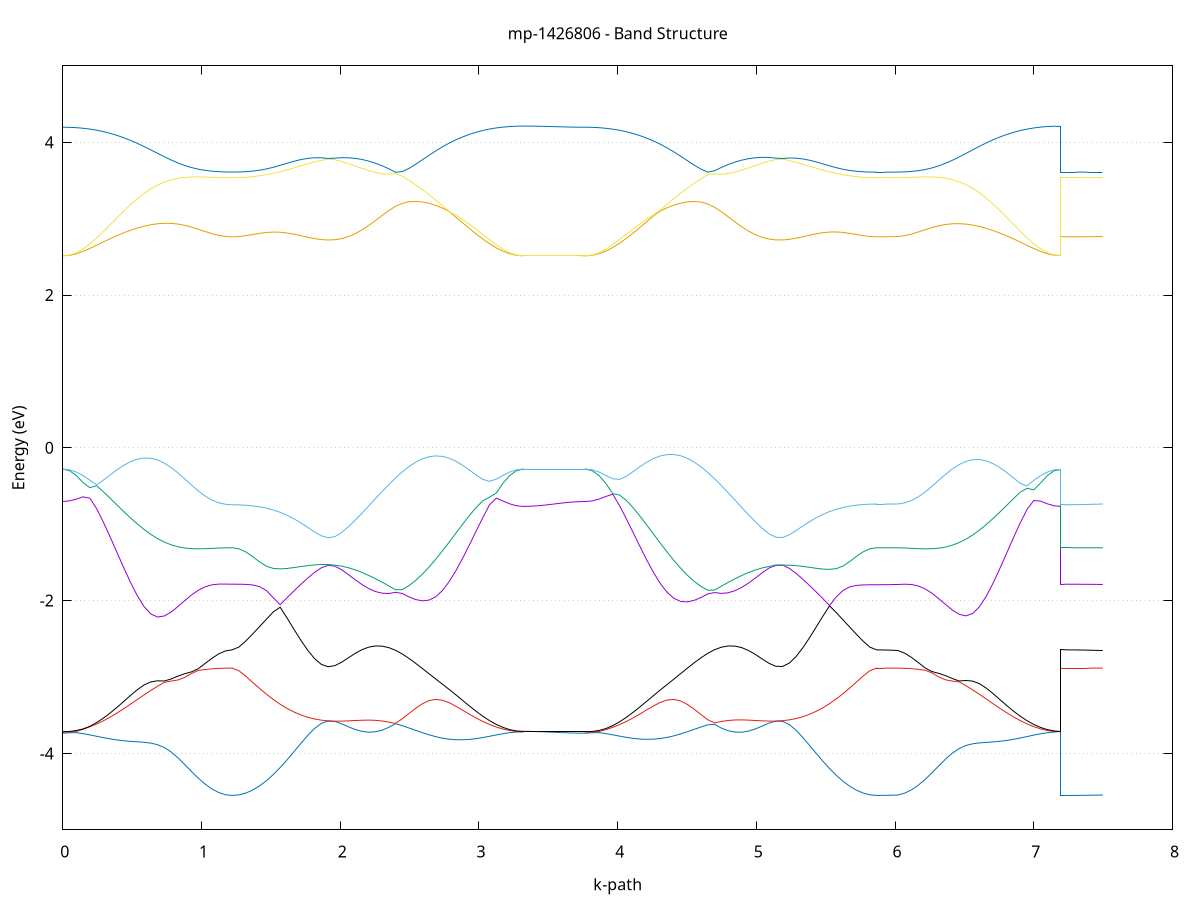 set title 'mp-1426806 - Band Structure'
set xlabel 'k-path'
set ylabel 'Energy (eV)'
set grid y
set yrange [-5:5]
set terminal png size 800,600
set output 'mp-1426806_bands_gnuplot.png'
plot '-' using 1:2 with lines notitle, '-' using 1:2 with lines notitle, '-' using 1:2 with lines notitle, '-' using 1:2 with lines notitle, '-' using 1:2 with lines notitle, '-' using 1:2 with lines notitle, '-' using 1:2 with lines notitle, '-' using 1:2 with lines notitle, '-' using 1:2 with lines notitle, '-' using 1:2 with lines notitle, '-' using 1:2 with lines notitle, '-' using 1:2 with lines notitle, '-' using 1:2 with lines notitle, '-' using 1:2 with lines notitle, '-' using 1:2 with lines notitle, '-' using 1:2 with lines notitle, '-' using 1:2 with lines notitle, '-' using 1:2 with lines notitle, '-' using 1:2 with lines notitle, '-' using 1:2 with lines notitle, '-' using 1:2 with lines notitle, '-' using 1:2 with lines notitle, '-' using 1:2 with lines notitle, '-' using 1:2 with lines notitle, '-' using 1:2 with lines notitle, '-' using 1:2 with lines notitle, '-' using 1:2 with lines notitle, '-' using 1:2 with lines notitle, '-' using 1:2 with lines notitle, '-' using 1:2 with lines notitle, '-' using 1:2 with lines notitle, '-' using 1:2 with lines notitle, '-' using 1:2 with lines notitle, '-' using 1:2 with lines notitle, '-' using 1:2 with lines notitle, '-' using 1:2 with lines notitle, '-' using 1:2 with lines notitle, '-' using 1:2 with lines notitle, '-' using 1:2 with lines notitle, '-' using 1:2 with lines notitle, '-' using 1:2 with lines notitle, '-' using 1:2 with lines notitle, '-' using 1:2 with lines notitle, '-' using 1:2 with lines notitle, '-' using 1:2 with lines notitle, '-' using 1:2 with lines notitle, '-' using 1:2 with lines notitle, '-' using 1:2 with lines notitle, '-' using 1:2 with lines notitle, '-' using 1:2 with lines notitle, '-' using 1:2 with lines notitle, '-' using 1:2 with lines notitle, '-' using 1:2 with lines notitle, '-' using 1:2 with lines notitle, '-' using 1:2 with lines notitle, '-' using 1:2 with lines notitle, '-' using 1:2 with lines notitle, '-' using 1:2 with lines notitle, '-' using 1:2 with lines notitle, '-' using 1:2 with lines notitle, '-' using 1:2 with lines notitle, '-' using 1:2 with lines notitle, '-' using 1:2 with lines notitle, '-' using 1:2 with lines notitle
0.000000 -32.789457
0.048824 -32.788957
0.097648 -32.787557
0.146473 -32.785157
0.195297 -32.781957
0.244121 -32.777857
0.292945 -32.772957
0.341770 -32.767457
0.390594 -32.761457
0.439418 -32.755357
0.488242 -32.750057
0.537067 -32.755857
0.585891 -32.784857
0.634715 -32.818657
0.683539 -32.852757
0.732364 -32.885957
0.781188 -32.917757
0.830012 -32.947557
0.878836 -32.974957
0.927661 -32.999457
0.976485 -33.020857
1.025309 -33.038757
1.074133 -33.052957
1.122958 -33.063257
1.171782 -33.069457
1.220606 -33.071557
1.220606 -33.071557
1.270091 -33.070457
1.319575 -33.067257
1.369060 -33.061957
1.418544 -33.054557
1.468029 -33.045257
1.517513 -33.034057
1.566998 -33.021057
1.616483 -33.006457
1.665967 -32.990357
1.715452 -32.972857
1.764936 -32.954157
1.814421 -32.934457
1.863905 -32.913957
1.913390 -32.892857
1.962875 -32.907657
1.962875 -32.907657
2.011298 -32.925157
2.059722 -32.939557
2.108145 -32.950757
2.156569 -32.958257
2.204992 -32.961957
2.253416 -32.961657
2.301839 -32.957457
2.350263 -32.949257
2.398686 -32.937157
2.447110 -32.921457
2.495534 -32.902157
2.543957 -32.879757
2.592381 -32.854657
2.640804 -32.827157
2.689228 -32.797857
2.737651 -32.767257
2.786075 -32.740257
2.834498 -32.747557
2.882922 -32.754557
2.931345 -32.761257
2.979769 -32.767357
3.028193 -32.772957
3.076616 -32.777857
3.125040 -32.781857
3.173463 -32.785157
3.221887 -32.787557
3.270310 -32.788957
3.318734 -32.789457
3.318734 -32.789457
3.368732 -32.789457
3.418731 -32.789457
3.468729 -32.789457
3.518727 -32.789457
3.568726 -32.789457
3.618724 -32.789457
3.668722 -32.789457
3.718721 -32.789457
3.768719 -32.789457
3.768719 -32.789457
3.817692 -32.788957
3.866664 -32.787557
3.915636 -32.785157
3.964609 -32.781757
4.013581 -32.777557
4.062553 -32.772657
4.111526 -32.766957
4.160498 -32.760657
4.209470 -32.753957
4.258443 -32.746757
4.307415 -32.739757
4.356387 -32.771457
4.405360 -32.802257
4.454332 -32.831657
4.503304 -32.859057
4.552277 -32.884057
4.601249 -32.906157
4.650222 -32.924957
4.699194 -32.940157
4.748166 -32.951457
4.797139 -32.958857
4.846111 -32.962157
4.895083 -32.961357
4.944056 -32.956557
4.993028 -32.947957
5.042000 -32.935657
5.090973 -32.920057
5.139945 -32.901557
5.188917 -32.899257
5.188917 -32.899257
5.237341 -32.919757
5.285764 -32.939657
5.334188 -32.958657
5.382612 -32.976657
5.431035 -32.993557
5.479459 -33.009057
5.527882 -33.023157
5.576306 -33.035557
5.624729 -33.046357
5.673153 -33.055357
5.721577 -33.062357
5.770000 -33.067457
5.818424 -33.070457
5.866847 -33.071557
5.866847 -33.071557
5.905479 -33.071457
5.944110 -33.071257
5.982742 -33.070857
6.021373 -33.070357
6.021373 -33.070357
6.070299 -33.064957
6.119224 -33.055557
6.168150 -33.041957
6.217075 -33.024657
6.266000 -33.003657
6.314926 -32.979457
6.363851 -32.952257
6.412776 -32.922457
6.461702 -32.890657
6.510627 -32.857257
6.559552 -32.822957
6.608478 -32.788757
6.657403 -32.758157
6.706328 -32.749757
6.755254 -32.754757
6.804179 -32.760957
6.853104 -32.767057
6.902030 -32.772657
6.950955 -32.777557
6.999881 -32.781757
7.048806 -32.785057
7.097731 -32.787457
7.146657 -32.788957
7.195582 -32.789457
7.195582 -33.071557
7.238765 -33.071457
7.281948 -33.071457
7.325131 -33.071357
7.368314 -33.071157
7.411497 -33.070957
7.454680 -33.070657
7.497863 -33.070357
e
0.000000 -32.511657
0.048824 -32.513957
0.097648 -32.520957
0.146473 -32.532357
0.195297 -32.548057
0.244121 -32.567657
0.292945 -32.590957
0.341770 -32.617357
0.390594 -32.646357
0.439418 -32.677257
0.488242 -32.708457
0.537067 -32.729657
0.585891 -32.727757
0.634715 -32.721157
0.683539 -32.713757
0.732364 -32.706357
0.781188 -32.699157
0.830012 -32.692357
0.878836 -32.685957
0.927661 -32.680157
0.976485 -32.675157
1.025309 -32.670957
1.074133 -32.667557
1.122958 -32.665057
1.171782 -32.663557
1.220606 -32.663057
1.220606 -32.663057
1.270091 -32.662957
1.319575 -32.662457
1.369060 -32.661857
1.418544 -32.660957
1.468029 -32.669257
1.517513 -32.689257
1.566998 -32.711657
1.616483 -32.735957
1.665967 -32.761457
1.715452 -32.787757
1.764936 -32.814057
1.814421 -32.839757
1.863905 -32.864257
1.913390 -32.887057
1.962875 -32.871257
1.962875 -32.871257
2.011298 -32.849857
2.059722 -32.828357
2.108145 -32.806957
2.156569 -32.785857
2.204992 -32.765357
2.253416 -32.745557
2.301839 -32.726957
2.350263 -32.710757
2.398686 -32.699757
2.447110 -32.696657
2.495534 -32.699457
2.543957 -32.704657
2.592381 -32.711057
2.640804 -32.717957
2.689228 -32.725357
2.737651 -32.732757
2.786075 -32.735857
2.834498 -32.704457
2.882922 -32.673457
2.931345 -32.643657
2.979769 -32.615657
3.028193 -32.589957
3.076616 -32.567157
3.125040 -32.547757
3.173463 -32.532257
3.221887 -32.520857
3.270310 -32.513957
3.318734 -32.511657
3.318734 -32.511657
3.368732 -32.511657
3.418731 -32.511657
3.468729 -32.511657
3.518727 -32.511657
3.568726 -32.511657
3.618724 -32.511657
3.668722 -32.511657
3.718721 -32.511657
3.768719 -32.511657
3.768719 -32.511657
3.817692 -32.514057
3.866664 -32.521157
3.915636 -32.532757
3.964609 -32.548557
4.013581 -32.568357
4.062553 -32.591657
4.111526 -32.617757
4.160498 -32.646357
4.209470 -32.676557
4.258443 -32.707957
4.307415 -32.739357
4.356387 -32.731757
4.405360 -32.724257
4.454332 -32.716857
4.503304 -32.709857
4.552277 -32.703557
4.601249 -32.698657
4.650222 -32.696757
4.699194 -32.701457
4.748166 -32.714157
4.797139 -32.731257
4.846111 -32.750357
4.895083 -32.770657
4.944056 -32.791557
4.993028 -32.813057
5.042000 -32.834657
5.090973 -32.856357
5.139945 -32.877957
5.188917 -32.880457
5.188917 -32.880457
5.237341 -32.857557
5.285764 -32.833157
5.334188 -32.807857
5.382612 -32.782057
5.431035 -32.756457
5.479459 -32.731657
5.527882 -32.708157
5.576306 -32.686457
5.624729 -32.667257
5.673153 -32.660957
5.721577 -32.661857
5.770000 -32.662557
5.818424 -32.662957
5.866847 -32.663057
5.866847 -32.663057
5.905479 -32.663057
5.944110 -32.663157
5.982742 -32.663257
6.021373 -32.663357
6.021373 -32.663357
6.070299 -32.664657
6.119224 -32.666957
6.168150 -32.670157
6.217075 -32.674257
6.266000 -32.679257
6.314926 -32.684957
6.363851 -32.691257
6.412776 -32.698057
6.461702 -32.705357
6.510627 -32.712757
6.559552 -32.720257
6.608478 -32.727057
6.657403 -32.730157
6.706328 -32.711357
6.755254 -32.680057
6.804179 -32.648657
6.853104 -32.619257
6.902030 -32.592457
6.950955 -32.568757
6.999881 -32.548757
7.048806 -32.532757
7.097731 -32.521057
7.146657 -32.514057
7.195582 -32.511657
7.195582 -32.663057
7.238765 -32.663057
7.281948 -32.663057
7.325131 -32.663157
7.368314 -32.663157
7.411497 -32.663257
7.454680 -32.663257
7.497863 -32.663357
e
0.000000 -32.511657
0.048824 -32.512057
0.097648 -32.513357
0.146473 -32.515457
0.195297 -32.518457
0.244121 -32.522157
0.292945 -32.526457
0.341770 -32.531457
0.390594 -32.537057
0.439418 -32.543057
0.488242 -32.549357
0.537067 -32.556057
0.585891 -32.562757
0.634715 -32.569557
0.683539 -32.576357
0.732364 -32.582857
0.781188 -32.589157
0.830012 -32.595157
0.878836 -32.600557
0.927661 -32.605457
0.976485 -32.609857
1.025309 -32.613457
1.074133 -32.616257
1.122958 -32.618357
1.171782 -32.619657
1.220606 -32.620057
1.220606 -32.620057
1.270091 -32.622157
1.319575 -32.628257
1.369060 -32.638357
1.418544 -32.652157
1.468029 -32.659757
1.517513 -32.658557
1.566998 -32.657157
1.616483 -32.655757
1.665967 -32.654257
1.715452 -32.652957
1.764936 -32.651757
1.814421 -32.650857
1.863905 -32.650257
1.913390 -32.649957
1.962875 -32.650157
1.962875 -32.650157
2.011298 -32.650757
2.059722 -32.651857
2.108145 -32.653557
2.156569 -32.655657
2.204992 -32.658257
2.253416 -32.661157
2.301839 -32.664057
2.350263 -32.665857
2.398686 -32.663857
2.447110 -32.655157
2.495534 -32.642157
2.543957 -32.628057
2.592381 -32.614057
2.640804 -32.600757
2.689228 -32.588257
2.737651 -32.576657
2.786075 -32.565957
2.834498 -32.556357
2.882922 -32.547657
2.931345 -32.539957
2.979769 -32.533257
3.028193 -32.527457
3.076616 -32.522557
3.125040 -32.518657
3.173463 -32.515557
3.221887 -32.513357
3.270310 -32.512057
3.318734 -32.511657
3.318734 -32.511657
3.368732 -32.511657
3.418731 -32.511657
3.468729 -32.511657
3.518727 -32.511657
3.568726 -32.511657
3.618724 -32.511657
3.668722 -32.511657
3.718721 -32.511657
3.768719 -32.511657
3.768719 -32.511657
3.817692 -32.512057
3.866664 -32.513457
3.915636 -32.515657
3.964609 -32.518757
4.013581 -32.522857
4.062553 -32.527757
4.111526 -32.533757
4.160498 -32.540657
4.209470 -32.548457
4.258443 -32.557357
4.307415 -32.567257
4.356387 -32.578157
4.405360 -32.589957
4.454332 -32.602757
4.503304 -32.616357
4.552277 -32.630657
4.601249 -32.644857
4.650222 -32.657457
4.699194 -32.664757
4.748166 -32.665557
4.797139 -32.663357
4.846111 -32.660457
4.895083 -32.657557
4.944056 -32.655057
4.993028 -32.652957
5.042000 -32.651457
5.090973 -32.650557
5.139945 -32.650057
5.188917 -32.650057
5.188917 -32.650057
5.237341 -32.650357
5.285764 -32.651057
5.334188 -32.652057
5.382612 -32.653257
5.431035 -32.654557
5.479459 -32.655957
5.527882 -32.657357
5.576306 -32.658657
5.624729 -32.659957
5.673153 -32.650857
5.721577 -32.637657
5.770000 -32.627957
5.818424 -32.622057
5.866847 -32.620057
5.866847 -32.620057
5.905479 -32.620057
5.944110 -32.620057
5.982742 -32.619957
6.021373 -32.619857
6.021373 -32.619857
6.070299 -32.618757
6.119224 -32.616857
6.168150 -32.614057
6.217075 -32.610557
6.266000 -32.606357
6.314926 -32.601457
6.363851 -32.596057
6.412776 -32.590157
6.461702 -32.583857
6.510627 -32.577257
6.559552 -32.570457
6.608478 -32.563557
6.657403 -32.556757
6.706328 -32.550057
6.755254 -32.543557
6.804179 -32.537457
6.853104 -32.531857
6.902030 -32.526757
6.950955 -32.522357
6.999881 -32.518557
7.048806 -32.515557
7.097731 -32.513357
7.146657 -32.512057
7.195582 -32.511657
7.195582 -32.620057
7.238765 -32.620057
7.281948 -32.620057
7.325131 -32.620057
7.368314 -32.619957
7.411497 -32.619957
7.454680 -32.619857
7.497863 -32.619857
e
0.000000 -17.535657
0.048824 -17.530257
0.097648 -17.514257
0.146473 -17.487757
0.195297 -17.451357
0.244121 -17.405557
0.292945 -17.351057
0.341770 -17.289057
0.390594 -17.220457
0.439418 -17.146657
0.488242 -17.069157
0.537067 -16.989757
0.585891 -16.910657
0.634715 -16.834457
0.683539 -16.764457
0.732364 -16.704057
0.781188 -16.657057
0.830012 -16.625357
0.878836 -16.608557
0.927661 -16.603057
0.976485 -16.605057
1.025309 -16.610757
1.074133 -16.617257
1.122958 -16.623157
1.171782 -16.627057
1.220606 -16.628357
1.220606 -16.628357
1.270091 -16.624957
1.319575 -16.614657
1.369060 -16.597857
1.418544 -16.575057
1.468029 -16.546757
1.517513 -16.513757
1.566998 -16.477157
1.616483 -16.437757
1.665967 -16.396857
1.715452 -16.355557
1.764936 -16.315457
1.814421 -16.277457
1.863905 -16.243157
1.913390 -16.213757
1.962875 -16.231757
1.962875 -16.231757
2.011298 -16.252857
2.059722 -16.270357
2.108145 -16.283957
2.156569 -16.293057
2.204992 -16.297557
2.253416 -16.297257
2.301839 -16.292057
2.350263 -16.305357
2.398686 -16.359957
2.447110 -16.422157
2.495534 -16.491157
2.543957 -16.565957
2.592381 -16.645357
2.640804 -16.727957
2.689228 -16.812657
2.737651 -16.898057
2.786075 -16.982657
2.834498 -17.065257
2.882922 -17.144557
2.931345 -17.219357
2.979769 -17.288457
3.028193 -17.350657
3.076616 -17.405057
3.125040 -17.450857
3.173463 -17.487257
3.221887 -17.513657
3.270310 -17.529657
3.318734 -17.535057
3.318734 -17.535057
3.368732 -17.535057
3.418731 -17.535057
3.468729 -17.535157
3.518727 -17.535257
3.568726 -17.535357
3.618724 -17.535457
3.668722 -17.535557
3.718721 -17.535557
3.768719 -17.535657
3.768719 -17.535657
3.817692 -17.530157
3.866664 -17.513757
3.915636 -17.486857
3.964609 -17.449657
4.013581 -17.402757
4.062553 -17.347157
4.111526 -17.283657
4.160498 -17.213257
4.209470 -17.137157
4.258443 -17.056457
4.307415 -16.972557
4.356387 -16.886757
4.405360 -16.800457
4.454332 -16.715057
4.503304 -16.631957
4.552277 -16.552457
4.601249 -16.477757
4.650222 -16.409257
4.699194 -16.347857
4.748166 -16.294457
4.797139 -16.293457
4.846111 -16.297557
4.895083 -16.296557
4.944056 -16.290757
4.993028 -16.280257
5.042000 -16.265357
5.090973 -16.246557
5.139945 -16.224157
5.188917 -16.222257
5.188917 -16.222257
5.237341 -16.252457
5.285764 -16.287157
5.334188 -16.324957
5.382612 -16.364557
5.431035 -16.404957
5.479459 -16.444757
5.527882 -16.482957
5.576306 -16.518457
5.624729 -16.550257
5.673153 -16.577557
5.721577 -16.599457
5.770000 -16.615557
5.818424 -16.625357
5.866847 -16.628757
5.866847 -16.628757
5.905479 -16.628657
5.944110 -16.628557
5.982742 -16.628257
6.021373 -16.627857
6.021373 -16.627857
6.070299 -16.624457
6.119224 -16.618957
6.168150 -16.612257
6.217075 -16.606157
6.266000 -16.603157
6.314926 -16.606957
6.363851 -16.621757
6.412776 -16.651057
6.461702 -16.696157
6.510627 -16.755257
6.559552 -16.824957
6.608478 -16.901257
6.657403 -16.980857
6.706328 -17.061057
6.755254 -17.139557
6.804179 -17.214457
6.853104 -17.284057
6.902030 -17.347157
6.950955 -17.402457
6.999881 -17.449157
7.048806 -17.486257
7.097731 -17.513257
7.146657 -17.529557
7.195582 -17.535057
7.195582 -16.628357
7.238765 -16.628357
7.281948 -16.628357
7.325131 -16.628357
7.368314 -16.628357
7.411497 -16.628157
7.454680 -16.628057
7.497863 -16.627857
e
0.000000 -15.752957
0.048824 -15.755657
0.097648 -15.763857
0.146473 -15.777357
0.195297 -15.795857
0.244121 -15.818757
0.292945 -15.845857
0.341770 -15.876357
0.390594 -15.909457
0.439418 -15.944357
0.488242 -15.979857
0.537067 -16.014857
0.585891 -16.047657
0.634715 -16.076257
0.683539 -16.098257
0.732364 -16.110757
0.781188 -16.110957
0.830012 -16.097557
0.878836 -16.072157
0.927661 -16.038757
0.976485 -16.002357
1.025309 -15.967257
1.074133 -15.936957
1.122958 -15.913757
1.171782 -15.899257
1.220606 -15.894457
1.220606 -15.894457
1.270091 -15.896757
1.319575 -15.903757
1.369060 -15.915257
1.418544 -15.931157
1.468029 -15.950857
1.517513 -15.973957
1.566998 -16.000057
1.616483 -16.028357
1.665967 -16.058257
1.715452 -16.089057
1.764936 -16.120057
1.814421 -16.150557
1.863905 -16.179757
1.913390 -16.207057
1.962875 -16.190357
1.962875 -16.190357
2.011298 -16.174357
2.059722 -16.166157
2.108145 -16.166457
2.156569 -16.175657
2.204992 -16.194157
2.253416 -16.222057
2.301839 -16.259257
2.350263 -16.282057
2.398686 -16.267157
2.447110 -16.247857
2.495534 -16.224257
2.543957 -16.196957
2.592381 -16.166157
2.640804 -16.132557
2.689228 -16.096857
2.737651 -16.059657
2.786075 -16.021557
2.834498 -15.983657
2.882922 -15.946457
2.931345 -15.910657
2.979769 -15.877157
3.028193 -15.846557
3.076616 -15.819457
3.125040 -15.796457
3.173463 -15.777957
3.221887 -15.764457
3.270310 -15.756357
3.318734 -15.753657
3.318734 -15.753657
3.368732 -15.753557
3.418731 -15.753457
3.468729 -15.753357
3.518727 -15.753257
3.568726 -15.753057
3.618724 -15.753057
3.668722 -15.753057
3.718721 -15.752957
3.768719 -15.752957
3.768719 -15.752957
3.817692 -15.755757
3.866664 -15.764057
3.915636 -15.777857
3.964609 -15.796657
4.013581 -15.820157
4.062553 -15.847757
4.111526 -15.879157
4.160498 -15.913257
4.209470 -15.949757
4.258443 -15.987457
4.307415 -16.025957
4.356387 -16.064257
4.405360 -16.101757
4.454332 -16.137657
4.503304 -16.171157
4.552277 -16.201657
4.601249 -16.228757
4.650222 -16.251757
4.699194 -16.270457
4.748166 -16.284357
4.797139 -16.249857
4.846111 -16.214457
4.895083 -16.188557
4.944056 -16.172457
4.993028 -16.165757
5.042000 -16.168057
5.090973 -16.178857
5.139945 -16.197257
5.188917 -16.198857
5.188917 -16.198857
5.237341 -16.171457
5.285764 -16.142457
5.334188 -16.112457
5.382612 -16.082057
5.431035 -16.052057
5.479459 -16.022957
5.527882 -15.995557
5.576306 -15.970457
5.624729 -15.948257
5.673153 -15.929357
5.721577 -15.914157
5.770000 -15.903057
5.818424 -15.896257
5.866847 -15.894057
5.866847 -15.894057
5.905479 -15.894257
5.944110 -15.894857
5.982742 -15.895757
6.021373 -15.897057
6.021373 -15.897057
6.070299 -15.909557
6.119224 -15.931157
6.168150 -15.960457
6.217075 -15.995157
6.266000 -16.032057
6.314926 -16.066657
6.363851 -16.094157
6.412776 -16.109857
6.461702 -16.111857
6.510627 -16.100857
6.559552 -16.079757
6.608478 -16.051557
6.657403 -16.018957
6.706328 -15.983857
6.755254 -15.947957
6.804179 -15.912657
6.853104 -15.879157
6.902030 -15.848157
6.950955 -15.820657
6.999881 -15.797257
7.048806 -15.778457
7.097731 -15.764757
7.146657 -15.756457
7.195582 -15.753657
7.195582 -15.894457
7.238765 -15.894457
7.281948 -15.894557
7.325131 -15.894857
7.368314 -15.895257
7.411497 -15.895757
7.454680 -15.896357
7.497863 -15.897057
e
0.000000 -3.735557
0.048824 -3.729957
0.097648 -3.728857
0.146473 -3.741857
0.195297 -3.758157
0.244121 -3.776057
0.292945 -3.793957
0.341770 -3.810357
0.390594 -3.824157
0.439418 -3.834857
0.488242 -3.842557
0.537067 -3.848357
0.585891 -3.854657
0.634715 -3.865457
0.683539 -3.886557
0.732364 -3.924157
0.781188 -3.981757
0.830012 -4.057657
0.878836 -4.145157
0.927661 -4.236157
0.976485 -4.323257
1.025309 -4.400657
1.074133 -4.464457
1.122958 -4.511857
1.171782 -4.540957
1.220606 -4.550757
1.220606 -4.550757
1.270091 -4.542757
1.319575 -4.518957
1.369060 -4.479557
1.418544 -4.425457
1.468029 -4.357557
1.517513 -4.276957
1.566998 -4.185457
1.616483 -4.085157
1.665967 -3.979057
1.715452 -3.871057
1.764936 -3.766757
1.814421 -3.674757
1.863905 -3.607057
1.913390 -3.575857
1.962875 -3.582957
1.962875 -3.582957
2.011298 -3.613957
2.059722 -3.652657
2.108145 -3.687557
2.156569 -3.712057
2.204992 -3.722457
2.253416 -3.717157
2.301839 -3.695657
2.350263 -3.658557
2.398686 -3.611557
2.447110 -3.637557
2.495534 -3.667157
2.543957 -3.698257
2.592381 -3.728757
2.640804 -3.757057
2.689228 -3.781357
2.737651 -3.800757
2.786075 -3.814157
2.834498 -3.821257
2.882922 -3.822157
2.931345 -3.817157
2.979769 -3.806957
3.028193 -3.792757
3.076616 -3.776057
3.125040 -3.758557
3.173463 -3.742257
3.221887 -3.728957
3.270310 -3.720257
3.318734 -3.717257
3.318734 -3.717257
3.368732 -3.717257
3.418731 -3.717257
3.468729 -3.717757
3.518727 -3.721657
3.568726 -3.725757
3.618724 -3.729657
3.668722 -3.732757
3.718721 -3.734857
3.768719 -3.735557
3.768719 -3.735557
3.817692 -3.729757
3.866664 -3.728557
3.915636 -3.741457
3.964609 -3.757157
4.013581 -3.773857
4.062553 -3.789757
4.111526 -3.802957
4.160498 -3.812057
4.209470 -3.815957
4.258443 -3.813857
4.307415 -3.805357
4.356387 -3.790757
4.405360 -3.770257
4.454332 -3.744957
4.503304 -3.716057
4.552277 -3.685157
4.601249 -3.654357
4.650222 -3.625557
4.699194 -3.620657
4.748166 -3.669257
4.797139 -3.703257
4.846111 -3.721157
4.895083 -3.722457
4.944056 -3.707857
4.993028 -3.679657
5.042000 -3.642357
5.090973 -3.603857
5.139945 -3.577957
5.188917 -3.581257
5.188917 -3.581257
5.237341 -3.622557
5.285764 -3.696257
5.334188 -3.790157
5.382612 -3.893557
5.431035 -3.999157
5.479459 -4.102257
5.527882 -4.199157
5.576306 -4.287357
5.624729 -4.364857
5.673153 -4.430157
5.721577 -4.482057
5.770000 -4.519657
5.818424 -4.542557
5.866847 -4.550157
5.866847 -4.550157
5.905479 -4.549857
5.944110 -4.548757
5.982742 -4.547057
6.021373 -4.544657
6.021373 -4.544657
6.070299 -4.519857
6.119224 -4.476157
6.168150 -4.415357
6.217075 -4.340057
6.266000 -4.254257
6.314926 -4.163357
6.363851 -4.074757
6.412776 -3.996857
6.461702 -3.936757
6.510627 -3.896957
6.559552 -3.874357
6.608478 -3.862657
6.657403 -3.855957
6.706328 -3.849957
6.755254 -3.841857
6.804179 -3.830757
6.853104 -3.816257
6.902030 -3.798857
6.950955 -3.779957
6.999881 -3.760857
7.048806 -3.743457
7.097731 -3.729457
7.146657 -3.720357
7.195582 -3.717257
7.195582 -4.550757
7.238765 -4.550557
7.281948 -4.550257
7.325131 -4.549557
7.368314 -4.548757
7.411497 -4.547557
7.454680 -4.546257
7.497863 -4.544657
e
0.000000 -3.717157
0.048824 -3.720057
0.097648 -3.712557
0.146473 -3.684457
0.195297 -3.651257
0.244121 -3.615557
0.292945 -3.573157
0.341770 -3.524957
0.390594 -3.471857
0.439418 -3.414857
0.488242 -3.355457
0.537067 -3.294757
0.585891 -3.234457
0.634715 -3.175957
0.683539 -3.120857
0.732364 -3.070457
0.781188 -3.053757
0.830012 -3.039357
0.878836 -3.005257
0.927661 -2.954357
0.976485 -2.914657
1.025309 -2.901757
1.074133 -2.892957
1.122958 -2.887457
1.171782 -2.884457
1.220606 -2.883557
1.220606 -2.883557
1.270091 -2.918357
1.319575 -2.990457
1.369060 -3.070757
1.418544 -3.150157
1.468029 -3.225257
1.517513 -3.294357
1.566998 -3.356557
1.616483 -3.411057
1.665967 -3.457557
1.715452 -3.496057
1.764936 -3.526657
1.814421 -3.549457
1.863905 -3.565157
1.913390 -3.574457
1.962875 -3.578157
1.962875 -3.578157
2.011298 -3.577657
2.059722 -3.574357
2.108145 -3.569857
2.156569 -3.565957
2.204992 -3.564557
2.253416 -3.567357
2.301839 -3.575857
2.350263 -3.590657
2.398686 -3.607757
2.447110 -3.546057
2.495534 -3.477857
2.543957 -3.409757
2.592381 -3.350157
2.640804 -3.308657
2.689228 -3.293057
2.737651 -3.304657
2.786075 -3.337857
2.834498 -3.383857
2.882922 -3.435357
2.931345 -3.487357
2.979769 -3.536957
3.028193 -3.582157
3.076616 -3.621957
3.125040 -3.655357
3.173463 -3.681857
3.221887 -3.701157
3.270310 -3.713057
3.318734 -3.717257
3.318734 -3.717257
3.368732 -3.717257
3.418731 -3.717257
3.468729 -3.717157
3.518727 -3.717157
3.568726 -3.717157
3.618724 -3.717157
3.668722 -3.717157
3.718721 -3.717157
3.768719 -3.717157
3.768719 -3.717157
3.817692 -3.720157
3.866664 -3.713257
3.915636 -3.688457
3.964609 -3.658757
4.013581 -3.623457
4.062553 -3.582057
4.111526 -3.535257
4.160498 -3.484157
4.209470 -3.430857
4.258443 -3.378557
4.307415 -3.332857
4.356387 -3.301557
4.405360 -3.293757
4.454332 -3.313957
4.503304 -3.359657
4.552277 -3.422257
4.601249 -3.491857
4.650222 -3.560057
4.699194 -3.600757
4.748166 -3.581657
4.797139 -3.568957
4.846111 -3.562557
4.895083 -3.561657
4.944056 -3.564557
4.993028 -3.569357
5.042000 -3.574157
5.090973 -3.577257
5.139945 -3.576957
5.188917 -3.571957
5.188917 -3.571957
5.237341 -3.561357
5.285764 -3.544357
5.334188 -3.520357
5.382612 -3.488857
5.431035 -3.449657
5.479459 -3.402757
5.527882 -3.348257
5.576306 -3.286557
5.624729 -3.218157
5.673153 -3.144057
5.721577 -3.066057
5.770000 -2.987357
5.818424 -2.917057
5.866847 -2.883357
5.866847 -2.883357
5.905479 -2.883357
5.944110 -2.883457
5.982742 -2.883657
6.021373 -2.883957
6.021373 -2.883957
6.070299 -2.886457
6.119224 -2.891457
6.168150 -2.899557
6.217075 -2.911757
6.266000 -2.946357
6.314926 -3.000057
6.363851 -3.036957
6.412776 -3.053457
6.461702 -3.063657
6.510627 -3.113657
6.559552 -3.168857
6.608478 -3.227557
6.657403 -3.288357
6.706328 -3.349657
6.755254 -3.409857
6.804179 -3.467557
6.853104 -3.521557
6.902030 -3.570557
6.950955 -3.613657
6.999881 -3.650057
7.048806 -3.679057
7.097731 -3.700157
7.146657 -3.712957
7.195582 -3.717257
7.195582 -2.883557
7.238765 -2.883557
7.281948 -2.883557
7.325131 -2.883657
7.368314 -2.883657
7.411497 -2.883757
7.454680 -2.883857
7.497863 -2.883957
e
0.000000 -3.717157
0.048824 -3.712957
0.097648 -3.700457
0.146473 -3.679757
0.195297 -3.645557
0.244121 -3.596457
0.292945 -3.537957
0.341770 -3.471157
0.390594 -3.397657
0.439418 -3.319857
0.488242 -3.241057
0.537067 -3.166657
0.585891 -3.104557
0.634715 -3.064057
0.683539 -3.049857
0.732364 -3.052657
0.781188 -3.025957
0.830012 -2.988057
0.878836 -2.957157
0.927661 -2.932857
0.976485 -2.891757
1.025309 -2.823457
1.074133 -2.756457
1.122958 -2.698657
1.171782 -2.658857
1.220606 -2.644457
1.220606 -2.644457
1.270091 -2.607357
1.319575 -2.528257
1.369060 -2.436057
1.418544 -2.340057
1.468029 -2.243557
1.517513 -2.147957
1.566998 -2.086557
1.616483 -2.227457
1.665967 -2.373657
1.715452 -2.516557
1.764936 -2.648057
1.814421 -2.758357
1.863905 -2.834857
1.913390 -2.865857
1.962875 -2.850657
1.962875 -2.850657
2.011298 -2.805157
2.059722 -2.747257
2.108145 -2.690257
2.156569 -2.642657
2.204992 -2.609457
2.253416 -2.593457
2.301839 -2.595757
2.350263 -2.615457
2.398686 -2.650657
2.447110 -2.698757
2.495534 -2.756557
2.543957 -2.821057
2.592381 -2.889057
2.640804 -2.958257
2.689228 -3.026857
2.737651 -3.094757
2.786075 -3.163657
2.834498 -3.234657
2.882922 -3.307357
2.931345 -3.379657
2.979769 -3.449257
3.028193 -3.513857
3.076616 -3.571557
3.125040 -3.620757
3.173463 -3.660157
3.221887 -3.688857
3.270310 -3.706157
3.318734 -3.711757
3.318734 -3.711757
3.368732 -3.712457
3.418731 -3.714557
3.468729 -3.717157
3.518727 -3.717157
3.568726 -3.717157
3.618724 -3.717157
3.668722 -3.717157
3.718721 -3.717157
3.768719 -3.717157
3.768719 -3.717157
3.817692 -3.712857
3.866664 -3.699457
3.915636 -3.674857
3.964609 -3.636757
4.013581 -3.587257
4.062553 -3.528557
4.111526 -3.462657
4.160498 -3.391557
4.209470 -3.317657
4.258443 -3.243257
4.307415 -3.170257
4.356387 -3.098657
4.405360 -3.027357
4.454332 -2.955357
4.503304 -2.883357
4.552277 -2.813257
4.601249 -2.747757
4.650222 -2.689857
4.699194 -2.642857
4.748166 -2.609857
4.797139 -2.593457
4.846111 -2.595357
4.895083 -2.615857
4.944056 -2.653657
4.993028 -2.705057
5.042000 -2.764057
5.090973 -2.820657
5.139945 -2.859457
5.188917 -2.861957
5.188917 -2.861957
5.237341 -2.818257
5.285764 -2.733457
5.334188 -2.619657
5.382612 -2.487857
5.431035 -2.346857
5.479459 -2.204257
5.527882 -2.068657
5.576306 -2.157457
5.624729 -2.251857
5.673153 -2.346957
5.721577 -2.441357
5.770000 -2.531657
5.818424 -2.608957
5.866847 -2.644957
5.866847 -2.644957
5.905479 -2.645557
5.944110 -2.647257
5.982742 -2.649957
6.021373 -2.653757
6.021373 -2.653757
6.070299 -2.689357
6.119224 -2.745057
6.168150 -2.811957
6.217075 -2.881557
6.266000 -2.929057
6.314926 -2.952357
6.363851 -2.982457
6.412776 -3.019657
6.461702 -3.052257
6.510627 -3.045957
6.559552 -3.053857
6.608478 -3.087957
6.657403 -3.145657
6.706328 -3.217457
6.755254 -3.295057
6.804179 -3.372457
6.853104 -3.445957
6.902030 -3.512957
6.950955 -3.571757
6.999881 -3.621257
7.048806 -3.660457
7.097731 -3.688857
7.146657 -3.706057
7.195582 -3.711757
7.195582 -2.644457
7.238765 -2.644657
7.281948 -2.645257
7.325131 -2.646257
7.368314 -2.647657
7.411497 -2.649357
7.454680 -2.651457
7.497863 -2.653757
e
0.000000 -0.702757
0.048824 -0.694557
0.097648 -0.671657
0.146473 -0.641457
0.195297 -0.659957
0.244121 -0.796857
0.292945 -0.974457
0.341770 -1.168357
0.390594 -1.369257
0.439418 -1.569757
0.488242 -1.761657
0.537067 -1.935357
0.585891 -2.078157
0.634715 -2.174957
0.683539 -2.214757
0.732364 -2.200857
0.781188 -2.149257
0.830012 -2.077857
0.878836 -2.000457
0.927661 -1.926957
0.976485 -1.865057
1.025309 -1.820057
1.074133 -1.794057
1.122958 -1.784357
1.171782 -1.783957
1.220606 -1.785057
1.220606 -1.785057
1.270091 -1.785457
1.319575 -1.787457
1.369060 -1.795057
1.418544 -1.817057
1.468029 -1.869357
1.517513 -1.962257
1.566998 -2.054257
1.616483 -1.962757
1.665967 -1.873957
1.715452 -1.788157
1.764936 -1.706457
1.814421 -1.631457
1.863905 -1.570357
1.913390 -1.537957
1.962875 -1.549857
1.962875 -1.549857
2.011298 -1.597057
2.059722 -1.660557
2.108145 -1.727357
2.156569 -1.789557
2.204992 -1.842057
2.253416 -1.880857
2.301839 -1.903057
2.350263 -1.906657
2.398686 -1.890957
2.447110 -1.906757
2.495534 -1.951457
2.543957 -1.986157
2.592381 -2.003157
2.640804 -1.993257
2.689228 -1.948857
2.737651 -1.866757
2.786075 -1.750457
2.834498 -1.606757
2.882922 -1.443857
2.931345 -1.269257
2.979769 -1.090257
3.028193 -0.913157
3.076616 -0.744857
3.125040 -0.657957
3.173463 -0.696657
3.221887 -0.733457
3.270310 -0.758257
3.318734 -0.766857
3.318734 -0.766857
3.368732 -0.764957
3.418731 -0.759357
3.468729 -0.750857
3.518727 -0.740457
3.568726 -0.729257
3.618724 -0.718857
3.668722 -0.710257
3.718721 -0.704657
3.768719 -0.702757
3.768719 -0.702757
3.817692 -0.694357
3.866664 -0.670757
3.915636 -0.636657
3.964609 -0.606557
4.013581 -0.756657
4.062553 -0.928457
4.111526 -1.108657
4.160498 -1.290657
4.209470 -1.467357
4.258443 -1.631557
4.307415 -1.775457
4.356387 -1.890557
4.405360 -1.969857
4.454332 -2.010557
4.503304 -2.016557
4.552277 -1.996057
4.601249 -1.958757
4.650222 -1.912157
4.699194 -1.894657
4.748166 -1.905757
4.797139 -1.897157
4.846111 -1.869857
4.895083 -1.826257
4.944056 -1.769557
4.993028 -1.704157
5.042000 -1.635857
5.090973 -1.573757
5.139945 -1.540657
5.188917 -1.535357
5.188917 -1.535357
5.237341 -1.577357
5.285764 -1.642657
5.334188 -1.718857
5.382612 -1.800657
5.431035 -1.886057
5.479459 -1.974157
5.527882 -2.064757
5.576306 -1.951357
5.624729 -1.866557
5.673153 -1.820257
5.721577 -1.801057
5.770000 -1.794457
5.818424 -1.792657
5.866847 -1.792357
5.866847 -1.792357
5.905479 -1.792157
5.944110 -1.791257
5.982742 -1.790057
6.021373 -1.788457
6.021373 -1.788457
6.070299 -1.785157
6.119224 -1.789157
6.168150 -1.808457
6.217075 -1.847157
6.266000 -1.904057
6.314926 -1.974357
6.363851 -2.050657
6.412776 -2.123257
6.461702 -2.178857
6.510627 -2.199957
6.559552 -2.169257
6.608478 -2.080457
6.657403 -1.942857
6.706328 -1.771757
6.755254 -1.580657
6.804179 -1.380057
6.853104 -1.178357
6.902030 -0.983957
6.950955 -0.807857
6.999881 -0.689657
7.048806 -0.697457
7.097731 -0.732957
7.146657 -0.758057
7.195582 -0.766857
7.195582 -1.785057
7.238765 -1.785157
7.281948 -1.785457
7.325131 -1.785857
7.368314 -1.786457
7.411497 -1.787057
7.454680 -1.787757
7.497863 -1.788457
e
0.000000 -0.278257
0.048824 -0.299957
0.097648 -0.362657
0.146473 -0.456257
0.195297 -0.521357
0.244121 -0.496057
0.292945 -0.576057
0.341770 -0.660757
0.390594 -0.747657
0.439418 -0.833957
0.488242 -0.917457
0.537067 -0.996357
0.585891 -1.068757
0.634715 -1.133257
0.683539 -1.188757
0.732364 -1.234457
0.781188 -1.269857
0.830012 -1.295357
0.878836 -1.311657
0.927661 -1.320057
0.976485 -1.322257
1.025309 -1.320457
1.074133 -1.316457
1.122958 -1.312157
1.171782 -1.308957
1.220606 -1.307857
1.220606 -1.307857
1.270091 -1.322057
1.319575 -1.362957
1.369060 -1.424157
1.418544 -1.493057
1.468029 -1.549457
1.517513 -1.578657
1.566998 -1.584957
1.616483 -1.578957
1.665967 -1.567457
1.715452 -1.554257
1.764936 -1.541957
1.814421 -1.532557
1.863905 -1.527457
1.913390 -1.528057
1.962875 -1.535257
1.962875 -1.535257
2.011298 -1.549157
2.059722 -1.569957
2.108145 -1.597457
2.156569 -1.630957
2.204992 -1.669757
2.253416 -1.712657
2.301839 -1.759057
2.350263 -1.807757
2.398686 -1.857757
2.447110 -1.856257
2.495534 -1.803857
2.543957 -1.735657
2.592381 -1.653657
2.640804 -1.560157
2.689228 -1.457357
2.737651 -1.347557
2.786075 -1.233057
2.834498 -1.116057
2.882922 -0.999457
2.931345 -0.886257
2.979769 -0.781157
3.028193 -0.693257
3.076616 -0.645757
3.125040 -0.592257
3.173463 -0.462357
3.221887 -0.362657
3.270310 -0.299657
3.318734 -0.278057
3.318734 -0.278057
3.368732 -0.278057
3.418731 -0.278157
3.468729 -0.278157
3.518727 -0.278157
3.568726 -0.278157
3.618724 -0.278257
3.668722 -0.278257
3.718721 -0.278257
3.768719 -0.278257
3.768719 -0.278257
3.817692 -0.300457
3.866664 -0.365257
3.915636 -0.467557
3.964609 -0.600557
4.013581 -0.618057
4.062553 -0.686657
4.111526 -0.783757
4.160498 -0.893757
4.209470 -1.010057
4.258443 -1.128957
4.307415 -1.247557
4.356387 -1.363157
4.405360 -1.473457
4.454332 -1.576057
4.503304 -1.668757
4.552277 -1.749157
4.601249 -1.814957
4.650222 -1.864057
4.699194 -1.861657
4.748166 -1.810657
4.797139 -1.761057
4.846111 -1.714057
4.895083 -1.670757
4.944056 -1.632057
4.993028 -1.599057
5.042000 -1.572557
5.090973 -1.552957
5.139945 -1.533657
5.188917 -1.535057
5.188917 -1.535057
5.237341 -1.536157
5.285764 -1.542157
5.334188 -1.552057
5.382612 -1.564157
5.431035 -1.576757
5.479459 -1.587057
5.527882 -1.590957
5.576306 -1.581257
5.624729 -1.547857
5.673153 -1.489057
5.721577 -1.420757
5.770000 -1.361257
5.818424 -1.321857
5.866847 -1.308157
5.866847 -1.308157
5.905479 -1.308257
5.944110 -1.308357
5.982742 -1.308557
6.021373 -1.308757
6.021373 -1.308757
6.070299 -1.311557
6.119224 -1.315657
6.168150 -1.319857
6.217075 -1.322257
6.266000 -1.320957
6.314926 -1.313657
6.363851 -1.298657
6.412776 -1.274457
6.461702 -1.240157
6.510627 -1.195457
6.559552 -1.140657
6.608478 -1.076457
6.657403 -1.004157
6.706328 -0.925157
6.755254 -0.841157
6.804179 -0.754157
6.853104 -0.666457
6.902030 -0.580657
6.950955 -0.529657
6.999881 -0.550157
7.048806 -0.460957
7.097731 -0.363857
7.146657 -0.300057
7.195582 -0.278057
7.195582 -1.307857
7.238765 -1.307857
7.281948 -1.307957
7.325131 -1.308057
7.368314 -1.308157
7.411497 -1.308357
7.454680 -1.308557
7.497863 -1.308757
e
0.000000 -0.278257
0.048824 -0.288157
0.097648 -0.317257
0.146473 -0.363457
0.195297 -0.424157
0.244121 -0.485057
0.292945 -0.421957
0.341770 -0.354057
0.390594 -0.288157
0.439418 -0.229257
0.488242 -0.181657
0.537067 -0.148757
0.585891 -0.133357
0.634715 -0.136857
0.683539 -0.159657
0.732364 -0.200957
0.781188 -0.258257
0.830012 -0.328157
0.878836 -0.406157
0.927661 -0.486557
0.976485 -0.563157
1.025309 -0.630157
1.074133 -0.682657
1.122958 -0.718757
1.171782 -0.738957
1.220606 -0.745457
1.220606 -0.745457
1.270091 -0.746957
1.319575 -0.751557
1.369060 -0.759757
1.418544 -0.772157
1.468029 -0.789857
1.517513 -0.813557
1.566998 -0.844257
1.616483 -0.882457
1.665967 -0.928457
1.715452 -0.981657
1.764936 -1.040057
1.814421 -1.099557
1.863905 -1.151257
1.913390 -1.177857
1.962875 -1.161157
1.962875 -1.161157
2.011298 -1.107257
2.059722 -1.032457
2.108145 -0.946957
2.156569 -0.855657
2.204992 -0.761457
2.253416 -0.666457
2.301839 -0.572357
2.350263 -0.481057
2.398686 -0.394757
2.447110 -0.315657
2.495534 -0.245957
2.543957 -0.188157
2.592381 -0.144357
2.640804 -0.116357
2.689228 -0.105657
2.737651 -0.112457
2.786075 -0.136557
2.834498 -0.176257
2.882922 -0.228957
2.931345 -0.290757
2.979769 -0.355757
3.028193 -0.413157
3.076616 -0.438257
3.125040 -0.410057
3.173463 -0.360457
3.221887 -0.316557
3.270310 -0.287957
3.318734 -0.278057
3.318734 -0.278057
3.368732 -0.278057
3.418731 -0.278157
3.468729 -0.278157
3.518727 -0.278157
3.568726 -0.278157
3.618724 -0.278257
3.668722 -0.278257
3.718721 -0.278257
3.768719 -0.278257
3.768719 -0.278257
3.817692 -0.288357
3.866664 -0.317457
3.915636 -0.360957
3.964609 -0.405257
4.013581 -0.413857
4.062553 -0.372457
4.111526 -0.311157
4.160498 -0.247357
4.209470 -0.188857
4.258443 -0.140757
4.307415 -0.106357
4.356387 -0.088057
4.405360 -0.087257
4.454332 -0.103957
4.503304 -0.137657
4.552277 -0.186757
4.601249 -0.249357
4.650222 -0.323157
4.699194 -0.405857
4.748166 -0.495157
4.797139 -0.588857
4.846111 -0.684857
4.895083 -0.781357
4.944056 -0.876457
4.993028 -0.967957
5.042000 -1.052757
5.090973 -1.124557
5.139945 -1.170557
5.188917 -1.174057
5.188917 -1.174057
5.237341 -1.138357
5.285764 -1.083657
5.334188 -1.024357
5.382612 -0.967257
5.431035 -0.915757
5.479459 -0.871157
5.527882 -0.833957
5.576306 -0.803957
5.624729 -0.780557
5.673153 -0.762957
5.721577 -0.750457
5.770000 -0.742057
5.818424 -0.737257
5.866847 -0.735757
5.866847 -0.735757
5.905479 -0.735757
5.944110 -0.735657
5.982742 -0.735557
6.021373 -0.735157
6.021373 -0.735157
6.070299 -0.719557
6.119224 -0.688657
6.168150 -0.640957
6.217075 -0.577857
6.266000 -0.503657
6.314926 -0.424457
6.363851 -0.346757
6.412776 -0.276657
6.461702 -0.218957
6.510627 -0.177757
6.559552 -0.155557
6.608478 -0.153457
6.657403 -0.171257
6.706328 -0.207357
6.755254 -0.258957
6.804179 -0.322257
6.853104 -0.392657
6.902030 -0.464757
6.950955 -0.499657
6.999881 -0.426557
7.048806 -0.364857
7.097731 -0.317757
7.146657 -0.288157
7.195582 -0.278057
7.195582 -0.745457
7.238765 -0.745157
7.281948 -0.744357
7.325131 -0.743157
7.368314 -0.741557
7.411497 -0.739657
7.454680 -0.737457
7.497863 -0.735157
e
0.000000 2.513143
0.048824 2.520343
0.097648 2.540643
0.146473 2.571643
0.195297 2.609943
0.244121 2.652043
0.292945 2.695343
0.341770 2.737743
0.390594 2.777843
0.439418 2.814843
0.488242 2.848143
0.537067 2.877143
0.585891 2.901443
0.634715 2.920443
0.683539 2.933443
0.732364 2.939743
0.781188 2.938543
0.830012 2.929443
0.878836 2.912643
0.927661 2.889343
0.976485 2.861443
1.025309 2.832043
1.074133 2.804443
1.122958 2.781843
1.171782 2.767043
1.220606 2.761943
1.220606 2.761943
1.270091 2.765943
1.319575 2.776743
1.369060 2.791843
1.418544 2.807243
1.468029 2.819143
1.517513 2.824643
1.566998 2.822343
1.616483 2.812443
1.665967 2.796643
1.715452 2.777243
1.764936 2.757043
1.814421 2.739143
1.863905 2.726043
1.913390 2.720443
1.962875 2.724443
1.962875 2.724443
2.011298 2.739143
2.059722 2.765343
2.108145 2.803243
2.156569 2.852043
2.204992 2.910143
2.253416 2.974843
2.301839 3.041943
2.350263 3.106143
2.398686 3.160943
2.447110 3.200043
2.495534 3.221243
2.543957 3.226143
2.592381 3.218143
2.640804 3.199943
2.689228 3.172843
2.737651 3.137643
2.786075 3.094143
2.834498 3.019143
2.882922 2.944243
2.931345 2.870643
2.979769 2.799743
3.028193 2.732943
3.076616 2.671843
3.125040 2.618243
3.173463 2.574043
3.221887 2.540843
3.270310 2.520243
3.318734 2.513243
3.318734 2.513243
3.368732 2.513243
3.418731 2.513243
3.468729 2.513243
3.518727 2.513243
3.568726 2.513243
3.618724 2.513243
3.668722 2.513243
3.718721 2.513243
3.768719 2.513143
3.768719 2.513143
3.817692 2.520543
3.866664 2.542043
3.915636 2.576743
3.964609 2.622943
4.013581 2.678643
4.062553 2.741943
4.111526 2.810943
4.160498 2.883943
4.209470 2.959543
4.258443 3.036243
4.307415 3.100443
4.356387 3.142643
4.405360 3.176943
4.454332 3.202743
4.503304 3.219243
4.552277 3.224843
4.601249 3.216643
4.650222 3.191543
4.699194 3.148343
4.748166 3.090443
4.797139 3.024443
4.846111 2.956843
4.895083 2.892943
4.944056 2.836643
4.993028 2.790343
5.042000 2.755643
5.090973 2.732943
5.139945 2.721843
5.188917 2.721343
5.188917 2.721343
5.237341 2.729543
5.285764 2.744143
5.334188 2.762843
5.382612 2.782843
5.431035 2.801543
5.479459 2.816243
5.527882 2.824843
5.576306 2.826043
5.624729 2.819743
5.673153 2.807443
5.721577 2.792143
5.770000 2.777443
5.818424 2.766943
5.866847 2.763143
5.866847 2.763143
5.905479 2.763343
5.944110 2.763743
5.982742 2.764543
6.021373 2.765743
6.021373 2.765743
6.070299 2.778343
6.119224 2.799143
6.168150 2.825743
6.217075 2.854643
6.266000 2.882543
6.314926 2.906243
6.363851 2.923443
6.412776 2.933043
6.461702 2.934643
6.510627 2.928643
6.559552 2.915943
6.608478 2.897243
6.657403 2.873243
6.706328 2.844643
6.755254 2.811843
6.804179 2.775443
6.853104 2.735743
6.902030 2.693843
6.950955 2.651043
6.999881 2.609343
7.048806 2.571343
7.097731 2.540543
7.146657 2.520343
7.195582 2.513243
7.195582 2.761943
7.238765 2.762043
7.281948 2.762243
7.325131 2.762643
7.368314 2.763243
7.411497 2.763943
7.454680 2.764843
7.497863 2.765743
e
0.000000 2.513143
0.048824 2.523843
0.097648 2.554843
0.146473 2.604343
0.195297 2.669143
0.244121 2.745743
0.292945 2.830543
0.341770 2.919843
0.390594 3.010343
0.439418 3.099043
0.488242 3.183343
0.537067 3.260943
0.585891 3.330343
0.634715 3.390043
0.683539 3.439443
0.732364 3.478443
0.781188 3.507543
0.830012 3.527443
0.878836 3.539643
0.927661 3.545443
0.976485 3.546743
1.025309 3.545043
1.074133 3.541943
1.122958 3.538743
1.171782 3.536443
1.220606 3.535643
1.220606 3.535643
1.270091 3.537143
1.319575 3.541843
1.369060 3.549743
1.418544 3.560943
1.468029 3.575443
1.517513 3.593443
1.566998 3.614543
1.616483 3.638243
1.665967 3.664043
1.715452 3.690743
1.764936 3.717043
1.814421 3.741743
1.863905 3.763343
1.913390 3.780543
1.962875 3.771043
1.962875 3.771043
2.011298 3.748043
2.059722 3.720343
2.108145 3.689943
2.156569 3.659043
2.204992 3.630043
2.253416 3.605443
2.301839 3.588143
2.350263 3.581643
2.398686 3.589843
2.447110 3.557043
2.495534 3.501743
2.543957 3.442143
2.592381 3.378443
2.640804 3.311243
2.689228 3.241043
2.737651 3.168443
2.786075 3.094843
2.834498 3.044943
2.882922 2.988743
2.931345 2.926943
2.979769 2.861043
3.028193 2.792643
3.076616 2.724243
3.125040 2.658843
3.173463 2.600643
3.221887 2.554043
3.270310 2.523743
3.318734 2.513243
3.318734 2.513243
3.368732 2.513243
3.418731 2.513243
3.468729 2.513243
3.518727 2.513243
3.568726 2.513243
3.618724 2.513243
3.668722 2.513243
3.718721 2.513243
3.768719 2.513143
3.768719 2.513143
3.817692 2.523943
3.866664 2.554943
3.915636 2.602343
3.964609 2.661643
4.013581 2.727943
4.062553 2.797143
4.111526 2.866143
4.160498 2.932543
4.209470 2.994543
4.258443 3.050843
4.307415 3.112943
4.356387 3.188543
4.405360 3.262143
4.454332 3.333043
4.503304 3.400543
4.552277 3.464143
4.601249 3.523443
4.650222 3.577843
4.699194 3.586343
4.748166 3.581243
4.797139 3.590243
4.846111 3.609343
4.895083 3.635143
4.944056 3.664943
4.993028 3.695943
5.042000 3.725843
5.090973 3.752343
5.139945 3.773543
5.188917 3.779443
5.188917 3.779443
5.237341 3.761043
5.285764 3.738843
5.334188 3.714043
5.382612 3.687843
5.431035 3.661643
5.479459 3.636443
5.527882 3.613243
5.576306 3.592643
5.624729 3.575043
5.673153 3.560643
5.721577 3.549643
5.770000 3.541843
5.818424 3.537143
5.866847 3.535643
5.866847 3.535643
5.905479 3.535643
5.944110 3.535743
5.982742 3.535843
6.021373 3.536143
6.021373 3.536143
6.070299 3.538143
6.119224 3.541243
6.168150 3.544443
6.217075 3.546543
6.266000 3.545943
6.314926 3.540943
6.363851 3.529943
6.412776 3.511143
6.461702 3.483243
6.510627 3.445343
6.559552 3.396843
6.608478 3.337743
6.657403 3.268843
6.706328 3.191143
6.755254 3.106643
6.804179 3.017343
6.853104 2.926043
6.902030 2.835643
6.950955 2.749743
6.999881 2.671943
7.048806 2.606043
7.097731 2.555643
7.146657 2.524043
7.195582 2.513243
7.195582 3.535643
7.238765 3.535643
7.281948 3.535643
7.325131 3.535643
7.368314 3.535743
7.411497 3.535843
7.454680 3.535943
7.497863 3.536143
e
0.000000 4.196843
0.048824 4.195343
0.097648 4.190943
0.146473 4.183343
0.195297 4.172343
0.244121 4.157843
0.292945 4.139343
0.341770 4.116843
0.390594 4.090143
0.439418 4.059343
0.488242 4.024443
0.537067 3.985843
0.585891 3.944143
0.634715 3.900143
0.683539 3.855143
0.732364 3.810543
0.781188 3.768143
0.830012 3.729543
0.878836 3.696243
0.927661 3.668943
0.976485 3.647843
1.025309 3.632443
1.074133 3.621743
1.122958 3.614943
1.171782 3.611143
1.220606 3.609943
1.220606 3.609943
1.270091 3.611143
1.319575 3.615043
1.369060 3.622443
1.418544 3.634143
1.468029 3.650943
1.517513 3.672643
1.566998 3.698043
1.616483 3.725043
1.665967 3.750843
1.715452 3.772943
1.764936 3.788843
1.814421 3.797043
1.863905 3.796743
1.913390 3.787843
1.962875 3.792343
1.962875 3.792343
2.011298 3.797843
2.059722 3.796943
2.108145 3.789243
2.156569 3.774843
2.204992 3.753743
2.253416 3.726243
2.301839 3.692443
2.350263 3.652743
2.398686 3.607543
2.447110 3.615543
2.495534 3.657843
2.543957 3.711743
2.592381 3.770943
2.640804 3.830643
2.689228 3.887843
2.737651 3.940943
2.786075 3.989143
2.834498 4.032243
2.882922 4.070143
2.931345 4.103043
2.979769 4.130943
3.028193 4.154243
3.076616 4.173043
3.125040 4.187743
3.173463 4.198643
3.221887 4.206143
3.270310 4.210443
3.318734 4.211843
3.318734 4.211843
3.368732 4.211443
3.418731 4.210243
3.468729 4.208343
3.518727 4.205943
3.568726 4.203243
3.618724 4.200743
3.668722 4.198643
3.718721 4.197243
3.768719 4.196843
3.768719 4.196843
3.817692 4.195343
3.866664 4.190743
3.915636 4.182943
3.964609 4.171743
4.013581 4.156843
4.062553 4.137843
4.111526 4.114643
4.160498 4.086843
4.209470 4.054343
4.258443 4.016943
4.307415 3.974443
4.356387 3.926843
4.405360 3.874243
4.454332 3.817543
4.503304 3.758443
4.552277 3.700243
4.601249 3.648143
4.650222 3.608743
4.699194 3.627143
4.748166 3.670943
4.797139 3.708943
4.846111 3.740743
4.895083 3.766243
4.944056 3.785043
4.993028 3.797043
5.042000 3.802343
5.090973 3.800843
5.139945 3.793043
5.188917 3.787743
5.188917 3.787743
5.237341 3.793943
5.285764 3.791943
5.334188 3.781943
5.382612 3.764943
5.431035 3.742643
5.479459 3.717143
5.527882 3.691143
5.576306 3.667043
5.624729 3.646743
5.673153 3.631143
5.721577 3.620243
5.770000 3.613543
5.818424 3.609943
5.866847 3.608843
5.866847 3.608843
5.905479 3.608843
5.944110 3.609043
5.982742 3.609243
6.021373 3.609643
6.021373 3.609643
6.070299 3.612643
6.119224 3.618743
6.168150 3.628743
6.217075 3.643543
6.266000 3.664043
6.314926 3.691043
6.363851 3.724643
6.412776 3.763843
6.461702 3.807543
6.510627 3.853843
6.559552 3.900943
6.608478 3.947143
6.657403 3.991143
6.706328 4.031943
6.755254 4.068843
6.804179 4.101343
6.853104 4.129443
6.902030 4.153043
6.950955 4.172143
6.999881 4.187143
7.048806 4.198343
7.097731 4.205943
7.146657 4.210443
7.195582 4.211843
7.195582 3.609943
7.238765 3.609943
7.281948 3.609943
7.325131 3.609843
7.368314 3.609743
7.411497 3.609643
7.454680 3.609643
7.497863 3.609643
e
0.000000 6.645343
0.048824 6.631643
0.097648 6.591243
0.146473 6.527143
0.195297 6.444143
0.244121 6.347843
0.292945 6.243943
0.341770 6.138243
0.390594 6.035943
0.439418 5.941843
0.488242 5.859943
0.537067 5.793743
0.585891 5.745543
0.634715 5.716743
0.683539 5.707343
0.732364 5.716143
0.781188 5.740643
0.830012 5.777843
0.878836 5.823843
0.927661 5.874543
0.976485 5.925743
1.025309 5.973743
1.074133 6.014943
1.122958 6.046543
1.171782 6.066343
1.220606 6.073143
1.220606 6.073143
1.270091 6.073043
1.319575 6.072743
1.369060 6.072243
1.418544 6.071243
1.468029 6.069843
1.517513 6.067743
1.566998 6.065043
1.616483 6.061743
1.665967 6.057843
1.715452 6.053543
1.764936 6.049043
1.814421 6.037643
1.863905 6.030243
1.913390 6.031043
1.962875 6.031143
1.962875 6.031143
2.011298 6.026643
2.059722 6.022043
2.108145 6.017243
2.156569 6.012543
2.204992 6.008143
2.253416 6.004943
2.301839 6.003743
2.350263 5.999043
2.398686 5.961843
2.447110 5.920143
2.495534 5.877343
2.543957 5.837343
2.592381 5.804243
2.640804 5.782043
2.689228 5.774043
2.737651 5.783043
2.786075 5.810343
2.834498 5.856243
2.882922 5.919843
2.931345 5.999143
2.979769 6.090943
3.028193 6.191443
3.076616 6.296043
3.125040 6.399143
3.173463 6.494143
3.221887 6.572943
3.270310 6.626043
3.318734 6.645043
3.318734 6.645043
3.368732 6.645043
3.418731 6.645143
3.468729 6.645143
3.518727 6.645243
3.568726 6.645243
3.618724 6.645343
3.668722 6.645343
3.718721 6.645343
3.768719 6.645343
3.768719 6.645343
3.817692 6.631343
3.866664 6.590743
3.915636 6.527443
3.964609 6.446843
4.013581 6.355343
4.062553 6.259143
4.111526 6.164143
4.160498 6.075643
4.209470 5.997943
4.258443 5.934343
4.307415 5.887243
4.356387 5.857543
4.405360 5.845043
4.454332 5.848343
4.503304 5.864843
4.552277 5.891443
4.601249 5.924243
4.650222 5.959443
4.699194 5.990843
4.748166 5.988043
4.797139 5.989343
4.846111 5.993443
4.895083 5.999043
4.944056 6.005343
4.993028 6.011743
5.042000 6.017843
5.090973 6.023543
5.139945 6.028843
5.188917 6.033643
5.188917 6.033643
5.237341 6.035643
5.285764 6.042943
5.334188 6.047143
5.382612 6.051043
5.431035 6.054343
5.479459 6.057143
5.527882 6.059243
5.576306 6.060743
5.624729 6.061543
5.673153 6.061843
5.721577 6.061843
5.770000 6.061743
5.818424 6.061643
5.866847 6.061543
5.866847 6.061543
5.905479 6.061443
5.944110 6.061243
5.982742 6.060943
6.021373 6.060443
6.021373 6.060443
6.070299 6.042243
6.119224 6.010543
6.168150 5.967443
6.217075 5.915643
6.266000 5.858843
6.314926 5.801043
6.363851 5.746843
6.412776 5.700543
6.461702 5.666643
6.510627 5.648743
6.559552 5.649643
6.608478 5.671143
6.657403 5.713443
6.706328 5.775643
6.755254 5.855643
6.804179 5.950243
6.853104 6.055643
6.902030 6.167543
6.950955 6.280943
6.999881 6.390443
7.048806 6.489843
7.097731 6.571143
7.146657 6.625643
7.195582 6.645043
7.195582 6.073143
7.238765 6.072843
7.281948 6.071843
7.325131 6.070343
7.368314 6.068243
7.411497 6.065843
7.454680 6.063243
7.497863 6.060443
e
0.000000 6.645343
0.048824 6.642643
0.097648 6.634743
0.146473 6.621843
0.195297 6.604643
0.244121 6.583943
0.292945 6.560643
0.341770 6.535843
0.390594 6.510743
0.439418 6.486743
0.488242 6.464943
0.537067 6.446643
0.585891 6.432643
0.634715 6.423643
0.683539 6.420043
0.732364 6.421643
0.781188 6.428143
0.830012 6.438643
0.878836 6.452143
0.927661 6.467243
0.976485 6.482743
1.025309 6.497343
1.074133 6.510043
1.122958 6.519743
1.171782 6.525843
1.220606 6.527943
1.220606 6.527943
1.270091 6.519043
1.319575 6.493343
1.369060 6.453043
1.418544 6.401643
1.468029 6.343443
1.517513 6.282443
1.566998 6.222843
1.616483 6.167943
1.665967 6.120443
1.715452 6.082443
1.764936 6.054743
1.814421 6.044543
1.863905 6.040043
1.913390 6.035543
1.962875 6.037943
1.962875 6.037943
2.011298 6.047843
2.059722 6.058143
2.108145 6.065843
2.156569 6.068543
2.204992 6.064143
2.253416 6.051243
2.301839 6.029343
2.350263 6.005543
2.398686 6.011843
2.447110 6.023643
2.495534 6.042043
2.543957 6.067743
2.592381 6.100943
2.640804 6.141243
2.689228 6.187643
2.737651 6.238643
2.786075 6.292443
2.834498 6.347043
2.882922 6.400543
2.931345 6.451043
2.979769 6.497143
3.028193 6.537643
3.076616 6.571743
3.125040 6.599143
3.173463 6.619743
3.221887 6.634043
3.270310 6.642343
3.318734 6.645043
3.318734 6.645043
3.368732 6.645043
3.418731 6.645143
3.468729 6.645143
3.518727 6.645243
3.568726 6.645243
3.618724 6.645343
3.668722 6.645343
3.718721 6.645343
3.768719 6.645343
3.768719 6.645343
3.817692 6.642543
3.866664 6.633343
3.915636 6.616543
3.964609 6.591743
4.013581 6.559143
4.062553 6.519643
4.111526 6.473943
4.160498 6.423243
4.209470 6.368843
4.258443 6.312543
4.307415 6.256043
4.356387 6.201343
4.405360 6.150443
4.454332 6.105143
4.503304 6.066843
4.552277 6.036343
4.601249 6.013843
4.650222 5.999043
4.699194 5.993543
4.748166 6.023543
4.797139 6.047243
4.846111 6.063243
4.895083 6.071243
4.944056 6.071843
4.993028 6.066543
5.042000 6.057343
5.090973 6.047043
5.139945 6.038243
5.188917 6.033843
5.188917 6.033843
5.237341 6.038543
5.285764 6.045943
5.334188 6.065743
5.382612 6.095443
5.431035 6.134843
5.479459 6.182643
5.527882 6.236943
5.576306 6.295143
5.624729 6.353843
5.673153 6.409543
5.721577 6.458143
5.770000 6.496143
5.818424 6.520343
5.866847 6.528643
5.866847 6.528643
5.905479 6.528543
5.944110 6.528243
5.982742 6.527843
6.021373 6.527143
6.021373 6.527143
6.070299 6.521843
6.119224 6.512743
6.168150 6.500443
6.217075 6.485843
6.266000 6.470243
6.314926 6.454743
6.363851 6.440743
6.412776 6.429543
6.461702 6.422243
6.510627 6.419743
6.559552 6.422643
6.608478 6.431043
6.657403 6.444643
6.706328 6.462743
6.755254 6.484343
6.804179 6.508443
6.853104 6.533743
6.902030 6.558743
6.950955 6.582443
6.999881 6.603543
7.048806 6.621043
7.097731 6.634143
7.146657 6.642343
7.195582 6.645043
7.195582 6.527943
7.238765 6.527943
7.281948 6.527943
7.325131 6.527843
7.368314 6.527743
7.411497 6.527643
7.454680 6.527443
7.497863 6.527143
e
0.000000 6.877643
0.048824 6.890043
0.097648 6.927343
0.146473 6.988943
0.195297 7.073643
0.244121 7.179743
0.292945 7.305143
0.341770 7.447943
0.390594 7.606343
0.439418 7.778843
0.488242 7.963943
0.537067 8.160743
0.585891 8.368443
0.634715 8.586543
0.683539 8.814543
0.732364 9.052243
0.781188 9.299443
0.830012 9.555843
0.878836 9.821243
0.927661 10.095243
0.976485 10.377343
1.025309 10.666443
1.074133 10.960843
1.122958 11.256343
1.171782 11.537943
1.220606 11.704943
1.220606 11.704943
1.270091 11.722843
1.319575 11.775543
1.369060 11.860643
1.418544 11.974443
1.468029 12.112543
1.517513 12.270143
1.566998 12.442443
1.616483 12.608743
1.665967 12.733943
1.715452 12.872543
1.764936 13.023743
1.814421 13.186743
1.863905 13.352743
1.913390 13.272443
1.962875 13.053543
1.962875 13.053543
2.011298 12.758743
2.059722 12.430943
2.108145 12.094843
2.156569 11.762443
2.204992 11.440143
2.253416 11.131343
2.301839 10.837743
2.350263 10.560043
2.398686 10.298343
2.447110 10.052243
2.495534 9.820943
2.543957 9.603643
2.592381 9.399243
2.640804 9.206743
2.689228 9.025443
2.737651 8.854643
2.786075 8.693643
2.834498 8.542143
2.882922 8.399743
2.931345 8.266243
2.979769 8.141543
3.028193 8.025643
3.076616 7.919143
3.125040 7.822843
3.173463 7.739043
3.221887 7.671743
3.270310 7.626843
3.318734 7.610943
3.318734 7.610943
3.368732 7.568043
3.418731 7.463543
3.468729 7.335743
3.518727 7.208943
3.568726 7.095643
3.618724 7.002643
3.668722 6.933843
3.718721 6.891743
3.768719 6.877643
3.768719 6.877643
3.817692 6.890143
3.866664 6.928143
3.915636 6.992043
3.964609 7.081043
4.013581 7.193343
4.062553 7.326843
4.111526 7.479443
4.160498 7.648943
4.209470 7.833843
4.258443 8.032643
4.307415 8.244443
4.356387 8.468543
4.405360 8.704543
4.454332 8.952243
4.503304 9.211543
4.552277 9.482543
4.601249 9.765143
4.650222 10.059443
4.699194 10.365343
4.748166 10.682543
4.797139 11.010743
4.846111 11.349043
4.895083 11.696543
4.944056 12.051243
4.993028 12.410143
5.042000 12.767843
5.090973 13.113843
5.139945 13.354243
5.188917 13.171143
5.188917 13.171143
5.237341 12.997243
5.285764 12.832443
5.334188 12.677843
5.382612 12.534143
5.431035 12.401943
5.479459 12.281643
5.527882 12.173643
5.576306 12.078543
5.624729 11.996643
5.673153 11.928443
5.721577 11.874343
5.770000 11.835043
5.818424 11.811143
5.866847 11.803143
5.866847 11.803143
5.905479 11.792643
5.944110 11.761343
5.982742 11.710643
6.021373 11.644943
6.021373 11.644943
6.070299 11.365843
6.119224 11.081043
6.168150 10.801843
6.217075 10.533043
6.266000 10.276843
6.314926 10.034143
6.363851 9.804943
6.412776 9.589143
6.461702 9.386043
6.510627 9.195143
6.559552 9.015543
6.608478 8.846643
6.657403 8.687843
6.706328 8.538643
6.755254 8.398443
6.804179 8.266843
6.853104 8.143743
6.902030 8.028843
6.950955 7.922543
6.999881 7.825943
7.048806 7.741243
7.097731 7.672843
7.146657 7.627243
7.195582 7.610943
7.195582 11.704943
7.238765 11.703543
7.281948 11.699043
7.325131 11.690943
7.368314 11.679543
7.411497 11.666243
7.454680 11.653843
7.497863 11.644943
e
0.000000 10.206943
0.048824 10.222443
0.097648 10.267443
0.146473 10.339343
0.195297 10.433843
0.244121 10.546743
0.292945 10.673843
0.341770 10.811643
0.390594 10.957543
0.439418 11.109443
0.488242 11.265943
0.537067 11.425943
0.585891 11.588943
0.634715 11.754743
0.683539 11.923643
0.732364 12.095843
0.781188 12.271943
0.830012 12.452043
0.878836 12.636343
0.927661 12.824243
0.976485 13.013043
1.025309 13.086243
1.074133 12.843843
1.122958 12.568643
1.171782 12.293843
1.220606 12.128343
1.220606 12.128343
1.270091 12.135943
1.319575 12.158743
1.369060 12.196643
1.418544 12.249643
1.468029 12.317543
1.517513 12.400243
1.566998 12.497343
1.616483 12.624443
1.665967 12.810843
1.715452 12.994643
1.764936 13.164343
1.814421 13.298143
1.863905 13.360143
1.913390 13.541443
1.962875 13.725643
1.962875 13.725643
2.011298 13.894643
2.059722 13.998543
2.108145 13.922143
2.156569 13.716143
2.204992 13.470243
2.253416 13.209543
2.301839 12.941943
2.350263 12.670243
2.398686 12.396143
2.447110 12.120943
2.495534 11.845243
2.543957 11.570043
2.592381 11.296043
2.640804 11.024643
2.689228 10.756843
2.737651 10.494343
2.786075 10.239143
2.834498 9.993343
2.882922 9.759343
2.931345 9.540043
2.979769 9.338143
3.028193 9.156743
3.076616 8.998343
3.125040 8.865643
3.173463 8.760543
3.221887 8.684643
3.270310 8.638743
3.318734 8.623443
3.318734 8.623443
3.368732 8.682143
3.418731 8.833843
3.468729 9.038943
3.518727 9.271143
3.568726 9.513843
3.618724 9.753243
3.668722 9.971843
3.718721 10.139743
3.768719 10.206943
3.768719 10.206943
3.817692 10.223743
3.866664 10.272743
3.915636 10.350443
3.964609 10.451943
4.013581 10.571943
4.062553 10.705543
4.111526 10.848243
4.160498 10.996943
4.209470 11.149143
4.258443 11.303243
4.307415 11.458543
4.356387 11.614943
4.405360 11.772543
4.454332 11.932343
4.503304 12.095043
4.552277 12.261843
4.601249 12.433943
4.650222 12.612443
4.699194 12.798043
4.748166 12.990843
4.797139 13.189943
4.846111 13.392243
4.895083 13.589743
4.944056 13.757643
4.993028 13.818443
5.042000 13.713843
5.090973 13.540143
5.139945 13.424043
5.188917 13.645543
5.188917 13.645543
5.237341 13.713843
5.285764 13.656543
5.334188 13.545843
5.382612 13.421043
5.431035 13.297643
5.479459 13.182243
5.527882 13.077743
5.576306 12.985943
5.624729 12.907643
5.673153 12.843143
5.721577 12.739543
5.770000 12.645643
5.818424 12.587943
5.866847 12.568543
5.866847 12.568543
5.905479 12.511543
5.944110 12.437543
5.982742 12.387943
6.021373 12.365543
6.021373 12.365543
6.070299 12.518743
6.119224 12.537143
6.168150 12.452943
6.217075 12.310243
6.266000 12.132343
6.314926 11.930243
6.363851 11.710843
6.412776 11.478543
6.461702 11.237143
6.510627 10.989843
6.559552 10.739643
6.608478 10.489443
6.657403 10.242443
6.706328 10.001643
6.755254 9.770243
6.804179 9.551643
6.853104 9.349043
6.902030 9.165843
6.950955 9.005443
6.999881 8.870443
7.048806 8.763343
7.097731 8.685943
7.146657 8.639043
7.195582 8.623443
7.195582 12.128343
7.238765 12.130443
7.281948 12.138343
7.325131 12.155643
7.368314 12.185843
7.411497 12.231143
7.454680 12.291643
7.497863 12.365543
e
0.000000 11.103643
0.048824 11.116343
0.097648 11.154143
0.146473 11.216743
0.195297 11.303143
0.244121 11.412243
0.292945 11.542443
0.341770 11.691343
0.390594 11.856643
0.439418 12.035343
0.488242 12.224243
0.537067 12.419543
0.585891 12.616943
0.634715 12.811043
0.683539 12.995543
0.732364 13.162243
0.781188 13.300943
0.830012 13.398543
0.878836 13.438843
0.927661 13.404843
0.976485 13.288343
1.025309 13.210543
1.074133 13.386143
1.122958 13.544143
1.171782 13.658743
1.220606 13.701843
1.220606 13.701843
1.270091 13.706643
1.319575 13.721143
1.369060 13.745243
1.418544 13.778743
1.468029 13.821143
1.517513 13.872043
1.566998 13.930943
1.616483 13.997143
1.665967 14.069943
1.715452 14.147843
1.764936 14.228843
1.814421 14.309243
1.863905 14.385643
1.913390 14.469243
1.962875 14.587243
1.962875 14.587243
2.011298 14.639143
2.059722 14.501743
2.108145 14.538943
2.156569 14.701043
2.204992 14.897443
2.253416 15.100343
2.301839 15.297943
2.350263 15.479843
2.398686 15.372543
2.447110 15.214943
2.495534 15.020743
2.543957 14.800643
2.592381 14.562443
2.640804 14.312543
2.689228 14.055143
2.737651 13.794443
2.786075 13.533843
2.834498 13.276443
2.882922 13.025943
2.931345 12.785543
2.979769 12.558943
3.028193 12.350043
3.076616 12.162943
3.125040 12.001943
3.173463 11.871243
3.221887 11.774643
3.270310 11.715243
3.318734 11.695243
3.318734 11.695243
3.368732 11.687143
3.418731 11.662343
3.468729 11.619443
3.518727 11.556643
3.568726 11.472643
3.618724 11.368743
3.668722 11.253043
3.718721 11.149243
3.768719 11.103643
3.768719 11.103643
3.817692 11.115843
3.866664 11.152443
3.915636 11.212943
3.964609 11.297043
4.013581 11.403843
4.062553 11.532443
4.111526 11.681243
4.160498 11.848643
4.209470 12.032543
4.258443 12.230643
4.307415 12.440443
4.356387 12.659143
4.405360 12.884143
4.454332 13.112843
4.503304 13.342543
4.552277 13.570843
4.601249 13.795443
4.650222 14.014243
4.699194 14.224843
4.748166 14.424643
4.797139 14.609543
4.846111 14.773843
4.895083 14.598243
4.944056 14.402743
4.993028 14.319243
5.042000 14.394643
5.090973 14.514843
5.139945 14.598943
5.188917 14.605743
5.188917 14.605743
5.237341 14.544643
5.285764 14.412943
5.334188 14.237443
5.382612 14.036543
5.431035 13.823543
5.479459 13.608343
5.527882 13.398743
5.576306 13.201243
5.624729 13.021943
5.673153 12.866343
5.721577 12.792943
5.770000 12.757043
5.818424 12.735543
5.866847 12.728343
5.866847 12.728343
5.905479 12.809343
5.944110 12.955343
5.982742 13.122143
6.021373 13.300143
6.021373 13.300143
6.070299 13.398243
6.119224 13.614343
6.168150 13.908543
6.217075 14.229143
6.266000 14.539243
6.314926 14.803343
6.363851 14.932243
6.412776 14.802243
6.461702 14.582143
6.510627 14.336843
6.559552 14.080543
6.608478 13.819743
6.657403 13.558243
6.706328 13.299443
6.755254 13.046743
6.804179 12.803843
6.853104 12.574243
6.902030 12.362143
6.950955 12.171943
6.999881 12.008043
7.048806 11.874843
7.097731 11.776243
7.146657 11.715643
7.195582 11.695243
7.195582 13.701843
7.238765 13.717843
7.281948 13.763343
7.325131 13.830043
7.368314 13.865743
7.411497 13.703643
7.454680 13.498843
7.497863 13.300143
e
0.000000 13.896543
0.048824 13.911743
0.097648 13.957243
0.146473 14.032443
0.195297 14.136543
0.244121 14.268243
0.292945 14.425443
0.341770 14.605643
0.390594 14.805743
0.439418 15.021343
0.488242 15.246743
0.537067 15.473943
0.585891 15.690543
0.634715 15.873943
0.683539 15.980743
0.732364 15.952743
0.781188 15.787343
0.830012 15.552143
0.878836 15.309243
0.927661 15.098043
0.976485 14.939843
1.025309 14.836543
1.074133 14.777043
1.122958 14.749843
1.171782 14.746743
1.220606 14.751643
1.220606 14.751643
1.270091 14.763543
1.319575 14.798943
1.369060 14.857743
1.418544 14.939143
1.468029 15.042243
1.517513 15.165343
1.566998 15.305543
1.616483 15.396043
1.665967 15.437043
1.715452 15.449643
1.764936 15.419343
1.814421 15.224343
1.863905 14.992043
1.913390 14.898843
1.962875 14.833643
1.962875 14.833643
2.011298 14.738343
2.059722 14.908043
2.108145 15.082543
2.156569 15.251843
2.204992 15.400743
2.253416 15.499643
2.301839 15.526443
2.350263 15.480843
2.398686 15.631543
2.447110 15.734043
2.495534 15.774443
2.543957 15.759343
2.592381 15.706943
2.640804 15.632643
2.689228 15.546143
2.737651 15.453643
2.786075 15.359443
2.834498 15.266343
2.882922 15.176843
2.931345 15.092843
2.979769 15.015743
3.028193 14.946743
3.076616 14.886943
3.125040 14.837043
3.173463 14.797743
3.221887 14.769343
3.270310 14.752143
3.318734 14.746243
3.318734 14.746243
3.368732 14.717143
3.418731 14.634543
3.468729 14.512143
3.518727 14.368143
3.568726 14.221643
3.618724 14.089343
3.668722 13.985243
3.718721 13.919143
3.768719 13.896543
3.768719 13.896543
3.817692 13.911743
3.866664 13.957243
3.915636 14.032843
3.964609 14.137743
4.013581 14.271143
4.062553 14.431643
4.111526 14.617143
4.160498 14.825243
4.209470 15.052343
4.258443 15.294243
4.307415 15.544743
4.356387 15.795743
4.405360 16.033643
4.454332 16.234743
4.503304 16.352943
4.552277 16.326343
4.601249 16.155443
4.650222 15.909043
4.699194 15.636943
4.748166 15.361243
4.797139 15.091843
4.846111 14.834843
4.895083 14.907843
4.944056 14.996943
4.993028 15.019443
5.042000 14.948343
5.090973 14.807443
5.139945 14.670743
5.188917 14.611343
5.188917 14.611343
5.237341 14.650943
5.285764 14.720343
5.334188 14.729143
5.382612 14.698343
5.431035 14.653143
5.479459 14.604543
5.527882 14.557043
5.576306 14.513143
5.624729 14.474243
5.673153 14.441343
5.721577 14.415243
5.770000 14.396243
5.818424 14.384843
5.866847 14.380943
5.866847 14.380943
5.905479 14.372143
5.944110 14.346643
5.982742 14.306243
6.021373 14.254843
6.021373 14.254843
6.070299 14.354043
6.119224 14.487943
6.168150 14.648343
6.217075 14.826643
6.266000 15.005143
6.314926 15.122843
6.363851 15.152643
6.412776 15.266743
6.461702 15.368643
6.510627 15.420043
6.559552 15.422543
6.608478 15.387343
6.657403 15.327143
6.706328 15.253343
6.755254 15.173843
6.804179 15.094343
6.853104 15.018843
6.902030 14.949943
6.950955 14.889543
6.999881 14.838843
7.048806 14.798843
7.097731 14.769743
7.146657 14.752243
7.195582 14.746243
7.195582 14.751643
7.238765 14.620243
7.281948 14.404443
7.325131 14.184143
7.368314 14.015643
7.411497 14.061343
7.454680 14.159543
7.497863 14.254843
e
0.000000 20.343143
0.048824 20.334943
0.097648 20.307743
0.146473 20.252543
0.195297 20.145443
0.244121 19.952943
0.292945 19.680843
0.341770 19.365443
0.390594 19.031443
0.439418 18.691843
0.488242 18.354143
0.537067 18.024643
0.585891 17.711543
0.634715 17.431043
0.683539 17.217643
0.732364 17.103443
0.781188 16.926643
0.830012 16.658143
0.878836 16.395043
0.927661 16.144343
0.976485 15.903943
1.025309 15.673343
1.074133 15.456043
1.122958 15.262643
1.171782 15.115643
1.220606 15.056143
1.220606 15.056143
1.270091 15.063143
1.319575 15.084043
1.369060 15.117843
1.418544 15.163143
1.468029 15.217643
1.517513 15.278143
1.566998 15.339943
1.616483 15.457443
1.665967 15.605143
1.715452 15.681943
1.764936 15.517943
1.814421 15.336843
1.863905 15.203643
1.913390 15.030643
1.962875 14.928843
1.962875 14.928843
2.011298 15.023143
2.059722 15.149643
2.108145 15.292743
2.156569 15.441843
2.204992 15.593943
2.253416 15.761043
2.301839 15.952043
2.350263 16.162643
2.398686 16.388343
2.447110 16.604543
2.495534 16.707343
2.543957 16.864543
2.592381 17.062643
2.640804 17.290143
2.689228 17.540943
2.737651 17.811943
2.786075 18.101043
2.834498 18.406643
2.882922 18.726443
2.931345 18.953043
2.979769 19.071143
3.028193 19.156443
3.076616 19.213843
3.125040 19.249543
3.173463 19.270043
3.221887 19.280443
3.270310 19.285143
3.318734 19.286443
3.318734 19.286443
3.368732 19.320143
3.418731 19.416143
3.468729 19.560143
3.518727 19.733143
3.568726 19.914343
3.618724 20.083343
3.668722 20.220943
3.718721 20.311543
3.768719 20.343143
3.768719 20.343143
3.817692 20.335143
3.866664 20.308143
3.915636 20.251143
3.964609 20.138743
4.013581 19.944543
4.062553 19.681743
4.111526 19.385243
4.160498 19.078043
4.209470 18.772543
4.258443 18.476143
4.307415 18.193343
4.356387 17.927243
4.405360 17.679543
4.454332 17.451543
4.503304 17.243743
4.552277 17.056243
4.601249 16.888543
4.650222 16.740243
4.699194 16.610443
4.748166 16.497743
4.797139 16.391243
4.846111 16.200543
4.895083 15.933443
4.944056 15.678743
4.993028 15.464143
5.042000 15.323243
5.090973 15.249543
5.139945 15.201943
5.188917 15.172243
5.188917 15.172243
5.237341 15.187743
5.285764 15.307443
5.334188 15.539743
5.382612 15.817043
5.431035 16.088243
5.479459 16.324443
5.527882 16.508243
5.576306 16.632343
5.624729 16.701943
5.673153 16.731843
5.721577 16.738243
5.770000 16.734543
5.818424 16.729143
5.866847 16.726943
5.866847 16.726943
5.905479 16.705643
5.944110 16.644943
5.982742 16.551143
6.021373 16.429643
6.021373 16.429643
6.070299 16.428043
6.119224 16.348043
6.168150 16.203143
6.217075 16.030143
6.266000 15.871743
6.314926 15.813343
6.363851 15.955943
6.412776 16.232643
6.461702 16.553043
6.510627 16.880843
6.559552 17.205443
6.608478 17.528243
6.657403 17.853143
6.706328 18.180943
6.755254 18.503943
6.804179 18.795643
6.853104 19.007443
6.902030 19.133343
6.950955 19.205943
6.999881 19.247143
7.048806 19.269343
7.097731 19.280343
7.146657 19.285143
7.195582 19.286443
7.195582 15.056143
7.238765 15.187543
7.281948 15.403643
7.325131 15.627643
7.368314 15.847343
7.411497 16.057543
7.454680 16.253643
7.497863 16.429643
e
0.000000 21.155843
0.048824 21.112643
0.097648 20.991243
0.146473 20.815443
0.195297 20.627943
0.244121 20.479243
0.292945 20.375943
0.341770 20.283343
0.390594 20.071243
0.439418 19.661843
0.488242 19.231243
0.537067 18.805843
0.585891 18.393943
0.634715 18.002743
0.683539 17.640543
0.732364 17.331843
0.781188 17.238443
0.830012 17.318743
0.878836 17.410843
0.927661 17.471143
0.976485 17.491443
1.025309 17.485143
1.074133 17.469643
1.122958 17.455743
1.171782 17.447443
1.220606 17.444643
1.220606 17.444643
1.270091 17.435643
1.319575 17.408843
1.369060 17.364243
1.418544 17.301943
1.468029 17.223043
1.517513 17.129143
1.566998 17.023343
1.616483 16.910443
1.665967 16.642943
1.715452 16.311943
1.764936 16.264943
1.814421 16.416343
1.863905 16.573343
1.913390 16.583843
1.962875 16.602943
1.962875 16.602943
2.011298 16.621043
2.059722 16.633143
2.108145 16.636543
2.156569 16.630543
2.204992 16.615843
2.253416 16.594743
2.301839 16.571843
2.350263 16.555043
2.398686 16.559143
2.447110 16.626243
2.495534 16.874343
2.543957 17.130343
2.592381 17.391343
2.640804 17.653843
2.689228 17.913243
2.737651 18.164243
2.786075 18.400343
2.834498 18.614543
2.882922 18.800343
2.931345 19.057743
2.979769 19.396343
3.028193 19.736743
3.076616 20.070643
3.125040 20.386843
3.173463 20.669743
3.221887 20.898943
3.270310 21.050643
3.318734 21.104143
3.318734 21.104143
3.368732 21.105643
3.418731 21.110043
3.468729 21.116743
3.518727 21.125043
3.568726 21.134043
3.618724 21.142543
3.668722 21.149643
3.718721 21.154243
3.768719 21.155843
3.768719 21.155843
3.817692 21.111843
3.866664 20.989543
3.915636 20.816443
3.964609 20.636943
4.013581 20.494343
4.062553 20.387243
4.111526 20.287843
4.160498 20.069743
4.209470 19.648443
4.258443 19.235043
4.307415 18.833643
4.356387 18.449543
4.405360 18.091143
4.454332 17.776143
4.503304 17.542343
4.552277 17.440843
4.601249 17.457943
4.650222 17.510943
4.699194 17.181243
4.748166 16.860543
4.797139 16.565743
4.846111 16.394143
4.895083 16.348143
4.944056 16.355043
4.993028 16.412043
5.042000 16.517843
5.090973 16.549443
5.139945 16.473943
5.188917 16.468743
5.188917 16.468743
5.237341 16.531843
5.285764 16.642143
5.334188 16.772643
5.382612 16.901043
5.431035 17.013943
5.479459 17.105543
5.527882 17.175643
5.576306 17.226843
5.624729 17.263143
5.673153 17.288143
5.721577 17.304843
5.770000 17.315243
5.818424 17.321043
5.866847 17.322743
5.866847 17.322743
5.905479 17.329443
5.944110 17.344443
5.982742 17.358943
6.021373 17.366343
6.021373 17.366343
6.070299 17.295243
6.119224 17.319943
6.168150 17.429443
6.217075 17.569343
6.266000 17.605243
6.314926 17.553243
6.363851 17.512643
6.412776 17.516643
6.461702 17.584143
6.510627 17.723143
6.559552 17.924643
6.608478 18.165943
6.657403 18.420843
6.706328 18.668643
6.755254 18.900643
6.804179 19.131543
6.853104 19.403943
6.902030 19.722243
6.950955 20.053543
6.999881 20.373243
7.048806 20.661043
7.097731 20.894743
7.146657 21.049543
7.195582 21.104143
7.195582 17.444643
7.238765 17.444643
7.281948 17.443843
7.325131 17.441543
7.368314 17.435943
7.411497 17.423943
7.454680 17.401243
7.497863 17.366343
e
0.000000 21.155843
0.048824 21.167843
0.097648 21.203643
0.146473 21.262643
0.195297 21.343843
0.244121 21.445943
0.292945 21.018543
0.341770 20.594243
0.390594 20.293243
0.439418 20.188043
0.488242 20.101143
0.537067 20.005143
0.585891 19.890843
0.634715 19.750443
0.683539 19.580843
0.732364 19.388643
0.781188 19.192743
0.830012 19.019443
0.878836 18.896343
0.927661 18.844543
0.976485 18.867343
1.025309 18.949143
1.074133 19.067643
1.122958 19.205843
1.171782 19.353043
1.220606 19.487743
1.220606 19.487743
1.270091 19.443943
1.319575 19.311043
1.369060 19.087543
1.418544 18.779343
1.468029 18.402443
1.517513 17.978343
1.566998 17.528743
1.616483 17.074443
1.665967 16.798543
1.715452 16.698943
1.764936 16.624343
1.814421 16.583343
1.863905 16.619443
1.913390 16.837843
1.962875 17.058743
1.962875 17.058743
2.011298 17.268843
2.059722 17.464543
2.108145 17.637143
2.156569 17.780743
2.204992 17.899343
2.253416 18.011643
2.301839 18.144643
2.350263 18.318643
2.398686 18.540843
2.447110 18.808643
2.495534 19.114743
2.543957 19.451743
2.592381 19.812143
2.640804 20.187743
2.689228 20.567943
2.737651 20.935143
2.786075 21.259743
2.834498 21.500143
2.882922 21.620143
2.931345 21.622543
2.979769 21.556143
3.028193 21.463343
3.076616 21.366643
3.125040 21.277943
3.173463 21.204243
3.221887 21.149243
3.270310 21.115543
3.318734 21.104143
3.318734 21.104143
3.368732 21.105643
3.418731 21.110043
3.468729 21.116743
3.518727 21.125043
3.568726 21.134043
3.618724 21.142543
3.668722 21.149643
3.718721 21.154243
3.768719 21.155843
3.768719 21.155843
3.817692 21.168043
3.866664 21.203743
3.915636 21.258743
3.964609 21.316943
4.013581 21.257543
4.062553 20.911043
4.111526 20.494143
4.160498 20.176543
4.209470 20.040943
4.258443 19.873043
4.307415 19.667643
4.356387 19.424443
4.405360 19.147343
4.454332 18.843443
4.503304 18.520843
4.552277 18.187443
4.601249 17.849543
4.650222 17.512643
4.699194 17.539143
4.748166 17.517243
4.797139 17.442143
4.846111 17.322943
4.895083 17.173043
4.944056 17.006043
4.993028 16.835843
5.042000 16.677443
5.090973 16.665243
5.139945 16.844343
5.188917 17.046943
5.188917 17.046943
5.237341 17.264143
5.285764 17.491743
5.334188 17.717643
5.382612 17.905543
5.431035 17.995043
5.479459 18.009043
5.527882 18.014143
5.576306 18.039343
5.624729 18.087543
5.673153 18.148843
5.721577 18.210543
5.770000 18.261443
5.818424 18.294643
5.866847 18.306043
5.866847 18.306043
5.905479 18.300943
5.944110 18.292443
5.982742 18.294443
6.021373 18.319243
6.021373 18.319243
6.070299 18.184343
6.119224 18.055543
6.168150 17.939943
6.217075 17.869343
6.266000 17.965943
6.314926 18.214343
6.363851 18.524243
6.412776 18.876643
6.461702 19.266743
6.510627 19.692043
6.559552 20.149143
6.608478 20.630843
6.657403 21.115243
6.706328 21.527443
6.755254 21.803243
6.804179 21.769443
6.853104 21.628143
6.902030 21.498443
6.950955 21.383343
6.999881 21.285643
7.048806 21.207443
7.097731 21.150443
7.146657 21.115743
7.195582 21.104143
7.195582 19.487743
7.238765 19.323443
7.281948 19.133843
7.325131 18.941243
7.368314 18.752843
7.411497 18.578343
7.454680 18.429543
7.497863 18.319243
e
0.000000 21.847343
0.048824 21.847543
0.097648 21.847943
0.146473 21.848343
0.195297 21.848243
0.244121 21.450543
0.292945 21.567043
0.341770 21.704743
0.390594 21.848843
0.439418 21.848743
0.488242 21.848643
0.537067 21.848443
0.585891 21.557443
0.634715 21.237043
0.683539 20.977843
0.732364 20.777843
0.781188 20.625143
0.830012 20.503743
0.878836 20.398143
0.927661 20.296143
0.976485 20.188643
1.025309 20.070943
1.074133 19.941643
1.122958 19.802443
1.171782 19.656443
1.220606 19.522443
1.220606 19.522443
1.270091 19.513943
1.319575 19.488743
1.369060 19.448143
1.418544 19.394143
1.468029 19.329243
1.517513 19.256543
1.566998 19.179043
1.616483 19.099743
1.665967 19.021143
1.715452 18.945243
1.764936 18.873443
1.814421 18.807143
1.863905 18.746743
1.913390 18.692443
1.962875 18.644943
1.962875 18.644943
2.011298 18.606443
2.059722 18.579043
2.108145 18.567543
2.156569 18.577243
2.204992 18.614243
2.253416 18.684243
2.301839 18.791943
2.350263 18.940843
2.398686 19.132743
2.447110 19.367443
2.495534 19.643243
2.543957 19.956643
2.592381 20.303443
2.640804 20.677643
2.689228 21.071643
2.737651 21.475043
2.786075 21.725843
2.834498 21.847043
2.882922 21.847743
2.931345 21.847943
2.979769 21.848043
3.028193 21.848043
3.076616 21.847943
3.125040 21.847843
3.173463 21.847643
3.221887 21.847343
3.270310 21.847143
3.318734 21.846943
3.318734 21.846943
3.368732 21.846943
3.418731 21.847043
3.468729 21.847043
3.518727 21.847043
3.568726 21.847143
3.618724 21.847243
3.668722 21.847343
3.718721 21.847343
3.768719 21.847343
3.768719 21.847343
3.817692 21.847543
3.866664 21.847943
3.915636 21.848343
3.964609 21.848643
4.013581 21.619443
4.062553 21.650443
4.111526 21.763043
4.160498 21.848743
4.209470 21.848543
4.258443 21.848043
4.307415 21.847343
4.356387 21.846143
4.405360 21.725943
4.454332 21.438243
4.503304 21.160643
4.552277 20.909743
4.601249 20.695143
4.650222 20.521643
4.699194 20.388443
4.748166 20.207243
4.797139 19.976443
4.846111 19.768143
4.895083 19.580943
4.944056 19.412643
4.993028 19.260643
5.042000 19.121443
5.090973 18.992343
5.139945 18.870443
5.188917 18.754643
5.188917 18.754643
5.237341 18.647243
5.285764 18.551843
5.334188 18.484243
5.382612 18.487743
5.431035 18.632643
5.479459 18.907243
5.527882 19.253043
5.576306 19.616043
5.624729 19.551943
5.673153 19.497943
5.721577 19.455343
5.770000 19.424643
5.818424 19.406043
5.866847 19.399843
5.866847 19.399843
5.905479 19.425443
5.944110 19.496343
5.982742 19.599043
6.021373 19.718443
6.021373 19.718443
6.070299 19.864043
6.119224 20.018543
6.168150 20.178343
6.217075 20.341243
6.266000 20.505443
6.314926 20.668943
6.363851 20.829543
6.412776 20.984743
6.461702 21.132343
6.510627 21.271743
6.559552 21.405443
6.608478 21.542943
6.657403 21.710843
6.706328 21.844943
6.755254 21.848043
6.804179 21.847743
6.853104 21.847943
6.902030 21.848043
6.950955 21.847943
6.999881 21.847843
7.048806 21.847643
7.097731 21.847343
7.146657 21.847143
7.195582 21.846943
7.195582 19.522443
7.238765 19.669343
7.281948 19.802443
7.325131 19.889243
7.368314 19.915543
7.411497 19.882943
7.454680 19.810043
7.497863 19.718443
e
0.000000 23.256343
0.048824 23.067043
0.097648 22.704343
0.146473 22.299643
0.195297 21.879543
0.244121 21.848843
0.292945 21.848943
0.341770 21.848943
0.390594 21.856343
0.439418 22.018343
0.488242 22.186043
0.537067 21.932643
0.585891 21.848343
0.634715 21.848043
0.683539 21.847743
0.732364 21.847243
0.781188 21.846343
0.830012 21.844543
0.878836 21.837143
0.927661 21.750943
0.976485 21.599743
1.025309 21.478643
1.074133 21.390943
1.122958 21.332943
1.171782 21.300243
1.220606 21.289743
1.220606 21.289743
1.270091 21.287743
1.319575 21.283143
1.369060 21.278343
1.418544 21.275043
1.468029 21.269843
1.517513 21.242743
1.566998 21.144843
1.616483 20.971043
1.665967 20.768143
1.715452 20.563143
1.764936 20.369743
1.814421 20.197043
1.863905 20.052243
1.913390 19.941243
1.962875 19.868643
1.962875 19.868643
2.011298 19.837443
2.059722 19.706043
2.108145 19.590243
2.156569 19.537243
2.204992 19.557643
2.253416 19.647943
2.301839 19.793143
2.350263 19.975243
2.398686 20.179443
2.447110 20.394443
2.495534 20.612043
2.543957 20.825743
2.592381 21.030443
2.640804 21.222643
2.689228 21.401043
2.737651 21.567643
2.786075 21.833643
2.834498 21.875543
2.882922 22.027043
2.931345 22.208743
2.979769 22.428143
3.028193 22.681143
3.076616 22.961343
3.125040 23.259143
3.173463 23.559243
3.221887 23.707343
3.270310 23.720343
3.318734 23.723143
3.318734 23.723143
3.368732 23.710343
3.418731 23.673043
3.468729 23.614943
3.518727 23.541943
3.568726 23.461843
3.618724 23.383643
3.668722 23.317143
3.718721 23.272243
3.768719 23.256343
3.768719 23.256343
3.817692 23.063343
3.866664 22.695843
3.915636 22.290443
3.964609 21.889343
4.013581 21.848843
4.062553 21.848943
4.111526 21.848843
4.160498 21.889443
4.209470 22.009343
4.258443 22.100043
4.307415 22.115043
4.356387 21.981943
4.405360 21.843143
4.454332 21.777643
4.503304 21.580743
4.552277 21.317543
4.601249 21.024243
4.650222 20.734343
4.699194 20.460343
4.748166 20.285543
4.797139 20.196643
4.846111 20.107043
4.895083 20.009743
4.944056 19.905843
4.993028 19.800743
5.042000 19.701143
5.090973 19.614143
5.139945 19.546343
5.188917 19.504443
5.188917 19.504443
5.237341 19.494943
5.285764 19.523043
5.334188 19.592043
5.382612 19.696243
5.431035 19.784043
5.479459 19.758843
5.527882 19.687943
5.576306 19.641143
5.624729 20.054643
5.673153 20.475543
5.721577 20.878543
5.770000 21.224843
5.818424 21.463143
5.866847 21.548143
5.866847 21.548143
5.905479 21.552943
5.944110 21.567243
5.982742 21.590743
6.021373 21.548343
6.021373 21.548343
6.070299 21.647543
6.119224 21.697443
6.168150 21.771643
6.217075 21.848043
6.266000 21.848643
6.314926 21.848843
6.363851 21.848943
6.412776 21.849043
6.461702 21.849143
6.510627 21.849243
6.559552 21.849443
6.608478 21.849843
6.657403 21.851843
6.706328 22.003143
6.755254 21.918543
6.804179 22.040843
6.853104 22.295943
6.902030 22.580043
6.950955 22.888343
6.999881 23.209343
7.048806 23.523143
7.097731 23.703443
7.146657 23.720243
7.195582 23.723143
7.195582 21.289743
7.238765 21.273343
7.281948 21.237443
7.325131 21.214143
7.368314 21.234643
7.411497 21.308543
7.454680 21.421243
7.497863 21.548343
e
0.000000 24.001143
0.048824 23.995543
0.097648 23.978343
0.146473 23.949843
0.195297 23.909943
0.244121 23.859143
0.292945 23.797843
0.341770 23.726943
0.390594 23.296343
0.439418 22.810143
0.488242 22.353143
0.537067 22.353543
0.585891 22.512243
0.634715 22.647743
0.683539 22.734843
0.732364 22.744643
0.781188 22.461743
0.830012 22.199743
0.878836 21.974743
0.927661 21.863543
0.976485 21.854443
1.025309 21.852443
1.074133 21.851643
1.122958 21.851343
1.171782 21.851143
1.220606 21.851143
1.220606 21.851143
1.270091 21.851043
1.319575 21.850843
1.369060 21.850243
1.418544 21.711943
1.468029 21.544243
1.517513 21.414943
1.566998 21.307243
1.616483 21.205543
1.665967 21.096843
1.715452 20.971543
1.764936 20.823743
1.814421 20.652743
1.863905 20.462043
1.913390 20.259243
1.962875 20.055043
1.962875 20.055043
2.011298 19.866943
2.059722 19.845543
2.108145 19.891043
2.156569 19.970443
2.204992 20.079643
2.253416 20.214543
2.301839 20.371643
2.350263 20.547743
2.398686 20.740443
2.447110 20.947843
2.495534 21.168043
2.543957 21.399943
2.592381 21.642243
2.640804 21.843943
2.689228 21.848943
2.737651 21.850243
2.786075 21.892043
2.834498 22.256843
2.882922 22.595043
2.931345 22.886343
2.979769 23.131243
3.028193 23.332443
3.076616 23.490043
3.125040 23.602843
3.173463 23.672443
3.221887 23.836443
3.270310 24.047243
3.318734 24.129543
3.318734 24.129543
3.368732 24.125743
3.418731 24.114843
3.468729 24.098043
3.518727 24.077243
3.568726 24.055043
3.618724 24.033843
3.668722 24.016543
3.718721 24.005143
3.768719 24.001143
3.768719 24.001143
3.817692 23.995743
3.866664 23.977243
3.915636 23.939943
3.964609 23.875343
4.013581 23.771743
4.062553 23.617143
4.111526 23.406143
4.160498 23.149943
4.209470 22.872843
4.258443 22.601343
4.307415 22.353643
4.356387 22.138443
4.405360 21.954443
4.454332 21.845143
4.503304 21.829343
4.552277 21.768343
4.601249 21.694243
4.650222 21.645143
4.699194 21.616143
4.748166 21.603043
4.797139 21.602643
4.846111 21.613143
4.895083 21.507743
4.944056 21.367943
4.993028 21.212943
5.042000 21.050343
5.090973 20.886543
5.139945 20.725843
5.188917 20.571043
5.188917 20.571043
5.237341 20.425743
5.285764 20.289943
5.334188 20.167043
5.382612 20.066543
5.431035 20.040143
5.479459 20.179043
5.527882 20.406843
5.576306 20.666243
5.624729 20.934143
5.673153 21.191943
5.721577 21.421143
5.770000 21.603143
5.818424 21.720843
5.866847 21.761643
5.866847 21.761643
5.905479 21.744943
5.944110 21.698143
5.982742 21.629143
6.021373 21.623043
6.021373 21.623043
6.070299 21.650043
6.119224 21.761943
6.168150 21.844343
6.217075 21.869043
6.266000 21.988243
6.314926 22.127243
6.363851 22.283443
6.412776 22.452543
6.461702 22.616543
6.510627 22.615443
6.559552 22.502543
6.608478 22.368443
6.657403 22.222743
6.706328 22.071243
6.755254 22.472543
6.804179 23.027043
6.853104 23.410243
6.902030 23.522743
6.950955 23.599543
6.999881 23.658243
7.048806 23.702743
7.097731 23.834843
7.146657 24.045643
7.195582 24.129543
7.195582 21.851143
7.238765 21.851043
7.281948 21.850943
7.325131 21.842343
7.368314 21.779243
7.411497 21.719343
7.454680 21.666343
7.497863 21.623043
e
0.000000 24.001143
0.048824 24.180743
0.097648 24.510543
0.146473 24.841443
0.195297 25.045843
0.244121 24.806243
0.292945 24.320743
0.341770 23.804043
0.390594 23.647543
0.439418 23.561243
0.488242 23.469943
0.537067 23.376543
0.585891 23.284643
0.634715 23.200643
0.683539 23.066343
0.732364 22.752143
0.781188 22.685943
0.830012 22.590543
0.878836 22.478343
0.927661 22.361843
0.976485 22.250743
1.025309 22.152543
1.074133 22.072143
1.122958 22.012743
1.171782 21.976543
1.220606 21.964243
1.220606 21.964243
1.270091 21.958643
1.319575 21.937643
1.369060 21.891743
1.418544 21.807843
1.468029 21.693543
1.517513 21.571343
1.566998 21.502943
1.616483 21.507043
1.665967 21.548643
1.715452 21.609543
1.764936 21.682943
1.814421 21.764543
1.863905 21.831343
1.913390 21.845043
1.962875 21.847643
1.962875 21.847643
2.011298 21.848643
2.059722 21.849143
2.108145 21.849443
2.156569 21.849643
2.204992 21.849743
2.253416 21.849843
2.301839 21.849843
2.350263 21.849843
2.398686 21.849943
2.447110 21.849943
2.495534 21.850043
2.543957 21.850243
2.592381 21.851043
2.640804 21.903443
2.689228 22.164243
2.737651 22.442843
2.786075 22.739243
2.834498 23.056543
2.882922 23.386343
2.931345 23.689243
2.979769 23.901843
3.028193 24.009243
3.076616 24.056443
3.125040 24.081543
3.173463 24.100743
3.221887 24.116443
3.270310 24.126343
3.318734 24.129543
3.318734 24.129543
3.368732 24.125743
3.418731 24.114843
3.468729 24.098043
3.518727 24.077343
3.568726 24.055043
3.618724 24.033843
3.668722 24.016543
3.718721 24.005243
3.768719 24.001143
3.768719 24.001143
3.817692 24.183443
3.866664 24.516343
3.915636 24.852743
3.964609 25.108643
4.013581 25.093843
4.062553 24.768443
4.111526 24.345343
4.160498 23.911843
4.209470 23.494643
4.258443 23.113243
4.307415 22.805943
4.356387 22.636043
4.405360 22.554943
4.454332 22.225743
4.503304 21.975343
4.552277 21.877243
4.601249 21.862343
4.650222 21.858343
4.699194 21.856543
4.748166 21.825443
4.797139 21.728143
4.846111 21.626843
4.895083 21.632443
4.944056 21.658643
4.993028 21.690043
5.042000 21.724843
5.090973 21.761143
5.139945 21.796443
5.188917 21.824243
5.188917 21.824243
5.237341 21.837543
5.285764 21.842743
5.334188 21.845143
5.382612 21.846443
5.431035 21.847343
5.479459 21.847943
5.527882 21.848343
5.576306 21.848743
5.624729 21.848943
5.673153 21.849143
5.721577 21.849243
5.770000 21.849143
5.818424 21.848843
5.866847 21.848643
5.866847 21.848643
5.905479 21.849043
5.944110 21.849543
5.982742 21.850043
6.021373 21.850343
6.021373 21.850343
6.070299 21.850643
6.119224 21.851943
6.168150 21.893143
6.217075 22.021143
6.266000 22.157943
6.314926 22.297343
6.363851 22.435043
6.412776 22.566643
6.461702 22.688643
6.510627 22.799643
6.559552 22.901243
6.608478 22.997443
6.657403 23.092443
6.706328 23.189343
6.755254 23.289843
6.804179 23.405143
6.853104 23.728043
6.902030 23.986543
6.950955 24.036643
6.999881 24.073143
7.048806 24.099043
7.097731 24.116343
7.146657 24.126243
7.195582 24.129543
7.195582 21.964243
7.238765 21.946943
7.281948 21.901843
7.325131 21.850843
7.368314 21.850643
7.411497 21.850543
7.454680 21.850443
7.497863 21.850343
e
0.000000 26.635643
0.048824 26.622443
0.097648 26.479543
0.146473 26.125143
0.195297 25.767143
0.244121 25.790243
0.292945 25.825443
0.341770 25.532643
0.390594 25.190343
0.439418 24.833643
0.488242 24.470643
0.537067 24.107043
0.585891 23.748443
0.634715 23.399943
0.683539 23.135943
0.732364 23.093743
0.781188 23.041143
0.830012 22.959343
0.878836 22.868343
0.927661 22.785343
0.976485 22.715643
1.025309 22.659643
1.074133 22.616743
1.122958 22.586443
1.171782 22.568443
1.220606 22.562443
1.220606 22.562443
1.270091 22.442943
1.319575 22.189743
1.369060 21.929343
1.418544 21.852543
1.468029 21.851843
1.517513 21.851743
1.566998 21.851843
1.616483 21.852143
1.665967 21.852543
1.715452 21.853243
1.764936 21.854543
1.814421 21.858543
1.863905 21.886743
1.913390 21.977043
1.962875 22.087443
1.962875 22.087443
2.011298 22.206143
2.059722 22.334943
2.108145 22.474443
2.156569 22.625343
2.204992 22.788343
2.253416 22.963843
2.301839 23.152143
2.350263 23.352543
2.398686 23.563643
2.447110 23.782543
2.495534 24.003443
2.543957 23.893143
2.592381 23.694243
2.640804 23.508143
2.689228 23.344043
2.737651 23.218243
2.786075 23.162643
2.834498 23.227543
2.882922 23.451643
2.931345 23.814443
2.979769 24.267143
3.028193 24.773343
3.076616 25.310643
3.125040 25.858643
3.173463 26.346943
3.221887 26.357343
3.270310 26.171043
3.318734 26.091243
3.318734 26.091243
3.368732 26.100243
3.418731 26.129543
3.468729 26.183443
3.518727 26.264043
3.568726 26.366443
3.618724 26.474443
3.668722 26.563743
3.718721 26.618043
3.768719 26.635643
3.768719 26.635643
3.817692 26.622243
3.866664 26.483343
3.915636 26.161643
3.964609 25.762643
4.013581 25.355843
4.062553 24.972443
4.111526 24.621843
4.160498 24.293743
4.209470 23.967343
4.258443 23.627943
4.307415 23.273743
4.356387 22.911743
4.405360 22.569743
4.454332 22.513343
4.503304 22.430043
4.552277 22.318143
4.601249 22.188643
4.650222 22.056143
4.699194 21.933143
4.748166 21.855643
4.797139 21.855143
4.846111 21.854943
4.895083 21.854943
4.944056 21.855243
4.993028 21.855743
5.042000 21.856943
5.090973 21.859243
5.139945 21.864843
5.188917 21.880343
5.188917 21.880343
5.237341 21.912943
5.285764 21.958043
5.334188 22.011743
5.382612 22.073243
5.431035 22.142543
5.479459 22.219243
5.527882 22.302343
5.576306 22.390943
5.624729 22.484943
5.673153 22.585043
5.721577 22.695743
5.770000 22.822443
5.818424 22.953643
5.866847 23.019743
5.866847 23.019743
5.905479 23.015643
5.944110 23.003243
5.982742 22.982643
6.021373 22.953943
6.021373 22.953943
6.070299 22.968843
6.119224 22.981043
6.168150 22.987843
6.217075 22.985743
6.266000 22.971843
6.314926 22.943143
6.363851 22.897343
6.412776 22.834843
6.461702 22.769243
6.510627 22.857943
6.559552 23.044143
6.608478 23.234143
6.657403 23.414743
6.706328 23.577943
6.755254 23.717543
6.804179 23.830843
6.853104 23.919343
6.902030 24.335343
6.950955 24.976443
6.999881 25.613643
7.048806 26.185843
7.097731 26.348543
7.146657 26.172443
7.195582 26.091243
7.195582 22.562443
7.238765 22.581943
7.281948 22.633143
7.325131 22.701343
7.368314 22.774443
7.411497 22.844243
7.454680 22.905043
7.497863 22.953943
e
0.000000 27.208143
0.048824 27.182343
0.097648 27.146143
0.146473 26.860843
0.195297 26.557243
0.244121 26.268143
0.292945 26.121043
0.341770 25.804643
0.390594 25.493743
0.439418 25.189843
0.488242 24.895343
0.537067 24.613443
0.585891 24.349143
0.634715 24.110143
0.683539 23.910643
0.732364 23.775343
0.781188 23.728743
0.830012 23.758343
0.878836 23.824543
0.927661 23.899443
0.976485 23.969443
1.025309 24.029343
1.074133 24.076443
1.122958 24.110243
1.171782 24.111843
1.220606 24.099643
1.220606 24.099643
1.270091 24.115743
1.319575 24.061643
1.369060 24.001643
1.418544 23.964743
1.468029 23.971943
1.517513 24.030943
1.566998 24.139743
1.616483 24.292943
1.665967 24.485143
1.715452 24.712443
1.764936 24.761243
1.814421 24.727443
1.863905 24.735043
1.913390 24.780643
1.962875 24.856343
1.962875 24.856343
2.011298 24.947943
2.059722 25.040343
2.108145 25.110243
2.156569 25.132043
2.204992 25.092243
2.253416 24.996443
2.301839 24.858843
2.350263 24.691543
2.398686 24.503943
2.447110 24.304043
2.495534 24.098343
2.543957 24.216043
2.592381 24.403543
2.640804 24.544343
2.689228 24.625743
2.737651 24.657543
2.786075 24.662943
2.834498 24.666343
2.882922 24.696543
2.931345 24.798843
2.979769 25.029943
3.028193 25.391443
3.076616 25.821643
3.125040 26.250243
3.173463 26.559843
3.221887 26.597343
3.270310 26.528443
3.318734 26.496443
3.318734 26.496443
3.368732 26.511443
3.418731 26.553043
3.468729 26.614343
3.518727 26.689143
3.568726 26.776543
3.618724 26.882543
3.668722 27.013443
3.718721 27.146043
3.768719 27.208143
3.768719 27.208143
3.817692 27.182643
3.866664 27.156343
3.915636 26.668643
3.964609 26.265643
4.013581 26.141643
4.062553 26.337043
4.111526 26.462743
4.160498 26.266143
4.209470 26.112843
4.258443 26.008943
4.307415 25.671643
4.356387 25.312043
4.405360 24.985043
4.454332 24.690443
4.503304 24.423543
4.552277 24.177643
4.601249 23.948343
4.650222 23.736943
4.699194 23.551943
4.748166 23.409643
4.797139 23.332843
4.846111 23.344043
4.895083 23.454343
4.944056 23.656443
4.993028 23.932643
5.042000 24.263243
5.090973 24.630243
5.139945 25.015043
5.188917 25.226743
5.188917 25.226743
5.237341 25.235243
5.285764 25.278643
5.334188 25.354943
5.382612 25.458943
5.431035 25.297143
5.479459 25.129743
5.527882 24.974543
5.576306 24.835543
5.624729 24.715443
5.673153 24.616043
5.721577 24.538443
5.770000 24.483043
5.818424 24.450143
5.866847 24.439143
5.866847 24.439143
5.905479 24.433143
5.944110 24.415643
5.982742 24.388343
6.021373 24.353643
6.021373 24.353643
6.070299 24.361843
6.119224 24.373343
6.168150 24.391043
6.217075 24.416943
6.266000 24.452843
6.314926 24.499243
6.363851 24.555743
6.412776 24.621343
6.461702 24.694643
6.510627 24.775343
6.559552 24.864543
6.608478 24.966343
6.657403 25.086943
6.706328 25.233843
6.755254 25.413443
6.804179 25.628243
6.853104 25.876943
6.902030 26.154843
6.950955 26.455443
6.999881 26.770543
7.048806 26.777843
7.097731 26.605743
7.146657 26.529143
7.195582 26.496443
7.195582 24.099643
7.238765 24.142443
7.281948 24.157943
7.325131 24.182943
7.368314 24.217443
7.411497 24.259943
7.454680 24.306643
7.497863 24.353643
e
0.000000 27.834543
0.048824 27.640443
0.097648 27.310043
0.146473 27.086143
0.195297 26.763943
0.244121 26.441343
0.292945 26.183743
0.341770 26.432843
0.390594 26.684743
0.439418 26.806543
0.488242 26.638743
0.537067 26.359243
0.585891 26.074343
0.634715 25.801643
0.683539 25.544843
0.732364 25.304943
0.781188 25.083243
0.830012 24.881143
0.878836 24.700043
0.927661 24.541443
0.976485 24.406543
1.025309 24.295943
1.074133 24.209943
1.122958 24.148543
1.171782 24.130643
1.220606 24.137343
1.220606 24.137343
1.270091 24.248443
1.319575 24.580743
1.369060 24.932543
1.418544 25.181443
1.468029 25.276243
1.517513 25.257443
1.566998 25.174343
1.616483 25.059743
1.665967 24.939443
1.715452 24.834843
1.764936 24.971943
1.814421 25.262243
1.863905 25.581543
1.913390 25.928043
1.962875 26.111043
1.962875 26.111043
2.011298 26.065943
2.059722 26.032143
2.108145 26.023843
2.156569 26.057143
2.204992 26.134543
2.253416 26.031943
2.301839 25.927443
2.350263 25.832843
2.398686 25.749243
2.447110 25.678343
2.495534 25.624743
2.543957 25.597543
2.592381 25.613043
2.640804 25.692043
2.689228 25.846643
2.737651 26.067943
2.786075 26.240943
2.834498 26.390943
2.882922 26.587643
2.931345 26.816043
2.979769 27.046443
3.028193 27.211543
3.076616 27.202143
3.125040 27.018043
3.173463 26.819643
3.221887 27.079843
3.270310 27.518343
3.318734 27.726843
3.318734 27.726843
3.368732 27.720943
3.418731 27.706943
3.468729 27.693543
3.518727 27.689643
3.568726 27.701043
3.618724 27.729643
3.668722 27.771743
3.718721 27.814743
3.768719 27.834543
3.768719 27.834543
3.817692 27.622543
3.866664 27.201143
3.915636 27.258743
3.964609 27.114443
4.013581 26.910243
4.062553 26.685343
4.111526 26.627443
4.160498 26.773743
4.209470 26.459143
4.258443 26.059043
4.307415 25.950343
4.356387 25.927343
4.405360 25.929043
4.454332 25.945043
4.503304 25.965843
4.552277 25.983343
4.601249 25.990643
4.650222 25.983043
4.699194 25.957643
4.748166 25.913943
4.797139 25.852843
4.846111 25.776343
4.895083 25.686743
4.944056 25.587943
4.993028 25.486343
5.042000 25.390443
5.090973 25.309643
5.139945 25.252743
5.188917 25.386743
5.188917 25.386743
5.237341 25.664243
5.285764 25.731143
5.334188 25.629043
5.382612 25.469043
5.431035 25.582343
5.479459 25.711843
5.527882 25.826143
5.576306 25.888643
5.624729 25.845143
5.673153 25.648643
5.721577 25.318043
5.770000 24.936343
5.818424 24.608443
5.866847 24.469343
5.866847 24.469343
5.905479 24.489443
5.944110 24.546443
5.982742 24.630343
6.021373 24.725643
6.021373 24.725643
6.070299 24.708643
6.119224 24.700543
6.168150 24.699443
6.217075 24.702943
6.266000 24.708843
6.314926 24.716643
6.363851 24.729243
6.412776 24.755143
6.461702 24.806143
6.510627 24.894543
6.559552 25.027943
6.608478 25.208243
6.657403 25.431643
6.706328 25.690943
6.755254 25.975543
6.804179 26.270543
6.853104 26.552643
6.902030 26.784343
6.950955 26.918243
6.999881 26.931543
7.048806 26.893743
7.097731 27.083243
7.146657 27.513643
7.195582 27.726843
7.195582 24.137343
7.238765 24.153043
7.281948 24.300443
7.325131 24.507043
7.368314 24.713943
7.411497 24.834543
7.454680 24.821643
7.497863 24.725643
e
0.000000 27.834643
0.048824 27.685443
0.097648 27.400843
0.146473 27.432443
0.195297 27.720843
0.244121 28.055243
0.292945 28.293143
0.341770 27.909143
0.390594 27.554543
0.439418 27.333143
0.488242 27.396043
0.537067 27.558643
0.585891 27.709443
0.634715 27.538643
0.683539 27.239043
0.732364 26.975243
0.781188 26.746843
0.830012 26.552243
0.878836 26.389243
0.927661 26.255343
0.976485 26.147543
1.025309 26.063643
1.074133 26.001343
1.122958 25.958243
1.171782 25.933143
1.220606 25.924843
1.220606 25.924843
1.270091 25.931243
1.319575 25.956443
1.369060 26.021943
1.418544 26.160343
1.468029 26.343343
1.517513 26.466043
1.566998 26.490243
1.616483 26.458043
1.665967 26.408643
1.715452 26.357543
1.764936 26.307843
1.814421 26.259443
1.863905 26.210543
1.913390 26.160743
1.962875 26.298943
1.962875 26.298943
2.011298 26.673343
2.059722 26.559043
2.108145 26.409843
2.156569 26.272643
2.204992 26.146943
2.253416 26.237543
2.301839 26.336943
2.350263 26.404643
2.398686 26.421743
2.447110 26.387943
2.495534 26.318943
2.543957 26.236743
2.592381 26.162143
2.640804 26.113043
2.689228 26.103843
2.737651 26.144843
2.786075 26.334943
2.834498 26.628743
2.882922 26.934143
2.931345 27.233343
2.979769 27.485243
3.028193 27.583543
3.076616 27.476143
3.125040 27.300343
3.173463 27.221243
3.221887 27.395243
3.270310 27.629043
3.318734 27.726943
3.318734 27.726943
3.368732 27.720943
3.418731 27.706943
3.468729 27.693543
3.518727 27.689643
3.568726 27.701143
3.618724 27.729643
3.668722 27.771743
3.718721 27.814843
3.768719 27.834643
3.768719 27.834643
3.817692 27.707343
3.866664 27.530343
3.915636 27.490743
3.964609 27.742643
4.013581 28.065443
4.062553 27.841643
4.111526 27.457243
4.160498 27.218043
4.209470 27.456443
4.258443 27.806043
4.307415 28.174543
4.356387 28.365043
4.405360 28.119243
4.454332 27.929643
4.503304 27.801043
4.552277 27.729143
4.601249 27.703143
4.650222 27.706743
4.699194 27.715043
4.748166 27.536843
4.797139 27.368043
4.846111 27.213743
4.895083 27.079643
4.944056 26.971043
4.993028 26.891243
5.042000 26.840343
5.090973 26.816043
5.139945 26.814243
5.188917 26.681043
5.188917 26.681043
5.237341 26.636143
5.285764 26.819243
5.334188 26.927543
5.382612 26.957843
5.431035 26.977643
5.479459 26.982143
5.527882 26.968843
5.576306 26.930643
5.624729 26.827843
5.673153 26.661143
5.721577 26.517343
5.770000 26.417743
5.818424 26.358643
5.866847 26.338743
5.866847 26.338743
5.905479 26.353743
5.944110 26.396943
5.982742 26.455243
6.021373 26.406643
6.021373 26.406643
6.070299 26.363643
6.119224 26.296243
6.168150 26.215343
6.217075 26.131443
6.266000 26.056843
6.314926 26.004143
6.363851 25.983643
6.412776 26.000543
6.461702 26.055143
6.510627 26.143743
6.559552 26.262043
6.608478 26.405243
6.657403 26.569243
6.706328 26.749743
6.755254 26.942043
6.804179 27.138143
6.853104 27.319943
6.902030 27.428643
6.950955 27.341343
6.999881 27.081043
7.048806 27.088643
7.097731 27.389043
7.146657 27.628443
7.195582 27.726943
7.195582 25.924843
7.238765 25.910043
7.281948 25.869743
7.325131 25.820643
7.368314 25.803343
7.411497 25.891643
7.454680 26.123143
7.497863 26.406643
e
0.000000 28.389143
0.048824 28.210843
0.097648 28.229543
0.146473 28.302843
0.195297 28.382043
0.244121 28.458043
0.292945 28.334043
0.341770 28.460943
0.390594 28.443043
0.439418 28.335943
0.488242 28.255043
0.537067 28.204143
0.585891 27.878043
0.634715 27.836443
0.683539 27.930543
0.732364 28.001143
0.781188 28.054243
0.830012 28.095743
0.878836 28.130143
0.927661 28.160843
0.976485 28.189343
1.025309 28.216043
1.074133 28.239743
1.122958 28.258843
1.171782 28.271343
1.220606 28.275743
1.220606 28.275743
1.270091 28.330243
1.319575 28.480543
1.369060 28.432943
1.418544 28.249743
1.468029 28.176843
1.517513 28.275143
1.566998 28.527343
1.616483 28.569043
1.665967 28.307043
1.715452 28.041443
1.764936 27.783343
1.814421 27.538543
1.863905 27.309443
1.913390 27.096743
1.962875 26.900843
1.962875 26.900843
2.011298 26.733143
2.059722 27.083543
2.108145 27.490043
2.156569 27.894543
2.204992 28.282443
2.253416 28.190543
2.301839 28.075143
2.350263 28.026643
2.398686 28.054243
2.447110 28.152543
2.495534 28.303443
2.543957 28.484843
2.592381 28.675743
2.640804 28.855643
2.689228 29.002343
2.737651 29.093343
2.786075 29.111343
2.834498 28.955443
2.882922 28.752743
2.931345 28.557443
2.979769 28.403343
3.028193 28.383943
3.076616 28.410243
3.125040 28.618343
3.173463 28.902043
3.221887 29.164243
3.270310 29.283443
3.318734 29.260843
3.318734 29.260843
3.368732 29.292643
3.418731 29.370143
3.468729 29.354543
3.518727 29.150143
3.568726 28.927543
3.618724 28.725043
3.668722 28.555643
3.718721 28.435043
3.768719 28.389143
3.768719 28.389143
3.817692 28.186443
3.866664 28.149343
3.915636 28.162143
3.964609 28.173043
4.013581 28.107943
4.062553 28.348643
4.111526 28.498143
4.160498 28.536743
4.209470 28.534943
4.258443 28.523243
4.307415 28.511543
4.356387 28.503243
4.405360 28.498843
4.454332 28.494543
4.503304 28.447743
4.552277 28.282243
4.601249 28.090243
4.650222 27.900043
4.699194 27.722043
4.748166 27.732043
4.797139 27.722443
4.846111 27.683543
4.895083 27.610643
4.944056 27.502443
4.993028 27.362343
5.042000 27.197043
5.090973 27.016043
5.139945 26.834043
5.188917 26.830143
5.188917 26.830143
5.237341 26.857943
5.285764 26.892343
5.334188 27.190343
5.382612 27.639843
5.431035 28.122843
5.479459 27.895143
5.527882 27.621243
5.576306 27.370943
5.624729 27.219943
5.673153 27.218843
5.721577 27.289243
5.770000 27.370643
5.818424 27.431043
5.866847 27.452943
5.866847 27.452943
5.905479 27.348643
5.944110 27.108043
5.982742 26.830643
6.021373 26.681543
6.021373 26.681543
6.070299 26.759943
6.119224 26.865143
6.168150 26.987143
6.217075 27.121443
6.266000 27.267243
6.314926 27.425043
6.363851 27.546243
6.412776 27.413243
6.461702 27.318943
6.510627 27.270243
6.559552 27.270543
6.608478 27.320543
6.657403 27.417643
6.706328 27.557143
6.755254 27.733743
6.804179 27.941043
6.853104 28.173643
6.902030 28.272943
6.950955 28.298643
6.999881 28.514243
7.048806 28.800943
7.097731 29.074443
7.146657 29.246043
7.195582 29.260843
7.195582 28.275743
7.238765 28.121143
7.281948 27.837643
7.325131 27.541143
7.368314 27.260243
7.411497 27.009343
7.454680 26.800543
7.497863 26.681543
e
0.000000 28.389143
0.048824 28.514743
0.097648 28.715743
0.146473 28.855543
0.195297 28.886843
0.244121 28.756743
0.292945 28.683043
0.341770 28.569643
0.390594 28.525343
0.439418 28.573343
0.488242 28.593043
0.537067 28.245643
0.585891 28.184943
0.634715 28.198143
0.683539 28.243643
0.732364 28.320543
0.781188 28.426843
0.830012 28.559343
0.878836 28.713143
0.927661 28.881343
0.976485 28.893243
1.025309 28.887143
1.074133 28.878043
1.122958 28.868543
1.171782 28.861543
1.220606 28.859043
1.220606 28.859043
1.270091 28.803443
1.319575 28.644343
1.369060 28.688743
1.418544 28.892243
1.468029 29.006543
1.517513 28.970443
1.566998 28.804643
1.616483 28.855043
1.665967 29.196043
1.715452 29.519043
1.764936 29.800343
1.814421 29.989443
1.863905 30.001643
1.913390 29.842343
1.962875 29.598943
1.962875 29.598943
2.011298 29.332643
2.059722 29.063143
2.108145 28.804343
2.156569 28.566543
2.204992 28.358543
2.253416 28.634843
2.301839 28.933143
2.350263 29.167043
2.398686 29.340743
2.447110 29.468743
2.495534 29.564943
2.543957 29.635843
2.592381 29.672743
2.640804 29.641643
2.689228 29.522043
2.737651 29.349443
2.786075 29.156343
2.834498 29.050443
2.882922 28.917943
2.931345 28.732643
2.979769 28.530043
3.028193 28.395243
3.076616 28.591643
3.125040 28.878543
3.173463 29.158343
3.221887 29.300243
3.270310 29.289643
3.318734 29.260843
3.318734 29.260843
3.368732 29.292643
3.418731 29.370143
3.468729 29.354543
3.518727 29.150143
3.568726 28.927543
3.618724 28.725043
3.668722 28.555643
3.718721 28.435043
3.768719 28.389143
3.768719 28.389143
3.817692 28.529243
3.866664 28.737843
3.915636 28.878243
3.964609 28.944843
4.013581 28.744043
4.062553 28.636743
4.111526 28.679843
4.160498 28.778343
4.209470 28.898743
4.258443 28.948143
4.307415 28.664943
4.356387 28.556843
4.405360 28.939143
4.454332 28.750443
4.503304 28.598143
4.552277 28.584543
4.601249 28.621943
4.650222 28.685143
4.699194 28.773243
4.748166 28.886643
4.797139 29.023943
4.846111 29.182643
4.895083 29.358643
4.944056 29.546543
4.993028 29.738343
5.042000 29.917443
5.090973 30.025743
5.139945 29.924343
5.188917 29.662043
5.188917 29.662043
5.237341 29.363743
5.285764 29.059643
5.334188 28.758543
5.382612 28.463643
5.431035 28.176043
5.479459 28.623543
5.527882 29.134243
5.576306 29.539243
5.624729 29.174743
5.673153 28.925043
5.721577 28.768543
5.770000 28.678343
5.818424 28.584443
5.866847 28.534243
5.866847 28.534243
5.905479 28.625443
5.944110 28.655443
5.982742 28.698943
6.021373 28.756743
6.021373 28.756743
6.070299 28.619043
6.119224 28.457143
6.168150 28.276543
6.217075 28.084943
6.266000 27.892443
6.314926 27.709343
6.363851 27.595543
6.412776 27.778343
6.461702 27.970943
6.510627 28.167943
6.559552 28.359643
6.608478 28.531343
6.657403 28.663143
6.706328 28.731143
6.755254 28.714043
6.804179 28.604943
6.853104 28.428843
6.902030 28.425743
6.950955 28.691243
6.999881 28.961743
7.048806 29.216743
7.097731 29.380443
7.146657 29.329843
7.195582 29.260843
7.195582 28.859043
7.238765 29.008343
7.281948 29.270343
7.325131 29.342143
7.368314 29.189943
7.411497 29.032743
7.454680 28.884343
7.497863 28.756743
e
0.000000 28.528443
0.048824 28.921643
0.097648 29.299343
0.146473 29.371443
0.195297 29.119943
0.244121 28.821643
0.292945 28.703443
0.341770 28.984443
0.390594 29.311243
0.439418 29.080943
0.488242 28.680343
0.537067 28.668643
0.585891 28.708943
0.634715 28.749443
0.683539 28.787743
0.732364 28.822143
0.781188 28.850943
0.830012 28.873043
0.878836 28.887343
0.927661 28.893943
0.976485 29.054843
1.025309 29.222843
1.074133 29.372743
1.122958 29.491543
1.171782 29.568243
1.220606 29.594643
1.220606 29.594643
1.270091 29.565043
1.319575 29.541943
1.369060 29.582543
1.418544 29.685343
1.468029 29.842443
1.517513 30.049743
1.566998 30.299843
1.616483 30.571543
1.665967 30.816843
1.715452 30.968843
1.764936 31.000443
1.814421 30.898643
1.863905 30.746143
1.913390 30.611743
1.962875 30.501443
1.962875 30.501443
2.011298 30.420343
2.059722 30.368543
2.108145 30.348843
2.156569 30.364643
2.204992 30.420343
2.253416 30.519343
2.301839 30.655443
2.350263 30.792643
2.398686 30.853143
2.447110 30.784943
2.495534 30.631043
2.543957 30.450943
2.592381 30.290243
2.640804 30.200243
2.689228 30.208643
2.737651 30.281343
2.786075 30.381143
2.834498 30.482743
2.882922 30.558243
2.931345 30.479443
2.979769 30.317543
3.028193 30.183143
3.076616 30.058943
3.125040 29.866643
3.173463 29.747343
3.221887 29.807843
3.270310 29.819243
3.318734 29.695943
3.318734 29.695943
3.368732 29.696643
3.418731 29.693843
3.468729 29.670543
3.518727 29.595043
3.568726 29.430343
3.618724 29.174243
3.668722 28.880143
3.718721 28.631443
3.768719 28.528443
3.768719 28.528443
3.817692 28.925143
3.866664 29.302243
3.915636 29.325143
3.964609 29.043143
4.013581 28.982543
4.062553 29.070643
4.111526 29.291443
4.160498 29.581043
4.209470 29.434943
4.258443 29.150143
4.307415 29.250843
4.356387 29.177243
4.405360 28.959943
4.454332 29.326043
4.503304 29.705743
4.552277 30.044843
4.601249 30.308443
4.650222 30.523643
4.699194 30.712143
4.748166 30.875843
4.797139 31.011543
4.846111 31.116443
4.895083 31.190643
4.944056 31.237443
4.993028 31.204643
5.042000 30.883043
5.090973 30.642743
5.139945 30.620443
5.188917 30.765343
5.188917 30.765343
5.237341 30.952243
5.285764 31.148543
5.334188 31.077143
5.382612 30.955243
5.431035 30.778443
5.479459 30.539543
5.527882 30.021143
5.576306 29.644043
5.624729 29.566043
5.673153 29.242443
5.721577 28.955743
5.770000 28.729643
5.818424 28.632843
5.866847 28.619043
5.866847 28.619043
5.905479 28.628243
5.944110 28.828443
5.982742 29.057743
6.021373 29.273243
6.021373 29.273243
6.070299 29.185843
6.119224 29.138543
6.168150 29.136543
6.217075 29.180243
6.266000 29.266343
6.314926 29.388943
6.363851 29.541243
6.412776 29.717343
6.461702 29.912443
6.510627 30.123343
6.559552 30.348343
6.608478 30.586543
6.657403 30.834743
6.706328 31.075843
6.755254 30.893143
6.804179 30.430143
6.853104 30.013543
6.902030 29.686743
6.950955 29.493843
6.999881 29.460743
7.048806 29.571643
7.097731 29.780843
7.146657 29.817143
7.195582 29.695943
7.195582 29.594643
7.238765 29.562343
7.281948 29.472643
7.325131 29.508743
7.368314 29.651743
7.411497 29.647543
7.454680 29.506043
7.497863 29.273243
e
0.000000 30.753543
0.048824 30.674843
0.097648 30.516743
0.146473 30.492343
0.195297 30.645743
0.244121 30.794643
0.292945 30.505143
0.341770 30.032543
0.390594 29.583943
0.439418 29.686843
0.488242 29.967143
0.537067 30.216343
0.585891 30.441443
0.634715 30.648443
0.683539 30.834043
0.732364 30.985443
0.781188 31.087443
0.830012 31.132743
0.878836 31.128743
0.927661 31.092843
0.976485 31.042743
1.025309 30.992443
1.074133 30.950043
1.122958 30.919643
1.171782 30.901943
1.220606 30.896243
1.220606 30.896243
1.270091 31.021943
1.319575 31.329743
1.369060 31.301543
1.418544 31.097543
1.468029 31.019843
1.517513 31.099743
1.566998 31.258343
1.616483 31.357543
1.665967 31.331343
1.715452 31.215243
1.764936 31.060543
1.814421 30.989443
1.863905 31.076143
1.913390 31.295543
1.962875 31.579043
1.962875 31.579043
2.011298 31.866443
2.059722 32.123043
2.108145 32.297243
2.156569 32.338843
2.204992 32.259943
2.253416 32.124243
2.301839 31.980243
2.350263 31.853043
2.398686 31.753543
2.447110 31.683443
2.495534 31.637643
2.543957 31.606743
2.592381 31.584443
2.640804 31.573043
2.689228 31.579243
2.737651 31.350543
2.786075 31.108943
2.834498 30.879243
2.882922 30.667743
2.931345 30.566943
2.979769 30.469043
3.028193 30.278043
3.076616 30.076343
3.125040 29.999143
3.173463 29.958743
3.221887 29.977543
3.270310 30.050343
3.318734 30.245443
3.318734 30.245443
3.368732 30.038543
3.418731 29.779443
3.468729 29.680743
3.518727 29.832543
3.568726 30.053243
3.618724 30.291143
3.668722 30.515943
3.718721 30.687243
3.768719 30.753543
3.768719 30.753543
3.817692 30.668743
3.866664 30.547543
3.915636 30.570443
3.964609 30.477743
4.013581 30.388343
4.062553 30.297143
4.111526 30.200243
4.160498 29.839843
4.209470 29.698043
4.258443 29.578243
4.307415 29.388643
4.356387 29.422643
4.405360 29.612443
4.454332 29.817343
4.503304 30.044143
4.552277 30.322743
4.601249 30.684043
4.650222 31.096043
4.699194 31.531343
4.748166 31.981043
4.797139 32.440243
4.846111 32.248243
4.895083 31.903543
4.944056 31.550743
4.993028 31.263043
5.042000 31.273343
5.090973 31.272743
5.139945 31.262943
5.188917 31.243143
5.188917 31.243143
5.237341 31.210243
5.285764 31.157943
5.334188 31.343843
5.382612 31.514643
5.431035 31.233943
5.479459 30.600343
5.527882 30.245743
5.576306 29.923143
5.624729 30.180743
5.673153 30.697043
5.721577 31.207343
5.770000 31.678543
5.818424 31.775243
5.866847 31.773943
5.866847 31.773943
5.905479 31.762843
5.944110 31.711143
5.982742 31.590143
6.021373 31.410743
6.021373 31.410743
6.070299 31.395943
6.119224 31.408943
6.168150 31.449543
6.217075 31.517343
6.266000 31.610643
6.314926 31.726543
6.363851 31.859243
6.412776 31.999743
6.461702 32.129843
6.510627 32.216843
6.559552 32.209243
6.608478 32.063443
6.657403 31.775443
6.706328 31.368243
6.755254 31.251943
6.804179 31.242443
6.853104 31.163243
6.902030 31.083443
6.950955 30.988143
6.999881 30.626343
7.048806 30.262143
7.097731 30.031443
7.146657 30.052743
7.195582 30.245443
7.195582 30.896243
7.238765 30.882943
7.281948 30.851143
7.325131 30.826643
7.368314 30.857143
7.411497 30.983743
7.454680 31.186843
7.497863 31.410743
e
0.000000 30.753543
0.048824 30.721743
0.097648 30.665443
0.146473 30.665543
0.195297 30.781443
0.244121 31.012543
0.292945 31.103243
0.341770 31.279643
0.390594 31.473843
0.439418 31.687243
0.488242 31.915443
0.537067 31.921443
0.585891 31.842943
0.634715 31.774043
0.683539 31.718743
0.732364 31.679043
0.781188 31.655443
0.830012 31.647843
0.878836 31.655243
0.927661 31.676143
0.976485 31.708543
1.025309 31.749343
1.074133 31.793643
1.122958 31.835043
1.171782 31.865143
1.220606 31.876243
1.220606 31.876243
1.270091 31.780843
1.319575 31.556343
1.369060 31.723643
1.418544 32.149143
1.468029 32.572143
1.517513 32.948243
1.566998 33.123943
1.616483 33.208943
1.665967 33.152843
1.715452 33.174443
1.764936 33.319043
1.814421 33.518743
1.863905 33.650743
1.913390 33.653143
1.962875 33.570943
1.962875 33.570943
2.011298 33.454643
2.059722 33.330343
2.108145 33.221243
2.156569 32.947643
2.204992 32.676943
2.253416 32.419043
2.301839 32.190943
2.350263 32.027743
2.398686 31.989143
2.447110 32.096943
2.495534 32.282943
2.543957 32.332243
2.592381 32.099143
2.640804 31.851743
2.689228 31.606343
2.737651 31.638543
2.786075 31.738043
2.834498 31.863943
2.882922 31.938543
2.931345 31.870043
2.979769 31.705443
3.028193 31.506143
3.076616 31.281843
3.125040 31.010443
3.173463 30.648643
3.221887 30.203743
3.270310 30.098043
3.318734 30.245443
3.318734 30.245443
3.368732 30.038543
3.418731 29.779443
3.468729 29.680743
3.518727 29.832543
3.568726 30.053243
3.618724 30.291143
3.668722 30.515943
3.718721 30.687243
3.768719 30.753543
3.768719 30.753543
3.817692 30.729443
3.866664 30.661043
3.915636 30.711543
3.964609 31.154743
4.013581 31.167943
4.062553 30.722143
4.111526 30.273043
4.160498 30.122743
4.209470 30.221743
4.258443 30.525743
4.307415 30.859543
4.356387 31.180543
4.405360 31.482243
4.454332 31.767243
4.503304 32.038843
4.552277 32.298743
4.601249 32.543743
4.650222 32.753243
4.699194 32.856043
4.748166 32.785343
4.797139 32.559443
4.846111 32.901743
4.895083 33.329343
4.944056 33.521043
4.993028 33.578543
5.042000 33.623943
5.090973 33.656743
5.139945 33.660643
5.188917 33.607343
5.188917 33.607343
5.237341 33.470943
5.285764 33.256743
5.334188 32.744443
5.382612 32.038343
5.431035 31.812743
5.479459 31.992243
5.527882 32.115843
5.576306 32.003743
5.624729 31.924543
5.673153 31.869143
5.721577 31.832743
5.770000 31.831643
5.818424 32.164943
5.866847 32.394643
5.866847 32.394643
5.905479 32.364343
5.944110 32.318843
5.982742 32.330343
6.021373 32.414843
6.021373 32.414843
6.070299 32.498943
6.119224 32.599243
6.168150 32.720943
6.217075 32.863043
6.266000 32.794543
6.314926 32.710143
6.363851 32.640943
6.412776 32.584043
6.461702 32.536143
6.510627 32.494043
6.559552 32.453843
6.608478 32.409743
6.657403 32.261243
6.706328 31.935343
6.755254 31.787743
6.804179 31.886943
6.853104 31.739443
6.902030 31.408643
6.950955 31.023843
6.999881 30.833843
7.048806 30.562843
7.097731 30.182343
7.146657 30.093143
7.195582 30.245443
7.195582 31.876243
7.238765 31.911243
7.281948 32.009743
7.325131 32.156443
7.368314 32.335243
7.411497 32.533043
7.454680 32.551043
7.497863 32.414843
e
0.000000 30.938743
0.048824 30.991043
0.097648 31.164843
0.146473 31.459843
0.195297 31.501843
0.244121 31.108443
0.292945 31.318343
0.341770 31.650543
0.390594 31.932943
0.439418 32.037343
0.488242 31.998343
0.537067 32.137643
0.585891 32.328443
0.634715 32.474343
0.683539 32.583543
0.732364 32.682043
0.781188 32.800243
0.830012 32.956843
0.878836 33.149843
0.927661 33.357143
0.976485 33.534043
1.025309 33.607943
1.074133 33.549243
1.122958 33.439643
1.171782 33.353343
1.220606 33.321843
1.220606 33.321843
1.270091 33.389043
1.319575 33.511443
1.369060 33.555943
1.418544 33.473143
1.468029 33.318743
1.517513 33.174043
1.566998 33.185943
1.616483 33.254743
1.665967 33.584343
1.715452 34.020843
1.764936 34.365443
1.814421 34.342343
1.863905 34.348643
1.913390 34.188543
1.962875 33.981643
1.962875 33.981643
2.011298 33.746743
2.059722 33.490243
2.108145 33.227943
2.156569 33.174743
2.204992 33.149943
2.253416 33.109243
2.301839 33.039143
2.350263 32.944443
2.398686 32.830643
2.447110 32.697143
2.495534 32.534243
2.543957 32.481843
2.592381 32.669943
2.640804 32.843343
2.689228 32.956443
2.737651 32.921843
2.786075 32.813043
2.834498 32.669043
2.882922 32.374543
2.931345 32.001143
2.979769 31.746643
3.028193 31.596543
3.076616 31.477343
3.125040 31.332743
3.173463 31.144443
3.221887 30.919243
3.270310 30.674443
3.318734 30.493643
3.318734 30.493643
3.368732 30.717843
3.418731 31.040843
3.468729 31.372843
3.518727 31.379243
3.568726 31.125243
3.618724 30.991243
3.668722 30.944543
3.718721 30.937543
3.768719 30.938743
3.768719 30.938743
3.817692 30.990543
3.866664 31.154543
3.915636 31.422543
3.964609 31.692243
4.013581 31.769743
4.062553 32.242643
4.111526 32.292143
4.160498 32.274943
4.209470 32.255943
4.258443 32.260343
4.307415 32.292943
4.356387 32.351143
4.405360 32.429443
4.454332 32.522743
4.503304 32.625743
4.552277 32.734043
4.601249 32.843843
4.650222 32.957243
4.699194 33.096943
4.748166 33.250043
4.797139 33.383043
4.846111 33.501143
4.895083 33.610443
4.944056 33.713543
4.993028 33.812843
5.042000 33.912043
5.090973 34.014143
5.139945 34.118843
5.188917 34.202743
5.188917 34.202743
5.237341 34.069243
5.285764 33.470043
5.334188 32.996543
5.382612 32.726443
5.431035 32.477443
5.479459 32.271643
5.527882 32.193643
5.576306 32.398543
5.624729 32.600543
5.673153 32.792443
5.721577 32.964543
5.770000 33.104043
5.818424 33.196843
5.866847 33.229943
5.866847 33.229943
5.905479 33.163143
5.944110 33.091843
5.982742 33.022143
6.021373 32.949843
6.021373 32.949843
6.070299 33.227443
6.119224 33.160443
6.168150 33.021643
6.217075 32.897743
6.266000 33.018943
6.314926 33.175443
6.363851 33.312343
6.412776 33.404243
6.461702 33.426643
6.510627 33.355043
6.559552 33.110443
6.608478 32.690143
6.657403 32.354243
6.706328 32.276143
6.755254 32.160843
6.804179 31.988643
6.853104 32.056043
6.902030 32.088943
6.950955 31.884943
6.999881 31.556043
7.048806 31.225643
7.097731 30.946743
7.146657 30.684243
7.195582 30.493643
7.195582 33.321843
7.238765 33.306443
7.281948 33.244343
7.325131 33.115343
7.368314 32.932643
7.411497 32.732943
7.454680 32.740243
7.497863 32.949843
e
0.000000 32.412743
0.048824 32.427443
0.097648 32.444243
0.146473 32.157043
0.195297 32.101143
0.244121 32.487643
0.292945 32.640143
0.341770 32.613043
0.390594 32.600843
0.439418 32.785343
0.488242 33.125743
0.537067 33.509143
0.585891 33.890243
0.634715 34.246643
0.683539 34.562043
0.732364 34.824543
0.781188 35.028043
0.830012 35.138943
0.878836 34.981943
0.927661 34.767743
0.976485 34.554243
1.025309 34.433143
1.074133 34.428543
1.122958 34.459243
1.171782 34.478243
1.220606 34.483543
1.220606 34.483543
1.270091 34.498643
1.319575 34.556843
1.369060 34.688043
1.418544 34.615343
1.468029 34.393543
1.517513 34.196043
1.566998 34.114343
1.616483 34.218843
1.665967 34.360543
1.715452 34.406843
1.764936 34.378043
1.814421 34.435843
1.863905 34.363243
1.913390 34.444143
1.962875 34.509543
1.962875 34.509543
2.011298 34.520043
2.059722 34.496743
2.108145 34.267343
2.156569 34.030043
2.204992 33.826743
2.253416 33.666943
2.301839 33.560643
2.350263 33.518143
2.398686 33.550343
2.447110 33.317943
2.495534 33.114543
2.543957 32.990043
2.592381 32.942443
2.640804 32.945443
2.689228 32.997943
2.737651 33.115143
2.786075 33.105543
2.834498 32.801343
2.882922 32.587943
2.931345 32.647343
2.979769 32.731443
3.028193 32.640643
3.076616 32.291743
3.125040 31.816443
3.173463 31.366343
3.221887 31.002043
3.270310 30.693743
3.318734 30.493643
3.318734 30.493643
3.368732 30.717843
3.418731 31.040843
3.468729 31.372843
3.518727 31.697343
3.568726 31.995243
3.618724 32.236343
3.668722 32.380343
3.718721 32.417443
3.768719 32.412743
3.768719 32.412743
3.817692 32.435643
3.866664 32.501443
3.915636 32.129043
3.964609 31.749143
4.013581 32.053443
4.062553 32.323843
4.111526 32.874343
4.160498 33.363543
4.209470 33.610743
4.258443 33.864943
4.307415 34.096443
4.356387 34.281343
4.405360 34.409843
4.454332 34.483343
4.503304 34.428243
4.552277 34.248643
4.601249 34.074643
4.650222 33.916043
4.699194 33.780743
4.748166 33.675243
4.797139 33.604943
4.846111 33.575543
4.895083 33.614343
4.944056 33.901243
4.993028 34.284543
5.042000 34.534143
5.090973 34.578543
5.139945 34.509743
5.188917 34.424443
5.188917 34.424443
5.237341 34.381343
5.285764 34.392643
5.334188 34.442843
5.382612 34.514543
5.431035 34.593943
5.479459 34.667343
5.527882 34.717443
5.576306 34.720243
5.624729 34.645543
5.673153 34.295943
5.721577 33.985243
5.770000 33.743343
5.818424 33.463843
5.866847 33.253643
5.866847 33.253643
5.905479 33.330943
5.944110 33.433443
5.982742 33.554343
6.021373 33.696443
6.021373 33.696443
6.070299 33.617943
6.119224 33.920543
6.168150 34.314343
6.217075 34.676143
6.266000 34.719343
6.314926 34.718143
6.363851 34.684943
6.412776 34.595543
6.461702 34.365843
6.510627 33.994543
6.559552 33.725943
6.608478 33.689343
6.657403 33.765943
6.706328 33.780843
6.755254 33.363843
6.804179 32.939343
6.853104 32.544843
6.902030 32.197743
6.950955 31.890243
6.999881 31.583743
7.048806 31.282843
7.097731 30.981543
7.146657 30.689443
7.195582 30.493643
7.195582 34.483543
7.238765 34.488243
7.281948 34.526443
7.325131 34.636043
7.368314 34.419243
7.411497 34.180043
7.454680 33.938043
7.497863 33.696443
e
0.000000 32.412743
0.048824 32.480043
0.097648 32.615043
0.146473 32.493943
0.195297 32.529643
0.244121 32.720443
0.292945 32.699443
0.341770 32.811443
0.390594 33.041543
0.439418 33.326343
0.488242 33.655543
0.537067 34.017043
0.585891 34.394843
0.634715 34.758843
0.683539 35.053943
0.732364 35.213643
0.781188 35.226543
0.830012 35.174143
0.878836 35.269343
0.927661 35.311843
0.976485 35.209343
1.025309 35.196043
1.074133 35.279543
1.122958 35.213943
1.171782 35.148543
1.220606 35.121643
1.220606 35.121643
1.270091 35.085643
1.319575 34.981043
1.369060 34.818943
1.418544 34.805843
1.468029 34.791543
1.517513 34.800143
1.566998 34.821443
1.616483 34.845743
1.665967 34.870343
1.715452 34.915543
1.764936 35.090643
1.814421 35.446843
1.863905 35.542043
1.913390 35.352743
1.962875 35.086043
1.962875 35.086043
2.011298 34.806343
2.059722 34.529443
2.108145 34.479143
2.156569 34.490843
2.204992 34.489843
2.253416 34.372543
2.301839 34.138743
2.350263 33.858843
2.398686 33.575843
2.447110 33.666743
2.495534 33.866843
2.543957 34.127843
2.592381 34.391743
2.640804 34.545243
2.689228 34.407443
2.737651 34.093043
2.786075 33.742043
2.834498 33.648743
2.882922 33.695443
2.931345 33.756043
2.979769 33.806543
3.028193 33.842843
3.076616 33.832943
3.125040 33.616843
3.173463 33.177643
3.221887 32.743743
3.270310 32.429543
3.318734 32.312843
3.318734 32.312843
3.368732 32.257143
3.418731 32.055243
3.468729 31.722343
3.518727 31.697343
3.568726 31.995243
3.618724 32.236343
3.668722 32.380343
3.718721 32.417443
3.768719 32.412743
3.768719 32.412743
3.817692 32.472743
3.866664 32.508343
3.915636 32.605543
3.964609 32.745043
4.013581 32.895143
4.062553 33.005143
4.111526 33.151843
4.160498 33.391243
4.209470 33.862343
4.258443 34.278443
4.307415 34.610543
4.356387 34.772643
4.405360 34.734343
4.454332 34.598743
4.503304 34.503043
4.552277 34.462843
4.601249 34.354043
4.650222 34.191343
4.699194 34.042743
4.748166 34.017743
4.797139 34.154443
4.846111 34.393243
4.895083 34.682743
4.944056 34.997343
4.993028 35.318343
5.042000 35.514843
5.090973 35.775143
5.139945 35.610743
5.188917 35.133543
5.188917 35.133543
5.237341 34.727843
5.285764 34.750343
5.334188 34.909943
5.382612 35.097143
5.431035 35.272243
5.479459 35.372343
5.527882 35.289643
5.576306 35.009343
5.624729 34.650743
5.673153 34.468143
5.721577 34.187943
5.770000 33.833943
5.818424 33.588843
5.866847 33.535243
5.866847 33.535243
5.905479 33.599643
5.944110 33.765443
5.982742 33.989443
6.021373 34.243543
6.021373 34.243543
6.070299 34.383143
6.119224 34.515043
6.168150 34.620243
6.217075 34.688343
6.266000 34.929343
6.314926 35.020843
6.363851 35.006543
6.412776 34.950343
6.461702 34.871943
6.510627 34.770443
6.559552 34.631443
6.608478 34.431443
6.657403 34.147443
6.706328 33.859043
6.755254 33.892643
6.804179 33.810343
6.853104 33.634043
6.902030 33.506043
6.950955 33.528143
6.999881 33.550043
7.048806 33.198343
7.097731 32.753143
7.146657 32.431943
7.195582 32.312843
7.195582 35.121643
7.238765 35.044043
7.281948 34.867443
7.325131 34.651443
7.368314 34.799443
7.411497 34.735543
7.454680 34.498643
7.497863 34.243543
e
0.000000 33.264843
0.048824 33.018743
0.097648 32.639543
0.146473 32.789643
0.195297 32.837843
0.244121 32.789843
0.292945 33.280843
0.341770 33.884843
0.390594 34.442543
0.439418 34.901143
0.488242 35.249343
0.537067 35.536943
0.585891 35.821943
0.634715 36.130143
0.683539 36.437143
0.732364 36.520343
0.781188 36.190643
0.830012 35.825743
0.878836 35.517243
0.927661 35.322543
0.976485 35.340643
1.025309 35.327443
1.074133 35.282843
1.122958 35.456343
1.171782 35.675643
1.220606 35.721543
1.220606 35.721543
1.270091 35.400643
1.319575 35.115843
1.369060 34.929843
1.418544 34.938243
1.468029 35.191243
1.517513 35.461743
1.566998 35.645943
1.616483 35.578243
1.665967 35.648243
1.715452 35.889643
1.764936 36.185743
1.814421 36.202243
1.863905 36.539943
1.913390 36.587943
1.962875 36.383743
1.962875 36.383743
2.011298 36.185343
2.059722 35.978643
2.108145 35.757043
2.156569 35.542643
2.204992 35.408443
2.253416 35.452743
2.301839 35.638943
2.350263 35.837843
2.398686 35.931143
2.447110 35.851243
2.495534 35.624843
2.543957 35.318543
2.592381 34.986043
2.640804 34.668343
2.689228 34.438343
2.737651 34.250643
2.786075 34.218843
2.834498 34.269043
2.882922 34.324043
2.931345 34.303743
2.979769 34.166343
3.028193 34.008843
3.076616 33.920443
3.125040 33.809043
3.173463 33.643543
3.221887 33.476343
3.270310 33.357143
3.318734 33.314343
3.318734 33.314343
3.368732 33.182543
3.418731 33.005243
3.468729 32.949143
3.518727 32.978543
3.568726 33.046243
3.618724 33.125543
3.668722 33.197443
3.718721 33.247143
3.768719 33.264843
3.768719 33.264843
3.817692 33.023443
3.866664 32.741843
3.915636 32.884543
3.964609 33.119443
4.013581 33.325043
4.062553 33.540843
4.111526 33.923943
4.160498 34.364843
4.209470 34.817043
4.258443 35.173543
4.307415 35.270343
4.356387 35.376943
4.405360 35.574443
4.454332 35.769443
4.503304 35.899243
4.552277 35.943943
4.601249 35.912443
4.650222 35.831943
4.699194 35.730343
4.748166 35.628443
4.797139 35.537543
4.846111 35.461943
4.895083 35.402043
4.944056 35.361543
4.993028 35.369843
5.042000 35.611443
5.090973 35.854143
5.139945 36.303843
5.188917 36.793543
5.188917 36.793543
5.237341 37.288643
5.285764 37.666243
5.334188 37.488043
5.382612 37.212143
5.431035 36.877543
5.479459 36.567443
5.527882 36.405243
5.576306 36.409943
5.624729 36.461243
5.673153 36.483343
5.721577 36.462543
5.770000 36.416943
5.818424 36.374343
5.866847 36.357243
5.866847 36.357243
5.905479 36.305243
5.944110 36.163043
5.982742 35.961443
6.021373 35.730543
6.021373 35.730543
6.070299 35.808743
6.119224 35.905843
6.168150 35.911543
6.217075 35.840843
6.266000 35.898943
6.314926 36.129743
6.363851 35.981843
6.412776 35.487043
6.461702 35.128643
6.510627 34.973243
6.559552 34.909043
6.608478 34.875043
6.657403 34.858843
6.706328 34.859943
6.755254 34.873943
6.804179 34.875943
6.853104 34.812443
6.902030 34.637943
6.950955 34.315343
6.999881 33.858543
7.048806 33.631943
7.097731 33.477643
7.146657 33.357943
7.195582 33.314343
7.195582 35.721543
7.238765 35.696343
7.281948 35.492343
7.325131 35.271543
7.368314 35.072443
7.411497 35.153643
7.454680 35.432443
7.497863 35.730543
e
0.000000 33.662943
0.048824 33.658543
0.097648 33.663843
0.146473 33.740943
0.195297 33.958543
0.244121 34.301843
0.292945 34.716243
0.341770 35.166643
0.390594 35.632843
0.439418 36.099043
0.488242 36.527143
0.537067 36.800943
0.585891 36.779443
0.634715 36.734643
0.683539 36.749643
0.732364 36.823943
0.781188 37.135343
0.830012 37.468743
0.878836 37.147943
0.927661 36.812043
0.976485 36.487543
1.025309 36.198943
1.074133 35.971043
1.122958 35.821343
1.171782 35.744343
1.220606 35.800043
1.220606 35.800043
1.270091 36.171343
1.319575 36.435943
1.369060 36.310343
1.418544 36.146043
1.468029 35.963943
1.517513 35.788243
1.566998 35.713843
1.616483 35.928243
1.665967 36.087643
1.715452 36.174843
1.764936 36.250443
1.814421 36.627843
1.863905 36.749443
1.913390 37.141343
1.962875 37.732443
1.962875 37.732443
2.011298 38.047643
2.059722 38.121243
2.108145 38.113943
2.156569 38.058443
2.204992 37.961043
2.253416 37.826343
2.301839 37.661243
2.350263 37.473843
2.398686 37.272543
2.447110 37.064643
2.495534 36.855643
2.543957 36.647343
2.592381 36.426043
2.640804 36.162043
2.689228 35.944743
2.737651 35.798243
2.786075 35.673343
2.834498 35.565443
2.882922 35.482043
2.931345 35.430443
2.979769 35.410743
3.028193 35.150843
3.076616 34.622343
3.125040 34.327743
3.173463 34.307943
3.221887 34.355443
3.270310 34.396543
3.318734 34.411543
3.318734 34.411543
3.368732 34.557743
3.418731 34.798043
3.468729 34.941343
3.518727 34.737543
3.568726 34.330643
3.618724 33.997043
3.668722 33.775843
3.718721 33.681343
3.768719 33.662943
3.768719 33.662943
3.817692 33.635343
3.866664 33.557243
3.915636 33.444843
3.964609 33.337043
4.013581 33.398543
4.062553 33.723443
4.111526 34.094343
4.160498 34.501143
4.209470 34.901143
4.258443 35.273643
4.307415 35.750343
4.356387 36.266643
4.405360 36.818143
4.454332 37.029243
4.503304 36.701743
4.552277 36.413243
4.601249 36.208043
4.650222 36.104843
4.699194 36.088643
4.748166 36.127243
4.797139 36.192043
4.846111 36.267743
4.895083 36.350443
4.944056 36.439843
4.993028 36.532543
5.042000 36.619643
5.090973 36.716443
5.139945 36.915843
5.188917 37.239543
5.188917 37.239543
5.237341 37.613543
5.285764 37.776443
5.334188 38.207143
5.382612 38.333043
5.431035 38.212143
5.479459 37.976643
5.527882 37.653043
5.576306 37.314243
5.624729 37.024843
5.673153 36.821843
5.721577 36.708943
5.770000 36.661043
5.818424 36.647143
5.866847 36.644943
5.866847 36.644943
5.905479 36.629843
5.944110 36.584743
5.982742 36.510843
6.021373 36.410043
6.021373 36.410043
6.070299 36.220143
6.119224 36.048243
6.168150 36.022843
6.217075 36.149443
6.266000 36.259543
6.314926 36.287343
6.363851 36.466443
6.412776 36.564343
6.461702 36.594043
6.510627 36.667943
6.559552 36.563343
6.608478 36.096843
6.657403 35.735443
6.706328 35.487443
6.755254 35.335943
6.804179 35.261543
6.853104 35.160443
6.902030 35.056343
6.950955 34.680843
6.999881 34.407143
7.048806 34.325243
7.097731 34.355643
7.146657 34.396243
7.195582 34.411543
7.195582 35.800043
7.238765 35.781943
7.281948 35.907243
7.325131 36.038743
7.368314 36.156343
7.411497 36.256043
7.454680 36.339243
7.497863 36.410043
e
0.000000 33.662943
0.048824 33.881443
0.097648 34.241543
0.146473 34.637843
0.195297 34.975243
0.244121 35.185443
0.292945 35.358143
0.341770 35.546943
0.390594 35.787043
0.439418 36.115243
0.488242 36.548443
0.537067 36.961943
0.585891 37.319143
0.634715 37.559743
0.683539 37.243543
0.732364 37.248843
0.781188 37.617243
0.830012 37.527343
0.878836 37.906043
0.927661 38.087643
0.976485 37.935043
1.025309 37.649543
1.074133 37.322143
1.122958 36.986843
1.171782 36.685243
1.220606 36.535943
1.220606 36.535943
1.270091 36.511243
1.319575 36.616543
1.369060 37.091643
1.418544 37.588843
1.468029 37.880843
1.517513 37.859943
1.566998 37.845743
1.616483 37.821343
1.665967 37.767343
1.715452 37.664343
1.764936 37.509543
1.814421 37.366143
1.863905 37.508243
1.913390 37.961543
1.962875 38.370243
1.962875 38.370243
2.011298 38.665143
2.059722 38.812243
2.108145 38.951843
2.156569 38.964043
2.204992 38.698343
2.253416 38.439743
2.301839 38.209943
2.350263 38.046243
2.398686 38.013543
2.447110 37.997143
2.495534 37.606243
2.543957 37.179843
2.592381 36.779043
2.640804 36.541243
2.689228 36.530343
2.737651 36.719243
2.786075 37.007843
2.834498 37.209043
2.882922 36.625243
2.931345 36.037143
2.979769 35.616243
3.028193 35.373643
3.076616 35.297443
3.125040 35.401043
3.173463 35.645643
3.221887 35.961143
3.270310 36.296443
3.318734 36.563643
3.318734 36.563643
3.368732 36.154843
3.418731 35.667843
3.468729 35.189643
3.518727 34.737543
3.568726 34.330643
3.618724 33.997043
3.668722 33.775843
3.718721 33.681343
3.768719 33.662943
3.768719 33.662943
3.817692 33.898243
3.866664 34.287543
3.915636 34.725843
3.964609 35.091743
4.013581 35.267343
4.062553 35.377243
4.111526 35.458943
4.160498 35.525743
4.209470 35.609043
4.258443 35.816543
4.307415 36.205643
4.356387 36.663343
4.405360 37.118443
4.454332 37.340943
4.503304 37.558443
4.552277 37.520543
4.601249 37.437443
4.650222 37.369443
4.699194 37.339743
4.748166 37.364843
4.797139 37.455943
4.846111 37.570443
4.895083 37.638643
4.944056 37.751543
4.993028 37.913843
5.042000 38.125443
5.090973 38.267343
5.139945 37.958043
5.188917 37.826643
5.188917 37.826643
5.237341 37.773543
5.285764 38.034543
5.334188 38.447443
5.382612 38.856643
5.431035 39.152943
5.479459 38.860443
5.527882 38.694243
5.576306 38.604743
5.624729 38.550143
5.673153 38.511343
5.721577 38.480643
5.770000 38.456343
5.818424 38.440143
5.866847 38.434343
5.866847 38.434343
5.905479 38.452043
5.944110 38.485243
5.982742 38.490743
6.021373 38.431543
6.021373 38.431543
6.070299 38.626943
6.119224 38.805143
6.168150 38.762143
6.217075 38.091943
6.266000 37.423043
6.314926 36.832543
6.363851 36.577743
6.412776 36.833143
6.461702 37.191543
6.510627 37.107243
6.559552 36.789943
6.608478 36.894443
6.657403 36.589943
6.706328 36.091343
6.755254 35.644043
6.804179 35.323143
6.853104 35.253443
6.902030 35.306543
6.950955 35.292843
6.999881 35.433343
7.048806 35.662043
7.097731 35.957743
7.146657 36.289343
7.195582 36.563643
7.195582 36.535943
7.238765 36.672243
7.281948 36.962543
7.325131 37.297343
7.368314 37.632743
7.411497 37.945143
7.454680 38.217643
7.497863 38.431543
e
0.000000 34.600943
0.048824 34.672543
0.097648 34.836943
0.146473 35.033643
0.195297 35.303343
0.244121 35.689243
0.292945 36.084943
0.341770 36.426543
0.390594 36.686043
0.439418 36.850743
0.488242 36.932843
0.537067 37.131543
0.585891 37.566643
0.634715 37.602543
0.683539 37.796243
0.732364 37.857243
0.781188 37.731243
0.830012 38.061043
0.878836 38.456643
0.927661 38.546143
0.976485 38.541243
1.025309 38.526043
1.074133 38.506543
1.122958 38.488043
1.171782 38.475043
1.220606 38.470343
1.220606 38.470343
1.270091 38.339443
1.319575 38.152343
1.369060 38.011643
1.418544 37.925543
1.468029 38.098543
1.517513 38.605243
1.566998 39.070043
1.616483 39.229243
1.665967 38.914443
1.715452 38.602743
1.764936 38.379643
1.814421 38.258743
1.863905 38.224243
1.913390 38.253843
1.962875 38.407543
1.962875 38.407543
2.011298 38.721743
2.059722 39.199843
2.108145 39.269543
2.156569 39.143743
2.204992 39.331643
2.253416 39.127243
2.301839 38.895743
2.350263 38.635643
2.398686 38.339143
2.447110 38.155843
2.495534 38.434343
2.543957 38.765543
2.592381 38.650443
2.640804 38.465343
2.689228 38.282643
2.737651 38.079743
2.786075 37.816543
2.834498 37.319243
2.882922 36.876743
2.931345 36.348243
2.979769 35.772843
3.028193 35.467943
3.076616 35.530243
3.125040 35.647243
3.173463 35.817243
3.221887 36.042043
3.270310 36.315843
3.318734 36.563743
3.318734 36.563743
3.368732 36.154843
3.418731 35.667843
3.468729 35.189643
3.518727 34.957243
3.568726 34.889543
3.618724 34.788443
3.668722 34.691643
3.718721 34.624743
3.768719 34.600943
3.768719 34.600943
3.817692 34.674743
3.866664 34.850343
3.915636 35.059843
3.964609 35.355643
4.013581 35.816243
4.062553 36.290643
4.111526 36.719943
4.160498 37.080243
4.209470 37.356443
4.258443 37.541743
4.307415 37.642843
4.356387 37.638343
4.405360 37.363443
4.454332 37.465043
4.503304 37.563443
4.552277 37.587643
4.601249 37.593843
4.650222 37.580943
4.699194 37.558143
4.748166 37.540243
4.797139 37.540543
4.846111 37.615243
4.895083 37.832943
4.944056 38.090943
4.993028 38.357743
5.042000 38.520543
5.090973 38.377243
5.139945 38.627643
5.188917 38.744243
5.188917 38.744243
5.237341 38.720643
5.285764 38.660543
5.334188 38.632643
5.382612 38.876443
5.431035 39.232043
5.479459 39.426943
5.527882 39.342443
5.576306 39.257843
5.624729 39.250643
5.673153 39.340143
5.721577 39.519543
5.770000 39.758543
5.818424 40.002343
5.866847 40.129243
5.866847 40.129243
5.905479 40.097143
5.944110 40.007643
5.982742 39.877843
6.021373 39.725743
6.021373 39.725743
6.070299 39.903243
6.119224 39.508443
6.168150 38.984043
6.217075 39.005643
6.266000 39.008643
6.314926 39.020543
6.363851 38.991143
6.412776 38.336843
6.461702 37.705743
6.510627 37.522143
6.559552 37.723743
6.608478 37.288843
6.657403 37.220243
6.706328 37.195743
6.755254 36.874043
6.804179 36.394543
6.853104 35.844943
6.902030 35.347543
6.950955 35.416743
6.999881 35.578943
7.048806 35.787443
7.097731 36.036043
7.146657 36.317143
7.195582 36.563743
7.195582 38.470343
7.238765 38.500843
7.281948 38.591543
7.325131 38.739543
7.368314 38.939143
7.411497 39.180743
7.454680 39.449643
7.497863 39.725743
e
0.000000 36.247943
0.048824 36.280543
0.097648 36.373143
0.146473 36.515743
0.195297 36.694943
0.244121 36.898643
0.292945 37.115543
0.341770 37.336243
0.390594 37.551943
0.439418 37.755243
0.488242 37.940243
0.537067 38.104643
0.585891 38.105443
0.634715 38.256643
0.683539 38.435043
0.732364 38.444143
0.781188 38.463143
0.830012 38.503743
0.878836 38.534443
0.927661 38.591543
0.976485 38.735143
1.025309 38.838343
1.074133 38.881643
1.122958 38.893243
1.171782 38.893443
1.220606 38.892543
1.220606 38.892543
1.270091 39.062543
1.319575 39.365143
1.369060 39.686243
1.418544 39.984543
1.468029 40.210843
1.517513 40.293243
1.566998 39.908243
1.616483 39.745043
1.665967 39.668043
1.715452 39.419343
1.764936 39.241443
1.814421 39.139443
1.863905 39.100443
1.913390 39.128943
1.962875 39.295643
1.962875 39.295643
2.011298 39.609643
2.059722 39.539443
2.108145 39.497743
2.156569 39.488543
2.204992 39.333443
2.253416 39.549643
2.301839 39.744143
2.350263 39.671043
2.398686 39.461743
2.447110 39.280943
2.495534 39.057043
2.543957 38.846543
2.592381 38.893143
2.640804 38.777943
2.689228 38.616043
2.737651 38.404843
2.786075 38.040543
2.834498 37.544943
2.882922 37.632243
2.931345 37.484843
2.979769 37.384643
3.028193 37.364943
3.076616 37.174443
3.125040 37.002443
3.173463 36.862743
3.221887 36.761443
3.270310 36.700543
3.318734 36.687843
3.318734 36.687843
3.368732 36.725343
3.418731 36.854643
3.468729 37.091643
3.518727 37.229043
3.568726 36.988543
3.618724 36.724243
3.668722 36.484043
3.718721 36.311743
3.768719 36.247943
3.768719 36.247943
3.817692 36.282243
3.866664 36.387243
3.915636 36.563643
3.964609 36.801143
4.013581 37.083343
4.062553 37.396243
4.111526 37.725943
4.160498 38.015643
4.209470 38.081043
4.258443 37.994943
4.307415 37.846943
4.356387 37.686543
4.405360 37.711243
4.454332 37.823243
4.503304 38.118143
4.552277 38.294443
4.601249 38.392243
4.650222 38.525443
4.699194 38.697143
4.748166 38.880943
4.797139 39.043543
4.846111 39.151343
4.895083 39.188643
4.944056 39.173043
4.993028 39.134243
5.042000 39.092343
5.090973 39.059743
5.139945 39.070743
5.188917 39.247343
5.188917 39.247343
5.237341 39.580143
5.285764 39.943843
5.334188 39.998143
5.382612 39.569543
5.431035 39.306043
5.479459 39.727743
5.527882 40.071743
5.576306 40.324443
5.624729 40.509143
5.673153 40.620043
5.721577 40.668443
5.770000 40.664143
5.818424 40.610743
5.866847 40.559243
5.866847 40.559243
5.905479 40.531043
5.944110 40.456343
5.982742 40.334443
6.021373 40.125143
6.021373 40.125143
6.070299 40.017743
6.119224 39.788143
6.168150 39.714843
6.217075 39.786143
6.266000 39.946143
6.314926 39.657443
6.363851 39.035343
6.412776 38.929043
6.461702 38.582943
6.510627 38.166343
6.559552 37.799343
6.608478 38.002743
6.657403 37.907743
6.706328 37.695543
6.755254 37.482543
6.804179 37.321943
6.853104 37.262643
6.902030 37.319943
6.950955 37.146643
6.999881 36.978543
7.048806 36.846843
7.097731 36.753543
7.146657 36.698643
7.195582 36.687843
7.195582 38.892543
7.238765 38.921843
7.281948 39.009043
7.325131 39.152643
7.368314 39.349843
7.411497 39.593643
7.454680 39.866543
7.497863 40.125143
e
0.000000 36.247943
0.048824 36.293943
0.097648 36.438343
0.146473 36.688443
0.195297 37.033143
0.244121 37.452843
0.292945 37.930643
0.341770 38.403143
0.390594 38.540943
0.439418 38.612343
0.488242 38.619443
0.537067 38.404043
0.585891 38.248743
0.634715 38.367043
0.683539 38.753343
0.732364 39.093643
0.781188 39.049143
0.830012 38.912943
0.878836 38.824843
0.927661 39.107643
0.976485 39.590243
1.025309 40.136943
1.074133 40.720943
1.122958 41.313743
1.171782 41.856743
1.220606 42.135543
1.220606 42.135543
1.270091 42.163743
1.319575 42.242343
1.369060 41.990243
1.418544 41.443343
1.468029 40.898843
1.517513 40.376043
1.566998 40.188043
1.616483 39.948243
1.665967 40.034543
1.715452 40.285443
1.764936 40.427743
1.814421 40.486343
1.863905 40.496243
1.913390 40.472743
1.962875 40.388943
1.962875 40.388943
2.011298 40.177643
2.059722 40.209543
2.108145 40.185943
2.156569 40.287943
2.204992 40.319243
2.253416 40.202043
2.301839 39.995843
2.350263 39.758243
2.398686 39.516343
2.447110 39.286743
2.495534 39.149843
2.543957 39.044843
2.592381 39.145643
2.640804 39.411543
2.689228 39.040143
2.737651 38.707243
2.786075 38.219843
2.834498 37.928343
2.882922 37.679343
2.931345 37.664643
2.979769 37.546143
3.028193 37.402343
3.076616 37.525743
3.125040 37.703243
3.173463 37.543943
3.221887 37.263243
3.270310 36.968443
3.318734 36.717943
3.318734 36.717943
3.368732 37.073243
3.418731 37.348343
3.468729 37.382843
3.518727 37.229043
3.568726 36.988543
3.618724 36.724243
3.668722 36.484043
3.718721 36.311743
3.768719 36.247943
3.768719 36.247943
3.817692 36.292043
3.866664 36.427843
3.915636 36.659143
3.964609 36.981343
4.013581 37.380443
4.062553 37.841743
4.111526 38.344843
4.160498 38.430543
4.209470 38.705043
4.258443 39.028343
4.307415 38.881443
4.356387 38.568143
4.405360 38.331943
4.454332 38.255243
4.503304 38.566943
4.552277 38.991743
4.601249 39.464543
4.650222 39.980543
4.699194 40.464643
4.748166 40.618643
4.797139 40.556643
4.846111 40.547643
4.895083 40.632143
4.944056 40.791043
4.993028 39.997143
5.042000 39.348543
5.090973 39.285843
5.139945 39.536343
5.188917 39.827443
5.188917 39.827443
5.237341 40.115143
5.285764 40.401643
5.334188 40.487843
5.382612 40.132443
5.431035 39.870043
5.479459 39.823943
5.527882 40.121543
5.576306 40.478443
5.624729 40.801843
5.673153 41.100143
5.721577 41.382643
5.770000 41.651943
5.818424 41.859843
5.866847 41.767943
5.866847 41.767943
5.905479 41.594343
5.944110 41.319143
5.982742 41.072943
6.021373 40.949643
6.021373 40.949643
6.070299 40.262343
6.119224 40.330043
6.168150 40.634743
6.217075 40.845143
6.266000 40.319643
6.314926 40.087843
6.363851 39.740343
6.412776 39.385143
6.461702 39.222643
6.510627 39.009943
6.559552 38.670143
6.608478 38.247743
6.657403 38.048943
6.706328 37.760743
6.755254 37.727943
6.804179 37.685143
6.853104 37.538643
6.902030 37.341943
6.950955 37.478343
6.999881 37.700643
7.048806 37.608743
7.097731 37.305243
7.146657 36.986143
7.195582 36.717943
7.195582 42.135543
7.238765 42.109943
7.281948 42.031243
7.325131 41.895843
7.368314 41.701543
7.411497 41.454343
7.454680 41.180543
7.497863 40.949643
e
0.000000 37.543243
0.048824 37.605043
0.097648 37.773143
0.146473 38.002443
0.195297 38.231343
0.244121 38.401443
0.292945 38.499443
0.341770 38.609443
0.390594 39.094843
0.439418 39.271643
0.488242 39.176243
0.537067 39.318343
0.585891 39.505643
0.634715 39.443443
0.683539 39.352543
0.732364 39.396043
0.781188 39.601443
0.830012 39.932443
0.878836 40.355943
0.927661 40.847243
0.976485 41.383643
1.025309 41.937843
1.074133 42.463243
1.122958 42.870543
1.171782 43.080443
1.220606 43.135043
1.220606 43.135043
1.270091 42.943343
1.319575 42.511043
1.369060 42.350243
1.418544 42.442643
1.468029 42.450743
1.517513 42.420843
1.566998 42.513743
1.616483 42.505043
1.665967 42.374743
1.715452 42.273543
1.764936 42.023943
1.814421 41.593443
1.863905 41.164043
1.913390 40.755143
1.962875 40.411943
1.962875 40.411943
2.011298 40.315143
2.059722 40.559543
2.108145 41.170043
2.156569 41.183743
2.204992 40.786743
2.253416 40.398843
2.301839 40.094443
2.350263 40.123243
2.398686 40.344843
2.447110 40.566843
2.495534 40.747943
2.543957 40.311643
2.592381 39.837243
2.640804 39.417043
2.689228 39.485843
2.737651 38.867843
2.786075 38.444043
2.834498 38.271143
2.882922 38.184543
2.931345 38.193043
2.979769 38.225743
3.028193 38.222143
3.076616 38.125743
3.125040 37.860943
3.173463 37.693543
3.221887 37.350443
3.270310 36.999643
3.318734 36.717943
3.318734 36.717943
3.368732 37.073243
3.418731 37.348343
3.468729 37.382843
3.518727 37.385143
3.568726 37.618043
3.618724 37.694743
3.668722 37.646743
3.718721 37.574243
3.768719 37.543243
3.768719 37.543243
3.817692 37.605743
3.866664 37.774043
3.915636 37.999043
3.964609 38.212743
4.013581 38.352143
4.062553 38.401743
4.111526 38.397443
4.160498 38.814043
4.209470 38.999443
4.258443 39.086743
4.307415 38.997943
4.356387 38.898643
4.405360 38.774343
4.454332 38.677743
4.503304 38.698143
4.552277 39.209743
4.601249 39.954543
4.650222 40.727943
4.699194 40.934443
4.748166 41.179543
4.797139 41.668143
4.846111 42.161643
4.895083 41.737043
4.944056 40.846643
4.993028 40.982243
5.042000 41.165543
5.090973 41.312743
5.139945 41.409243
5.188917 41.423443
5.188917 41.423443
5.237341 41.171843
5.285764 40.706943
5.334188 40.541043
5.382612 40.886143
5.431035 41.268343
5.479459 41.631143
5.527882 41.969643
5.576306 42.274143
5.624729 42.498343
5.673153 42.566443
5.721577 42.387343
5.770000 42.095443
5.818424 41.894043
5.866847 42.020643
5.866847 42.020643
5.905479 42.158743
5.944110 42.358943
5.982742 42.503443
6.021373 42.577743
6.021373 42.577743
6.070299 42.311943
6.119224 41.977243
6.168150 41.534243
6.217075 41.004643
6.266000 40.876543
6.314926 40.332243
6.363851 40.283043
6.412776 40.286143
6.461702 39.912343
6.510627 39.283043
6.559552 38.763643
6.608478 38.395943
6.657403 38.112943
6.706328 38.141743
6.755254 38.129143
6.804179 38.108243
6.853104 38.092143
6.902030 38.076043
6.950955 38.035243
6.999881 37.910243
7.048806 37.655643
7.097731 37.327543
7.146657 36.990243
7.195582 36.717943
7.195582 43.135043
7.238765 43.125043
7.281948 43.094843
7.325131 43.042043
7.368314 42.965543
7.411497 42.862443
7.454680 42.731043
7.497863 42.577743
e
0.000000 39.610943
0.048824 39.607643
0.097648 39.590643
0.146473 39.564243
0.195297 39.529943
0.244121 39.490843
0.292945 39.451943
0.341770 39.419343
0.390594 39.404143
0.439418 39.416743
0.488242 39.464443
0.537067 39.531843
0.585891 39.541743
0.634715 39.524243
0.683539 39.469243
0.732364 39.583343
0.781188 40.070243
0.830012 40.581143
0.878836 40.933243
0.927661 41.191443
0.976485 41.530543
1.025309 41.990643
1.074133 42.531743
1.122958 43.068843
1.171782 43.308443
1.220606 43.210743
1.220606 43.210743
1.270091 43.205043
1.319575 43.187443
1.369060 43.153743
1.418544 43.097243
1.468029 43.004443
1.517513 42.859943
1.566998 42.677743
1.616483 42.748543
1.665967 42.766343
1.715452 42.428243
1.764936 42.157443
1.814421 42.016243
1.863905 41.873743
1.913390 41.763343
1.962875 41.721843
1.962875 41.721843
2.011298 41.772543
2.059722 41.870943
2.108145 41.765543
2.156569 41.554343
2.204992 41.425743
2.253416 41.405543
2.301839 41.434843
2.350263 41.459543
2.398686 41.448743
2.447110 41.326343
2.495534 40.843343
2.543957 40.848143
2.592381 40.840343
2.640804 40.466043
2.689228 39.828243
2.737651 39.739843
2.786075 39.691843
2.834498 39.553643
2.882922 39.303943
2.931345 39.035643
2.979769 38.726343
3.028193 38.419743
3.076616 38.164943
3.125040 37.989543
3.173463 37.971943
3.221887 38.196243
3.270310 38.372543
3.318734 38.441843
3.318734 38.441843
3.368732 38.450643
3.418731 38.528843
3.468729 38.749843
3.518727 39.039343
3.568726 39.285843
3.618724 39.450943
3.668722 39.548143
3.718721 39.597843
3.768719 39.610943
3.768719 39.610943
3.817692 39.608643
3.866664 39.596743
3.915636 39.566043
3.964609 39.510443
4.013581 39.429543
4.062553 39.333543
4.111526 39.247143
4.160498 39.237543
4.209470 39.448443
4.258443 39.389543
4.307415 39.667543
4.356387 39.883643
4.405360 40.166943
4.454332 40.466243
4.503304 40.743643
4.552277 40.957443
4.601249 41.048943
4.650222 41.007143
4.699194 41.487343
4.748166 42.170943
4.797139 42.645943
4.846111 42.515143
4.895083 42.627743
4.944056 43.056343
4.993028 43.436443
5.042000 43.268843
5.090973 42.958543
5.139945 42.522143
5.188917 42.049443
5.188917 42.049443
5.237341 41.509843
5.285764 40.959843
5.334188 40.717843
5.382612 41.041843
5.431035 41.406243
5.479459 41.801243
5.527882 42.205943
5.576306 42.547543
5.624729 42.701743
5.673153 42.632443
5.721577 42.503343
5.770000 42.415243
5.818424 42.357643
5.866847 42.355543
5.866847 42.355543
5.905479 42.375943
5.944110 42.430543
5.982742 42.546043
6.021373 42.683043
6.021373 42.683043
6.070299 42.621843
6.119224 42.418343
6.168150 42.025043
6.217075 41.472443
6.266000 40.971043
6.314926 40.837043
6.363851 40.583943
6.412776 40.289143
6.461702 39.992443
6.510627 39.720143
6.559552 39.496543
6.608478 39.348343
6.657403 39.294043
6.706328 39.317543
6.755254 39.365443
6.804179 39.304043
6.853104 38.941843
6.902030 38.560843
6.950955 38.221843
6.999881 37.910743
7.048806 37.951143
7.097731 38.188943
7.146657 38.370943
7.195582 38.441843
7.195582 43.210743
7.238765 43.197743
7.281948 43.158443
7.325131 43.095243
7.368314 43.011643
7.411497 42.912543
7.454680 42.801443
7.497863 42.683043
e
0.000000 39.610943
0.048824 39.614243
0.097648 39.620843
0.146473 39.645043
0.195297 39.691443
0.244121 39.716443
0.292945 39.681243
0.341770 39.596243
0.390594 39.466643
0.439418 39.728643
0.488242 40.115243
0.537067 40.048943
0.585891 40.115043
0.634715 40.440743
0.683539 40.897543
0.732364 41.368143
0.781188 41.640943
0.830012 41.718343
0.878836 42.050243
0.927661 42.644743
0.976485 43.341643
1.025309 43.601543
1.074133 43.748143
1.122958 43.804543
1.171782 43.926243
1.220606 44.113943
1.220606 44.113943
1.270091 44.131943
1.319575 44.081343
1.369060 43.786443
1.418544 43.391743
1.468029 43.179543
1.517513 43.142843
1.566998 43.116143
1.616483 43.002043
1.665967 42.926843
1.715452 42.936043
1.764936 43.070943
1.814421 43.289543
1.863905 43.456943
1.913390 43.317643
1.962875 42.975243
1.962875 42.975243
2.011298 42.625143
2.059722 42.280643
2.108145 41.878743
2.156569 42.127943
2.204992 42.794743
2.253416 43.440543
2.301839 43.386743
2.350263 42.836343
2.398686 42.185343
2.447110 41.605643
2.495534 41.387143
2.543957 41.232543
2.592381 41.036343
2.640804 40.759343
2.689228 40.505943
2.737651 40.189943
2.786075 39.863443
2.834498 39.554543
2.882922 39.324043
2.931345 39.156943
2.979769 39.081343
3.028193 38.906843
3.076616 38.662943
3.125040 38.502843
3.173463 38.451443
3.221887 38.441243
3.270310 38.441143
3.318734 38.441843
3.318734 38.441843
3.368732 38.450643
3.418731 38.528843
3.468729 38.749843
3.518727 39.039343
3.568726 39.285943
3.618724 39.450943
3.668722 39.548143
3.718721 39.597843
3.768719 39.610943
3.768719 39.610943
3.817692 39.612243
3.866664 39.616643
3.915636 39.651843
3.964609 39.758943
4.013581 39.912643
4.062553 39.895943
4.111526 39.869643
4.160498 39.848943
4.209470 39.684643
4.258443 39.559643
4.307415 39.782643
4.356387 40.392943
4.405360 41.052743
4.454332 41.635143
4.503304 41.780643
4.552277 41.875743
4.601249 42.005743
4.650222 42.232643
4.699194 42.538543
4.748166 42.896843
4.797139 43.295443
4.846111 43.516943
4.895083 43.514643
4.944056 43.513343
4.993028 43.472543
5.042000 43.410643
5.090973 43.329643
5.139945 42.830543
5.188917 42.139643
5.188917 42.139643
5.237341 41.825643
5.285764 41.869043
5.334188 42.001343
5.382612 42.195143
5.431035 42.454043
5.479459 42.675743
5.527882 42.708643
5.576306 42.868743
5.624729 43.154043
5.673153 43.035643
5.721577 42.931243
5.770000 42.773843
5.818424 42.579943
5.866847 42.448443
5.866847 42.448443
5.905479 42.502343
5.944110 42.633243
5.982742 42.812743
6.021373 43.048643
6.021373 43.048643
6.070299 43.209043
6.119224 42.987143
6.168150 42.591143
6.217075 42.228443
6.266000 41.871843
6.314926 41.504543
6.363851 41.102243
6.412776 40.577343
6.461702 40.258943
6.510627 40.236543
6.559552 40.224143
6.608478 40.136743
6.657403 39.938943
6.706328 39.673243
6.755254 39.438543
6.804179 39.372943
6.853104 39.284943
6.902030 39.077043
6.950955 38.805643
6.999881 38.579743
7.048806 38.473743
7.097731 38.444943
7.146657 38.441343
7.195582 38.441843
7.195582 44.113943
7.238765 44.126343
7.281948 44.158143
7.325131 44.114743
7.368314 43.843843
7.411497 43.551543
7.454680 43.283743
7.497863 43.048643
e
0.000000 39.969743
0.048824 39.964043
0.097648 39.949043
0.146473 39.934343
0.195297 39.945343
0.244121 40.050343
0.292945 40.255643
0.341770 40.413943
0.390594 40.396143
0.439418 40.279443
0.488242 40.400543
0.537067 40.323343
0.585891 40.305643
0.634715 40.522243
0.683539 40.909143
0.732364 41.402843
0.781188 41.961643
0.830012 42.365043
0.878836 42.755843
0.927661 43.097343
0.976485 43.388143
1.025309 44.079943
1.074133 44.143643
1.122958 44.298443
1.171782 44.686043
1.220606 44.780543
1.220606 44.780543
1.270091 44.756743
1.319575 44.266843
1.369060 43.918443
1.418544 43.693243
1.468029 43.460043
1.517513 43.263443
1.566998 43.124143
1.616483 43.016843
1.665967 43.081843
1.715452 43.420743
1.764936 43.730143
1.814421 43.854443
1.863905 43.691243
1.913390 43.496143
1.962875 43.187543
1.962875 43.187543
2.011298 42.747443
2.059722 42.372543
2.108145 42.511343
2.156569 42.971443
2.204992 43.532043
2.253416 43.686043
2.301839 43.974443
2.350263 43.586743
2.398686 43.116443
2.447110 42.650543
2.495534 42.188543
2.543957 41.703243
2.592381 41.138043
2.640804 40.792343
2.689228 40.659643
2.737651 40.572243
2.786075 40.479643
2.834498 40.389643
2.882922 40.333943
2.931345 39.993443
2.979769 39.704443
3.028193 39.676043
3.076616 39.817943
3.125040 39.994843
3.173463 40.158843
3.221887 40.289243
3.270310 40.372943
3.318734 40.401743
3.318734 40.401743
3.368732 40.421643
3.418731 40.282343
3.468729 39.963943
3.518727 39.682643
3.568726 39.534143
3.618724 39.576943
3.668722 39.744643
3.718721 39.906343
3.768719 39.969743
3.768719 39.969743
3.817692 39.964843
3.866664 39.951743
3.915636 39.936343
3.964609 39.923843
4.013581 39.972243
4.062553 40.236943
4.111526 40.294843
4.160498 40.039343
4.209470 39.944043
4.258443 40.337743
4.307415 40.786543
4.356387 41.143243
4.405360 41.419343
4.454332 41.727643
4.503304 42.377643
4.552277 42.956243
4.601249 43.431643
4.650222 43.809843
4.699194 44.111143
4.748166 44.261143
4.797139 43.899743
4.846111 43.723143
4.895083 44.029743
4.944056 43.796943
4.993028 43.530343
5.042000 43.763443
5.090973 43.609143
5.139945 43.319443
5.188917 43.263043
5.188917 43.263043
5.237341 43.187643
5.285764 43.067843
5.334188 42.931843
5.382612 42.808643
5.431035 42.717343
5.479459 42.777743
5.527882 43.146143
5.576306 43.325443
5.624729 43.183343
5.673153 43.535543
5.721577 43.936943
5.770000 44.399143
5.818424 44.901543
5.866847 45.365043
5.866847 45.365043
5.905479 45.266043
5.944110 45.065943
5.982742 44.853943
6.021373 44.659843
6.021373 44.659843
6.070299 43.940343
6.119224 43.290243
6.168150 42.775743
6.217075 42.458343
6.266000 42.393743
6.314926 42.576743
6.363851 41.991243
6.412776 41.643843
6.461702 41.590143
6.510627 41.622743
6.559552 41.584843
6.608478 41.369343
6.657403 40.960543
6.706328 40.442643
6.755254 39.908643
6.804179 39.447743
6.853104 39.431143
6.902030 39.587843
6.950955 39.783043
6.999881 39.977443
7.048806 40.149343
7.097731 40.285243
7.146657 40.372043
7.195582 40.401743
7.195582 44.780543
7.238765 44.697543
7.281948 44.489343
7.325131 44.314543
7.368314 44.372443
7.411497 44.484543
7.454680 44.610443
7.497863 44.659843
e
0.000000 43.119443
0.048824 42.976143
0.097648 42.688243
0.146473 42.373943
0.195297 42.064543
0.244121 41.768643
0.292945 41.487343
0.341770 41.219843
0.390594 40.964343
0.439418 40.720243
0.488242 40.495043
0.537067 40.999343
0.585891 41.509043
0.634715 41.808143
0.683539 41.879143
0.732364 41.835643
0.781188 41.969343
0.830012 42.587143
0.878836 43.240543
0.927661 43.909143
0.976485 44.266643
1.025309 44.165643
1.074133 44.770243
1.122958 45.077843
1.171782 44.845843
1.220606 45.066443
1.220606 45.066443
1.270091 44.772843
1.319575 44.771243
1.369060 44.787543
1.418544 44.813143
1.468029 44.844443
1.517513 44.880943
1.566998 44.919943
1.616483 44.956943
1.665967 44.862443
1.715452 44.606343
1.764936 44.341143
1.814421 44.218843
1.863905 44.083543
1.913390 43.859643
1.962875 43.652943
1.962875 43.652943
2.011298 43.673043
2.059722 43.826543
2.108145 44.084443
2.156569 44.003843
2.204992 43.918143
2.253416 44.151543
2.301839 44.111843
2.350263 44.280643
2.398686 44.318343
2.447110 44.396543
2.495534 44.207243
2.543957 43.639643
2.592381 43.302543
2.640804 43.221143
2.689228 43.081843
2.737651 42.308443
2.786075 41.600143
2.834498 40.971943
2.882922 40.433043
2.931345 40.316143
2.979769 40.321543
3.028193 40.338143
3.076616 40.357343
3.125040 40.374343
3.173463 40.388043
3.221887 40.396643
3.270310 40.400743
3.318734 40.401743
3.318734 40.401743
3.368732 40.421643
3.418731 40.486843
3.468729 40.615643
3.518727 40.839443
3.568726 41.187343
3.618724 41.654243
3.668722 42.203343
3.718721 42.771443
3.768719 43.119443
3.768719 43.119443
3.817692 42.978343
3.866664 42.670543
3.915636 42.307443
3.964609 41.930743
4.013581 41.567943
4.062553 41.283543
4.111526 41.296843
4.160498 41.669943
4.209470 41.703843
4.258443 41.819243
4.307415 42.103943
4.356387 42.584543
4.405360 43.203543
4.454332 43.885743
4.503304 44.180343
4.552277 44.425043
4.601249 44.583743
4.650222 44.654643
4.699194 44.690843
4.748166 44.772243
4.797139 44.812743
4.846111 44.528343
4.895083 44.341243
4.944056 44.634943
4.993028 44.468743
5.042000 44.271543
5.090973 43.957043
5.139945 43.879043
5.188917 43.722443
5.188917 43.722443
5.237341 43.653643
5.285764 43.699843
5.334188 43.828643
5.382612 43.992943
5.431035 44.082043
5.479459 43.841343
5.527882 43.601143
5.576306 43.590243
5.624729 43.972843
5.673153 44.211843
5.721577 44.611343
5.770000 45.066643
5.818424 45.391743
5.866847 45.446243
5.866847 45.446243
5.905479 45.351343
5.944110 45.159243
5.982742 44.943643
6.021373 44.732143
6.021373 44.732143
6.070299 44.369643
6.119224 44.365843
6.168150 44.591243
6.217075 44.264343
6.266000 43.438243
6.314926 42.647443
6.363851 42.889443
6.412776 43.232343
6.461702 43.537543
6.510627 43.691443
6.559552 43.409843
6.608478 42.896943
6.657403 42.361743
6.706328 41.843643
6.755254 41.363943
6.804179 40.951943
6.853104 40.650743
6.902030 40.484443
6.950955 40.418043
6.999881 40.398743
7.048806 40.396643
7.097731 40.398743
7.146657 40.401043
7.195582 40.401743
7.195582 45.066443
7.238765 45.046943
7.281948 44.995743
7.325131 44.925743
7.368314 44.847543
7.411497 44.770943
7.454680 44.705143
7.497863 44.732143
e
0.000000 43.119443
0.048824 43.019543
0.097648 42.778543
0.146473 42.475043
0.195297 42.153843
0.244121 41.848343
0.292945 41.606643
0.341770 41.529743
0.390594 41.709143
0.439418 42.053043
0.488242 42.454343
0.537067 42.875443
0.585891 43.309743
0.634715 43.762843
0.683539 44.236543
0.732364 44.724143
0.781188 45.217543
0.830012 44.999343
0.878836 44.745343
0.927661 44.525643
0.976485 44.674843
1.025309 45.347343
1.074133 45.800943
1.122958 45.603843
1.171782 45.806943
1.220606 45.574443
1.220606 45.574443
1.270091 45.731443
1.319575 45.969643
1.369060 45.982643
1.418544 45.915243
1.468029 45.795143
1.517513 45.607843
1.566998 45.359043
1.616483 45.104343
1.665967 44.967443
1.715452 44.890843
1.764936 44.670043
1.814421 44.357743
1.863905 44.201843
1.913390 44.089543
1.962875 44.273643
1.962875 44.273643
2.011298 44.464643
2.059722 44.287443
2.108145 44.129243
2.156569 44.416343
2.204992 44.664743
2.253416 44.478443
2.301839 44.296843
2.350263 44.547943
2.398686 44.962743
2.447110 44.844743
2.495534 44.489743
2.543957 44.570443
2.592381 44.532043
2.640804 43.892543
2.689228 43.289643
2.737651 43.348943
2.786075 43.315143
2.834498 43.278843
2.882922 43.250943
2.931345 43.196643
2.979769 43.086543
3.028193 42.845843
3.076616 42.402043
3.125040 41.902843
3.173463 41.431043
3.221887 41.029943
3.270310 40.747943
3.318734 40.643443
3.318734 40.643443
3.368732 40.541243
3.418731 40.486843
3.468729 40.615643
3.518727 40.839443
3.568726 41.187343
3.618724 41.654243
3.668722 42.203343
3.718721 42.771443
3.768719 43.119443
3.768719 43.119443
3.817692 43.021843
3.866664 42.805043
3.915636 42.554843
3.964609 42.310543
4.013581 42.091943
4.062553 41.911143
4.111526 41.777543
4.160498 41.702343
4.209470 42.151043
4.258443 42.622043
4.307415 43.031143
4.356387 43.366543
4.405360 43.649343
4.454332 43.914043
4.503304 44.251443
4.552277 44.614943
4.601249 45.053543
4.650222 45.439043
4.699194 45.510243
4.748166 45.111143
4.797139 44.887543
4.846111 44.786043
4.895083 44.745743
4.944056 44.742043
4.993028 44.999043
5.042000 44.333843
5.090973 44.072843
5.139945 44.035843
5.188917 44.176043
5.188917 44.176043
5.237341 44.378543
5.285764 44.539643
5.334188 44.474143
5.382612 44.299943
5.431035 44.140843
5.479459 44.214643
5.527882 44.176443
5.576306 44.061043
5.624729 44.011543
5.673153 44.362243
5.721577 44.765543
5.770000 45.189643
5.818424 45.472143
5.866847 45.446343
5.866847 45.446343
5.905479 45.458743
5.944110 45.485643
5.982742 45.529743
6.021373 45.590043
6.021373 45.590043
6.070299 46.097543
6.119224 46.048143
6.168150 45.217143
6.217075 44.973043
6.266000 45.245843
6.314926 45.268043
6.363851 44.935243
6.412776 44.583743
6.461702 44.211243
6.510627 43.831543
6.559552 43.489543
6.608478 43.251343
6.657403 43.143343
6.706328 43.127043
6.755254 43.145843
6.804179 43.131143
6.853104 42.961643
6.902030 42.699443
6.950955 42.333743
6.999881 41.889443
7.048806 41.436043
7.097731 41.035943
7.146657 40.749943
7.195582 40.643443
7.195582 45.574443
7.238765 45.573843
7.281948 45.565543
7.325131 45.546843
7.368314 45.526443
7.411497 45.518143
7.454680 45.536543
7.497863 45.590043
e
0.000000 43.983043
0.048824 44.026343
0.097648 44.102343
0.146473 44.145743
0.195297 44.122643
0.244121 44.029143
0.292945 43.912143
0.341770 43.808943
0.390594 43.728243
0.439418 43.666843
0.488242 43.626843
0.537067 43.631643
0.585891 43.749443
0.634715 44.079543
0.683539 44.642443
0.732364 45.256543
0.781188 45.244843
0.830012 45.639343
0.878836 45.916343
0.927661 46.155243
0.976485 46.343443
1.025309 46.279843
1.074133 46.012743
1.122958 46.441643
1.171782 46.080143
1.220606 45.613843
1.220606 45.613843
1.270091 45.790243
1.319575 46.024343
1.369060 46.335043
1.418544 46.303343
1.468029 46.170743
1.517513 46.000843
1.566998 45.864543
1.616483 45.742543
1.665967 45.565043
1.715452 45.307643
1.764936 45.011243
1.814421 44.683543
1.863905 44.488243
1.913390 44.645743
1.962875 44.696343
1.962875 44.696343
2.011298 44.478943
2.059722 44.643343
2.108145 44.801943
2.156569 44.937543
2.204992 45.025443
2.253416 45.035543
2.301839 45.212043
2.350263 45.507943
2.398686 45.565243
2.447110 45.470343
2.495534 45.539943
2.543957 45.213143
2.592381 44.822443
2.640804 44.401443
2.689228 44.049043
2.737651 43.891143
2.786075 43.945543
2.834498 43.972443
2.882922 43.897843
2.931345 43.761343
2.979769 43.510143
3.028193 43.198543
3.076616 43.006943
3.125040 42.871643
3.173463 42.758543
3.221887 42.668943
3.270310 42.610443
3.318734 42.590043
3.318734 42.590043
3.368732 42.636643
3.418731 42.776643
3.468729 43.004243
3.518727 43.305543
3.568726 43.662943
3.618724 44.053943
3.668722 44.361243
3.718721 44.227543
3.768719 43.983043
3.768719 43.983043
3.817692 44.069443
3.866664 44.236843
3.915636 44.304143
3.964609 44.213343
4.013581 44.084643
4.062553 43.967343
4.111526 43.880143
4.160498 43.829843
4.209470 43.812443
4.258443 43.816943
4.307415 43.831843
4.356387 43.855343
4.405360 43.904943
4.454332 44.026643
4.503304 44.607343
4.552277 45.290243
4.601249 45.559043
4.650222 45.692843
4.699194 45.539243
4.748166 45.246243
4.797139 45.079043
4.846111 45.496443
4.895083 45.524343
4.944056 45.410043
4.993028 45.169143
5.042000 44.860943
5.090973 44.579143
5.139945 44.628743
5.188917 44.732643
5.188917 44.732643
5.237341 44.754843
5.285764 44.749943
5.334188 44.877843
5.382612 44.987943
5.431035 45.005243
5.479459 44.949343
5.527882 44.861443
5.576306 44.782643
5.624729 44.763543
5.673153 44.854643
5.721577 45.045243
5.770000 45.262843
5.818424 45.657543
5.866847 45.835643
5.866847 45.835643
5.905479 45.856643
5.944110 45.917843
5.982742 46.013043
6.021373 46.132343
6.021373 46.132343
6.070299 46.542643
6.119224 46.348043
6.168150 46.170243
6.217075 45.892443
6.266000 45.587743
6.314926 45.522843
6.363851 45.773443
6.412776 45.330743
6.461702 44.783643
6.510627 44.325043
6.559552 44.229343
6.608478 44.181643
6.657403 43.861043
6.706328 43.616643
6.755254 43.406543
6.804179 43.238043
6.853104 43.182343
6.902030 43.115543
6.950955 43.002743
6.999881 42.876143
7.048806 42.761743
7.097731 42.670343
7.146657 42.610843
7.195582 42.590043
7.195582 45.613843
7.238765 45.639643
7.281948 45.708943
7.325131 45.805143
7.368314 45.913243
7.411497 46.016843
7.454680 46.096743
7.497863 46.132343
e
0.000000 43.983043
0.048824 44.123843
0.097648 44.362843
0.146473 44.483643
0.195297 44.377043
0.244121 44.316043
0.292945 44.293943
0.341770 44.309843
0.390594 44.377143
0.439418 44.495443
0.488242 44.636843
0.537067 44.767543
0.585891 44.883343
0.634715 45.002643
0.683539 45.147543
0.732364 45.416943
0.781188 45.510243
0.830012 45.834243
0.878836 46.298343
0.927661 46.715543
0.976485 46.907243
1.025309 46.832243
1.074133 46.851543
1.122958 46.523743
1.171782 46.097343
1.220606 46.219643
1.220606 46.219643
1.270091 46.232043
1.319575 46.284243
1.369060 46.360443
1.418544 46.604643
1.468029 46.670643
1.517513 46.574643
1.566998 46.379943
1.616483 46.132743
1.665967 45.874943
1.715452 45.668443
1.764936 45.542843
1.814421 45.401843
1.863905 45.188043
1.913390 44.940543
1.962875 44.824643
1.962875 44.824643
2.011298 44.992343
2.059722 45.153143
2.108145 45.303343
2.156569 45.416743
2.204992 45.477243
2.253416 45.804543
2.301839 45.871643
2.350263 45.810743
2.398686 45.748843
2.447110 45.861843
2.495534 45.634843
2.543957 45.539643
2.592381 44.983243
2.640804 44.781343
2.689228 44.731343
2.737651 44.598543
2.786075 44.489943
2.834498 44.322743
2.882922 44.147043
2.931345 43.982443
2.979769 43.841643
3.028193 43.735043
3.076616 43.669243
3.125040 43.648243
3.173463 43.672643
3.221887 43.738843
3.270310 43.831043
3.318734 43.887343
3.318734 43.887343
3.368732 43.909943
3.418731 43.972743
3.468729 44.063143
3.518727 44.164643
3.568726 44.261243
3.618724 44.336143
3.668722 44.361243
3.718721 44.227543
3.768719 43.983043
3.768719 43.983043
3.817692 44.077743
3.866664 44.238843
3.915636 44.351943
3.964609 44.407943
4.013581 44.432443
4.062553 44.445443
4.111526 44.461343
4.160498 44.494943
4.209470 44.560443
4.258443 44.663743
4.307415 44.782243
4.356387 44.879743
4.405360 44.953243
4.454332 45.022043
4.503304 45.116043
4.552277 45.321743
4.601249 46.023043
4.650222 46.506043
4.699194 46.437843
4.748166 46.008643
4.797139 45.782643
4.846111 45.734843
4.895083 46.282143
4.944056 46.089643
4.993028 45.480543
5.042000 45.534443
5.090973 45.601543
5.139945 45.597443
5.188917 45.646443
5.188917 45.646443
5.237341 45.772043
5.285764 45.902843
5.334188 45.974143
5.382612 46.035543
5.431035 46.095643
5.479459 46.052643
5.527882 46.093243
5.576306 46.210543
5.624729 46.360543
5.673153 46.494943
5.721577 46.571043
5.770000 46.512443
5.818424 46.061443
5.866847 46.056643
5.866847 46.056643
5.905479 46.135443
5.944110 46.277943
5.982742 46.410643
6.021373 46.519643
6.021373 46.519643
6.070299 46.685843
6.119224 46.798543
6.168150 46.881043
6.217075 46.812943
6.266000 46.632743
6.314926 46.326343
6.363851 45.866343
6.412776 45.952743
6.461702 45.710243
6.510627 45.178043
6.559552 44.632343
6.608478 44.297743
6.657403 44.339943
6.706328 44.343343
6.755254 44.316143
6.804179 44.268443
6.853104 44.208043
6.902030 43.949343
6.950955 43.733143
6.999881 43.661143
7.048806 43.672943
7.097731 43.737043
7.146657 43.830143
7.195582 43.887343
7.195582 46.219643
7.238765 46.251043
7.281948 46.323543
7.325131 46.400843
7.368314 46.461343
7.411497 46.500443
7.454680 46.518343
7.497863 46.519643
e
0.000000 44.717043
0.048824 44.686143
0.097648 44.600143
0.146473 44.508043
0.195297 44.578843
0.244121 44.630643
0.292945 44.682043
0.341770 44.740143
0.390594 44.809443
0.439418 44.893043
0.488242 44.992443
0.537067 45.108243
0.585891 45.236443
0.634715 45.362643
0.683539 45.447143
0.732364 45.432143
0.781188 46.189043
0.830012 46.834643
0.878836 47.041543
0.927661 47.232943
0.976485 47.384043
1.025309 47.410343
1.074133 47.074543
1.122958 46.927843
1.171782 47.022543
1.220606 47.120243
1.220606 47.120243
1.270091 47.118743
1.319575 47.109443
1.369060 47.077643
1.418544 47.034243
1.468029 47.007443
1.517513 46.923743
1.566998 46.655943
1.616483 46.335443
1.665967 46.119143
1.715452 46.072643
1.764936 46.157443
1.814421 46.349143
1.863905 46.621543
1.913390 46.887543
1.962875 46.941443
1.962875 46.941443
2.011298 46.793243
2.059722 46.533643
2.108145 46.206843
2.156569 45.891843
2.204992 45.782743
2.253416 45.915643
2.301839 46.286343
2.350263 46.794043
2.398686 46.279843
2.447110 45.965843
2.495534 46.155743
2.543957 45.756143
2.592381 45.277143
2.640804 45.013443
2.689228 44.784743
2.737651 44.635043
2.786075 44.492343
2.834498 44.532943
2.882922 44.633543
2.931345 44.523543
2.979769 44.288443
3.028193 44.144943
3.076616 44.064843
3.125040 44.006143
3.173463 43.957743
3.221887 43.919943
3.270310 43.895643
3.318734 43.887343
3.318734 43.887343
3.368732 43.909943
3.418731 43.972743
3.468729 44.063143
3.518727 44.164643
3.568726 44.261243
3.618724 44.336143
3.668722 44.442743
3.718721 44.760443
3.768719 44.717043
3.768719 44.717043
3.817692 44.693043
3.866664 44.645943
3.915636 44.697743
3.964609 44.901543
4.013581 44.940243
4.062553 44.961643
4.111526 44.985043
4.160498 45.018543
4.209470 45.071343
4.258443 45.164143
4.307415 45.333643
4.356387 45.598043
4.405360 45.901743
4.454332 46.157943
4.503304 46.308143
4.552277 46.362743
4.601249 46.428743
4.650222 46.649043
4.699194 46.470243
4.748166 46.619143
4.797139 46.666643
4.846111 46.583043
4.895083 46.422643
4.944056 46.429243
4.993028 46.217643
5.042000 46.221543
5.090973 46.287543
5.139945 46.349643
5.188917 46.385343
5.188917 46.385343
5.237341 46.385943
5.285764 46.349043
5.334188 46.278343
5.382612 46.185043
5.431035 46.153243
5.479459 46.327443
5.527882 46.530743
5.576306 46.739243
5.624729 46.936043
5.673153 47.065743
5.721577 46.899043
5.770000 46.659943
5.818424 46.424943
5.866847 46.094843
5.866847 46.094843
5.905479 46.209143
5.944110 46.451543
5.982742 46.719643
6.021373 46.952543
6.021373 46.952543
6.070299 46.887743
6.119224 46.919443
6.168150 47.268043
6.217075 47.289543
6.266000 47.051943
6.314926 46.780843
6.363851 46.617443
6.412776 46.329443
6.461702 45.953743
6.510627 45.472043
6.559552 45.055243
6.608478 44.808843
6.657403 44.727043
6.706328 44.792443
6.755254 44.913243
6.804179 44.769543
6.853104 44.333343
6.902030 44.141743
6.950955 44.075343
6.999881 44.013743
7.048806 43.961143
7.097731 43.921043
7.146657 43.895843
7.195582 43.887343
7.195582 47.120243
7.238765 47.116143
7.281948 47.104143
7.325131 47.083943
7.368314 47.057643
7.411497 47.027343
7.454680 46.992343
7.497863 46.952543
e
0.000000 44.717043
0.048824 44.746243
0.097648 44.872943
0.146473 44.993443
0.195297 45.074843
0.244121 45.179843
0.292945 45.302343
0.341770 45.438343
0.390594 45.593943
0.439418 45.794243
0.488242 46.079843
0.537067 46.481143
0.585891 46.981843
0.634715 46.977543
0.683539 46.706643
0.732364 46.592443
0.781188 46.659743
0.830012 46.979843
0.878836 47.686443
0.927661 48.227643
0.976485 47.827143
1.025309 47.495043
1.074133 47.545543
1.122958 47.110443
1.171782 47.240243
1.220606 47.311843
1.220606 47.311843
1.270091 47.369443
1.319575 47.541143
1.369060 47.733543
1.418544 47.733943
1.468029 47.543443
1.517513 47.360543
1.566998 47.340243
1.616483 47.370843
1.665967 47.154643
1.715452 46.833543
1.764936 46.610543
1.814421 46.577543
1.863905 46.750643
1.913390 47.062443
1.962875 47.441643
1.962875 47.441643
2.011298 47.799143
2.059722 47.989743
2.108145 47.748943
2.156569 47.143443
2.204992 46.509643
2.253416 46.155543
2.301839 46.574343
2.350263 46.923743
2.398686 47.412643
2.447110 47.572543
2.495534 46.783243
2.543957 46.509443
2.592381 46.738243
2.640804 46.971143
2.689228 47.002443
2.737651 46.969443
2.786075 46.807643
2.834498 46.249843
2.882922 45.802743
2.931345 45.687743
2.979769 45.866643
3.028193 46.125643
3.076616 45.910243
3.125040 45.492343
3.173463 45.104443
3.221887 44.766943
3.270310 44.506743
3.318734 44.393643
3.318734 44.393643
3.368732 44.546043
3.418731 44.953843
3.468729 45.524343
3.518727 46.163543
3.568726 46.354443
3.618724 46.042543
3.668722 45.340843
3.718721 44.841343
3.768719 44.717043
3.768719 44.717043
3.817692 44.734643
3.866664 44.790543
3.915636 44.864343
3.964609 44.912643
4.013581 45.152143
4.062553 45.418343
4.111526 45.695543
4.160498 45.984843
4.209470 46.286943
4.258443 46.602243
4.307415 46.928943
4.356387 47.262043
4.405360 47.330543
4.454332 47.221143
4.503304 47.161043
4.552277 47.139043
4.601249 46.792143
4.650222 46.688443
4.699194 47.253543
4.748166 47.456143
4.797139 47.413443
4.846111 47.270043
4.895083 46.916043
4.944056 46.449643
4.993028 46.264043
5.042000 46.320743
5.090973 46.615643
5.139945 46.898543
5.188917 46.968843
5.188917 46.968843
5.237341 46.936543
5.285764 46.985443
5.334188 47.216043
5.382612 47.602843
5.431035 48.042043
5.479459 48.085743
5.527882 47.824343
5.576306 47.560343
5.624729 47.323043
5.673153 47.158843
5.721577 47.149843
5.770000 46.689843
5.818424 46.463743
5.866847 46.344243
5.866847 46.344243
5.905479 46.393843
5.944110 46.545043
5.982742 46.769943
6.021373 47.007743
6.021373 47.007743
6.070299 47.245543
6.119224 47.383043
6.168150 47.384843
6.217075 47.583943
6.266000 47.590143
6.314926 47.412443
6.363851 46.897343
6.412776 46.553343
6.461702 46.575643
6.510627 46.687043
6.559552 46.886343
6.608478 47.078643
6.657403 46.835043
6.706328 46.246143
6.755254 45.720143
6.804179 45.550143
6.853104 45.753843
6.902030 45.993343
6.950955 45.892943
6.999881 45.501343
7.048806 45.114043
7.097731 44.773043
7.146657 44.508943
7.195582 44.393643
7.195582 47.311843
7.238765 47.283143
7.281948 47.237343
7.325131 47.218443
7.368314 47.229743
7.411497 47.245343
7.454680 47.204743
7.497863 47.007743
e
0.000000 44.890343
0.048824 44.902443
0.097648 44.936843
0.146473 45.170343
0.195297 45.586243
0.244121 46.053743
0.292945 46.547243
0.341770 47.054143
0.390594 47.271743
0.439418 47.401243
0.488242 47.518043
0.537067 47.635943
0.585891 47.332243
0.634715 47.480243
0.683539 47.793743
0.732364 47.998943
0.781188 48.203143
0.830012 48.436743
0.878836 48.678643
0.927661 48.511743
0.976485 48.646143
1.025309 48.370143
1.074133 47.672943
1.122958 47.733743
1.171782 47.954243
1.220606 48.012143
1.220606 48.012143
1.270091 48.027543
1.319575 47.960943
1.369060 47.858843
1.418544 47.787943
1.468029 47.774643
1.517513 47.780443
1.566998 47.715143
1.616483 47.486043
1.665967 47.371143
1.715452 47.342943
1.764936 47.314943
1.814421 47.303243
1.863905 47.306943
1.913390 47.358743
1.962875 47.592343
1.962875 47.592343
2.011298 47.913043
2.059722 48.156243
2.108145 48.233943
2.156569 48.159743
2.204992 48.005243
2.253416 47.836343
2.301839 47.677043
2.350263 47.322243
2.398686 47.642443
2.447110 47.634043
2.495534 47.236243
2.543957 47.115943
2.592381 47.239943
2.640804 47.301243
2.689228 47.426943
2.737651 47.306943
2.786075 46.993743
2.834498 47.046143
2.882922 47.064543
2.931345 46.966043
2.979769 46.705943
3.028193 46.330343
3.076616 46.379443
3.125040 46.596743
3.173463 46.766843
3.221887 46.886143
3.270310 46.956643
3.318734 46.979343
3.318734 46.979343
3.368732 46.951943
3.418731 46.874543
3.468729 46.752843
3.518727 46.617843
3.568726 46.803743
3.618724 46.042643
3.668722 45.340843
3.718721 44.841343
3.768719 44.890343
3.768719 44.890343
3.817692 44.904743
3.866664 44.949843
3.915636 45.048743
3.964609 45.230643
4.013581 45.473643
4.062553 45.758843
4.111526 46.078043
4.160498 46.424443
4.209470 46.785243
4.258443 47.133343
4.307415 47.392643
4.356387 47.434743
4.405360 47.580443
4.454332 47.715843
4.503304 47.473543
4.552277 47.154043
4.601249 47.168443
4.650222 47.204443
4.699194 47.521143
4.748166 47.622843
4.797139 47.840943
4.846111 47.728043
4.895083 47.001643
4.944056 46.981843
4.993028 47.620243
5.042000 48.013143
5.090973 47.902143
5.139945 47.909843
5.188917 48.154143
5.188917 48.154143
5.237341 48.512543
5.285764 48.811843
5.334188 48.905443
5.382612 48.763843
5.431035 48.545943
5.479459 48.740543
5.527882 48.833343
5.576306 48.495543
5.624729 48.106943
5.673153 47.653643
5.721577 47.275543
5.770000 47.381843
5.818424 47.449943
5.866847 47.473243
5.866847 47.473243
5.905479 47.477343
5.944110 47.492943
5.982742 47.531743
6.021373 47.619043
6.021373 47.619043
6.070299 47.298243
6.119224 47.499943
6.168150 47.909643
6.217075 47.684843
6.266000 47.682043
6.314926 47.589443
6.363851 47.634243
6.412776 47.344543
6.461702 46.790643
6.510627 46.774943
6.559552 46.925143
6.608478 47.158343
6.657403 47.240743
6.706328 47.314643
6.755254 47.296643
6.804179 47.133043
6.853104 46.826243
6.902030 46.463143
6.950955 46.398143
6.999881 46.591843
7.048806 46.762443
7.097731 46.883643
7.146657 46.955743
7.195582 46.979343
7.195582 48.012143
7.238765 48.090343
7.281948 48.039443
7.325131 47.965743
7.368314 47.879543
7.411497 47.789243
7.454680 47.699543
7.497863 47.619043
e
0.000000 45.891643
0.048824 45.935743
0.097648 46.062443
0.146473 46.254543
0.195297 46.482843
0.244121 46.717243
0.292945 46.933343
0.341770 47.118343
0.390594 47.562743
0.439418 48.049343
0.488242 48.139343
0.537067 47.730143
0.585891 47.779343
0.634715 48.028243
0.683539 48.536943
0.732364 49.084643
0.781188 48.965243
0.830012 48.894943
0.878836 48.889843
0.927661 48.838643
0.976485 48.903943
1.025309 48.739643
1.074133 48.535043
1.122958 48.294143
1.171782 48.101243
1.220606 48.108743
1.220606 48.108743
1.270091 48.096143
1.319575 48.186243
1.369060 48.369043
1.418544 48.621443
1.468029 48.859143
1.517513 48.727943
1.566998 48.455843
1.616483 48.348943
1.665967 48.399143
1.715452 48.534243
1.764936 48.728543
1.814421 48.973843
1.863905 49.265043
1.913390 49.597143
1.962875 49.964343
1.962875 49.964343
2.011298 50.142343
2.059722 49.868643
2.108145 49.673243
2.156569 49.644443
2.204992 49.071943
2.253416 48.409443
2.301839 47.715643
2.350263 47.734543
2.398686 48.084043
2.447110 47.884143
2.495534 48.040143
2.543957 47.783943
2.592381 47.496043
2.640804 47.420343
2.689228 47.513643
2.737651 47.739543
2.786075 48.092343
2.834498 48.457043
2.882922 48.730343
2.931345 48.782243
2.979769 48.792443
3.028193 48.924143
3.076616 49.131243
3.125040 49.370543
3.173463 49.610943
3.221887 49.822543
3.270310 49.972143
3.318734 50.027143
3.318734 50.027143
3.368732 49.749243
3.418731 49.121643
3.468729 48.371543
3.518727 47.587243
3.568726 46.803743
3.618724 46.185943
3.668722 46.026543
3.718721 45.923743
3.768719 45.891643
3.768719 45.891643
3.817692 45.936843
3.866664 46.073543
3.915636 46.297943
3.964609 46.591043
4.013581 46.924243
4.062553 47.270343
4.111526 47.608643
4.160498 47.925143
4.209470 48.205843
4.258443 48.329643
4.307415 48.231643
4.356387 48.341543
4.405360 48.180443
4.454332 48.112043
4.503304 48.347643
4.552277 48.561143
4.601249 48.632143
4.650222 47.952243
4.699194 47.665543
4.748166 48.438043
4.797139 48.636243
4.846111 48.127343
4.895083 48.183643
4.944056 48.194643
4.993028 48.128843
5.042000 48.123343
5.090973 48.512043
5.139945 48.851443
5.188917 49.177343
5.188917 49.177343
5.237341 49.491443
5.285764 49.767943
5.334188 49.876543
5.382612 49.715443
5.431035 49.446143
5.479459 49.146443
5.527882 49.235243
5.576306 49.529643
5.624729 49.322643
5.673153 49.090643
5.721577 48.920743
5.770000 48.782343
5.818424 48.653343
5.866847 48.593843
5.866847 48.593843
5.905479 48.451143
5.944110 48.242243
5.982742 48.038443
6.021373 47.873943
6.021373 47.873943
6.070299 48.020543
6.119224 48.204743
6.168150 48.050243
6.217075 48.674943
6.266000 49.210843
6.314926 49.014843
6.363851 48.181643
6.412776 47.712043
6.461702 47.818043
6.510627 47.952943
6.559552 48.024943
6.608478 47.460543
6.657403 47.476043
6.706328 47.810743
6.755254 48.139143
6.804179 48.448043
6.853104 48.734643
6.902030 49.001943
6.950955 49.210043
6.999881 49.404943
7.048806 49.619843
7.097731 49.822143
7.146657 49.971343
7.195582 50.027143
7.195582 48.108743
7.238765 48.094443
7.281948 48.293043
7.325131 48.536843
7.368314 48.736843
7.411497 48.458243
7.454680 48.084843
7.497863 47.873943
e
0.000000 47.443243
0.048824 47.473443
0.097648 47.559643
0.146473 47.693843
0.195297 47.869143
0.244121 48.085343
0.292945 48.345943
0.341770 48.651543
0.390594 48.997143
0.439418 48.663343
0.488242 48.584343
0.537067 48.959643
0.585891 49.220243
0.634715 49.294143
0.683539 49.217443
0.732364 49.187043
0.781188 49.683143
0.830012 49.747543
0.878836 49.305343
0.927661 48.943443
0.976485 48.918943
1.025309 49.174843
1.074133 49.534943
1.122958 49.814543
1.171782 49.901343
1.220606 49.878843
1.220606 49.878843
1.270091 49.851543
1.319575 49.458143
1.369060 49.213443
1.418544 49.260243
1.468029 49.283943
1.517513 49.129343
1.566998 49.024743
1.616483 49.033543
1.665967 49.182043
1.715452 49.461443
1.764936 49.835143
1.814421 50.251743
1.863905 50.606443
1.913390 50.589843
1.962875 50.331443
1.962875 50.331443
2.011298 50.345943
2.059722 50.109243
2.108145 50.116943
2.156569 49.816443
2.204992 50.021143
2.253416 50.153743
2.301839 49.824743
2.350263 49.132043
2.398686 48.751443
2.447110 48.144643
2.495534 48.118543
2.543957 48.428543
2.592381 48.757243
2.640804 48.891243
2.689228 48.579643
2.737651 48.379443
2.786075 48.438143
2.834498 48.576743
2.882922 48.760143
2.931345 48.883443
2.979769 49.037143
3.028193 49.196143
3.076616 49.364243
3.125040 49.541043
3.173463 49.717243
3.221887 49.874243
3.270310 49.986143
3.318734 50.027243
3.318734 50.027243
3.368732 49.749343
3.418731 49.121643
3.468729 48.371543
3.518727 47.587243
3.568726 46.939643
3.618724 47.539843
3.668722 47.780443
3.718721 47.582943
3.768719 47.443243
3.768719 47.443243
3.817692 47.471543
3.866664 47.550443
3.915636 47.666043
3.964609 47.803343
4.013581 47.950443
4.062553 48.097343
4.111526 48.236843
4.160498 48.360943
4.209470 48.456843
4.258443 48.504543
4.307415 48.478043
4.356387 48.362743
4.405360 48.644743
4.454332 49.033843
4.503304 49.455943
4.552277 49.592643
4.601249 48.804343
4.650222 48.609043
4.699194 48.670943
4.748166 49.013643
4.797139 49.298843
4.846111 49.174043
4.895083 48.877443
4.944056 48.906943
4.993028 49.195143
5.042000 49.694143
5.090973 50.278643
5.139945 50.706343
5.188917 50.762443
5.188917 50.762443
5.237341 50.606843
5.285764 50.340143
5.334188 50.224343
5.382612 50.238443
5.431035 50.223143
5.479459 50.120343
5.527882 49.957843
5.576306 49.622143
5.624729 49.426143
5.673153 49.244743
5.721577 49.067343
5.770000 48.918143
5.818424 48.816343
5.866847 48.775743
5.866847 48.775743
5.905479 48.839443
5.944110 48.877943
5.982742 48.940843
6.021373 49.024643
6.021373 49.024643
6.070299 48.751643
6.119224 48.762743
6.168150 49.138043
6.217075 49.228643
6.266000 49.219043
6.314926 49.243543
6.363851 49.251343
6.412776 49.177443
6.461702 48.937943
6.510627 48.535943
6.559552 48.117243
6.608478 48.312643
6.657403 48.541343
6.706328 48.807543
6.755254 49.115143
6.804179 49.042643
6.853104 48.991343
6.902030 49.062043
6.950955 49.252643
6.999881 49.485743
7.048806 49.695043
7.097731 49.867643
7.146657 49.985043
7.195582 50.027243
7.195582 49.878843
7.238765 49.821043
7.281948 49.641443
7.325131 49.337743
7.368314 48.989643
7.411497 49.061643
7.454680 49.117043
7.497863 49.024643
e
0.000000 50.149743
0.048824 50.194143
0.097648 50.324043
0.146473 50.528943
0.195297 50.779543
0.244121 50.655243
0.292945 50.141443
0.341770 49.629043
0.390594 49.130643
0.439418 49.367243
0.488242 49.726343
0.537067 50.013743
0.585891 50.177443
0.634715 50.225943
0.683539 50.194543
0.732364 50.133743
0.781188 50.227743
0.830012 50.106843
0.878836 49.831643
0.927661 50.234243
0.976485 49.747943
1.025309 49.750243
1.074133 50.048343
1.122958 50.376143
1.171782 50.323943
1.220606 50.116343
1.220606 50.116343
1.270091 49.932443
1.319575 50.051743
1.369060 50.063043
1.418544 49.791743
1.468029 49.498843
1.517513 49.647243
1.566998 50.050743
1.616483 50.459443
1.665967 50.814843
1.715452 51.101443
1.764936 51.321143
1.814421 51.473743
1.863905 51.244443
1.913390 51.178343
1.962875 51.037143
1.962875 51.037143
2.011298 50.438043
2.059722 50.564443
2.108145 50.310343
2.156569 50.618743
2.204992 50.894843
2.253416 50.524843
2.301839 50.161243
2.350263 49.774043
2.398686 48.813043
2.447110 49.465643
2.495534 50.327443
2.543957 50.493143
2.592381 50.014943
2.640804 49.719843
2.689228 49.987543
2.737651 50.215543
2.786075 49.868643
2.834498 49.502943
2.882922 49.254543
2.931345 49.431943
2.979769 49.811543
3.028193 50.200743
3.076616 50.534343
3.125040 50.742443
3.173463 50.805643
3.221887 50.820643
3.270310 50.829443
3.318734 50.832043
3.318734 50.832043
3.368732 50.873843
3.418731 50.998243
3.468729 51.201443
3.518727 51.020343
3.568726 50.219443
3.618724 49.596743
3.668722 49.454443
3.718721 49.855043
3.768719 50.149743
3.768719 50.149743
3.817692 50.200543
3.866664 50.350843
3.915636 50.593743
3.964609 50.918343
4.013581 50.519243
4.062553 50.025143
4.111526 49.556343
4.160498 49.130243
4.209470 48.771343
4.258443 48.633743
4.307415 48.869543
4.356387 49.201243
4.405360 49.602343
4.454332 50.063043
4.503304 50.256143
4.552277 50.113743
4.601249 50.160843
4.650222 50.264843
4.699194 50.030043
4.748166 49.400043
4.797139 49.621243
4.846111 50.227643
4.895083 50.852143
4.944056 51.249143
4.993028 51.540743
5.042000 51.743943
5.090973 51.573343
5.139945 51.271743
5.188917 50.936143
5.188917 50.936143
5.237341 50.624343
5.285764 50.461343
5.334188 50.411943
5.382612 50.525143
5.431035 50.504343
5.479459 50.274343
5.527882 49.983043
5.576306 50.015243
5.624729 50.354543
5.673153 50.010143
5.721577 49.569743
5.770000 49.215043
5.818424 48.936343
5.866847 48.826643
5.866847 48.826643
5.905479 48.905143
5.944110 49.030143
5.982742 49.112243
6.021373 49.239343
6.021373 49.239343
6.070299 49.290043
6.119224 49.661643
6.168150 50.218943
6.217075 49.781143
6.266000 49.481943
6.314926 49.291543
6.363851 49.321943
6.412776 49.450843
6.461702 49.624843
6.510627 49.845543
6.559552 50.112143
6.608478 50.419743
6.657403 50.027543
6.706328 49.610343
6.755254 49.256643
6.804179 49.461843
6.853104 49.836643
6.902030 50.213543
6.950955 50.543643
6.999881 50.751943
7.048806 50.800543
7.097731 50.818743
7.146657 50.829243
7.195582 50.832043
7.195582 50.116343
7.238765 50.090143
7.281948 49.985043
7.325131 49.781943
7.368314 49.530343
7.411497 49.294343
7.454680 49.222543
7.497863 49.239343
e
0.000000 52.060743
0.048824 52.015443
0.097648 51.892943
0.146473 51.608743
0.195297 51.153143
0.244121 50.967043
0.292945 50.944343
0.341770 50.851343
0.390594 50.789643
0.439418 50.791843
0.488242 50.882243
0.537067 51.093543
0.585891 51.430643
0.634715 51.495643
0.683539 51.650043
0.732364 51.787943
0.781188 51.075043
0.830012 50.946243
0.878836 51.157943
0.927661 50.350543
0.976485 50.271243
1.025309 49.984643
1.074133 50.145143
1.122958 50.474343
1.171782 50.697543
1.220606 50.779943
1.220606 50.779943
1.270091 50.799543
1.319575 50.487643
1.369060 50.134643
1.418544 49.856643
1.468029 49.953243
1.517513 50.427143
1.566998 50.969143
1.616483 51.464843
1.665967 51.808943
1.715452 51.986943
1.764936 51.944943
1.814421 51.586443
1.863905 51.534943
1.913390 51.426543
1.962875 51.147543
1.962875 51.147643
2.011298 50.913143
2.059722 50.748543
2.108145 51.143843
2.156569 51.510743
2.204992 51.738843
2.253416 51.578343
2.301839 50.738543
2.350263 50.042543
2.398686 49.873243
2.447110 49.884743
2.495534 50.332643
2.543957 50.958043
2.592381 50.926143
2.640804 50.738343
2.689228 50.505143
2.737651 50.456043
2.786075 50.942443
2.834498 51.205143
2.882922 51.106843
2.931345 50.972643
2.979769 50.872443
3.028193 50.813643
3.076616 50.790343
3.125040 50.791943
3.173463 50.821143
3.221887 50.837443
3.270310 50.834843
3.318734 50.832043
3.318734 50.832043
3.368732 50.873843
3.418731 50.998343
3.468729 51.201443
3.518727 51.475743
3.568726 51.807243
3.618724 52.171343
3.668722 52.310943
3.718721 52.310943
3.768719 52.060743
3.768719 52.060743
3.817692 52.008343
3.866664 51.840143
3.915636 51.481943
3.964609 51.016543
4.013581 51.307843
4.062553 51.537343
4.111526 51.490143
4.160498 51.440243
4.209470 51.174743
4.258443 50.957543
4.307415 50.828543
4.356387 50.797643
4.405360 50.749143
4.454332 50.516743
4.503304 50.509743
4.552277 50.380143
4.601249 50.650543
4.650222 51.013243
4.699194 51.058043
4.748166 50.512143
4.797139 49.806143
4.846111 50.286143
4.895083 51.094243
4.944056 51.840543
4.993028 52.095043
5.042000 51.947243
5.090973 51.771043
5.139945 51.703343
5.188917 51.849343
5.188917 51.849343
5.237341 51.885643
5.285764 51.689843
5.334188 51.401343
5.382612 51.154143
5.431035 51.075143
5.479459 51.095143
5.527882 51.017443
5.576306 50.800743
5.624729 50.447543
5.673153 50.298143
5.721577 49.730343
5.770000 49.256143
5.818424 49.021343
5.866847 48.968843
5.866847 48.968843
5.905479 48.983943
5.944110 49.074543
5.982742 49.217243
6.021373 49.320743
6.021373 49.320743
6.070299 49.830443
6.119224 50.333643
6.168150 50.303843
6.217075 50.654043
6.266000 50.038443
6.314926 50.119443
6.363851 50.727443
6.412776 51.086843
6.461702 51.070543
6.510627 50.948943
6.559552 50.746743
6.608478 50.429143
6.657403 50.750343
6.706328 51.061843
6.755254 51.118643
6.804179 50.973843
6.853104 50.866743
6.902030 50.803443
6.950955 50.779243
6.999881 50.782943
7.048806 50.826843
7.097731 50.839243
7.146657 50.835043
7.195582 50.832043
7.195582 50.779943
7.238765 50.705443
7.281948 50.527543
7.325131 50.366143
7.368314 50.286143
7.411497 50.012843
7.454680 49.605843
7.497863 49.320743
e
0.000000 52.310743
0.048824 52.227743
0.097648 51.983043
0.146473 51.726243
0.195297 51.566143
0.244121 51.537343
0.292945 51.796443
0.341770 52.205143
0.390594 52.649143
0.439418 52.467943
0.488242 52.094943
0.537067 51.730443
0.585891 51.506943
0.634715 51.811543
0.683539 52.059043
0.732364 51.855843
0.781188 52.029643
0.830012 51.959043
0.878836 51.509643
0.927661 50.879343
0.976485 50.956843
1.025309 51.784943
1.074133 51.664843
1.122958 51.132643
1.171782 51.007243
1.220606 51.177143
1.220606 51.177043
1.270091 51.213143
1.319575 51.196643
1.369060 50.976643
1.418544 51.130643
1.468029 51.495743
1.517513 51.954443
1.566998 52.166843
1.616483 52.154343
1.665967 52.226943
1.715452 52.234643
1.764936 52.174443
1.814421 52.315143
1.863905 52.476343
1.913390 52.662143
1.962875 52.962843
1.962875 52.963143
2.011298 53.251843
2.059722 53.287943
2.108145 52.972343
2.156569 52.346643
2.204992 51.783743
2.253416 51.807543
2.301839 52.222543
2.350263 52.024143
2.398686 51.759343
2.447110 51.536643
2.495534 51.353443
2.543957 51.303143
2.592381 51.979843
2.640804 52.500543
2.689228 52.233543
2.737651 51.951543
2.786075 51.722143
2.834498 51.753143
2.882922 51.617443
2.931345 51.491043
2.979769 51.409243
3.028193 51.373643
3.076616 51.408443
3.125040 51.560843
3.173463 51.810043
3.221887 52.061743
3.270310 52.243843
3.318734 52.311143
3.318734 52.311143
3.368732 52.311143
3.418731 52.311043
3.468729 51.891043
3.518727 51.475743
3.568726 51.807243
3.618724 52.171343
3.668722 52.527243
3.718721 52.438143
3.768719 52.310743
3.768719 52.310743
3.817692 52.226443
3.866664 52.018143
3.915636 51.849243
3.964609 51.721143
4.013581 51.616143
4.062553 51.722843
4.111526 51.711243
4.160498 51.479443
4.209470 51.507843
4.258443 51.575043
4.307415 51.676843
4.356387 51.580443
4.405360 51.360343
4.454332 51.472543
4.503304 51.288643
4.552277 51.289843
4.601249 51.825743
4.650222 51.789643
4.699194 51.665343
4.748166 51.788543
4.797139 51.916043
4.846111 52.079943
4.895083 52.272343
4.944056 52.242043
4.993028 52.159943
5.042000 51.986143
5.090973 52.118343
5.139945 52.371343
5.188917 52.596943
5.188917 52.597043
5.237341 52.609643
5.285764 52.365043
5.334188 52.153843
5.382612 52.070143
5.431035 51.939243
5.479459 51.699543
5.527882 51.562543
5.576306 51.479543
5.624729 50.929043
5.673153 50.646343
5.721577 50.786843
5.770000 50.829643
5.818424 50.829543
5.866847 50.825143
5.866847 50.825143
5.905479 50.799143
5.944110 50.727243
5.982742 50.625743
6.021373 50.515843
6.021373 50.515843
6.070299 50.695043
6.119224 50.917843
6.168150 50.762843
6.217075 50.959643
6.266000 51.775143
6.314926 51.924043
6.363851 51.810443
6.412776 51.834743
6.461702 52.022443
6.510627 51.964343
6.559552 51.776143
6.608478 51.604643
6.657403 51.448943
6.706328 51.284543
6.755254 51.287943
6.804179 51.389243
6.853104 51.400543
6.902030 51.387543
6.950955 51.415943
6.999881 51.556643
7.048806 51.802843
7.097731 52.057243
7.146657 52.242443
7.195582 52.311143
7.195582 51.177043
7.238765 51.127343
7.281948 51.037943
7.325131 50.831843
7.368314 50.437843
7.411497 50.291343
7.454680 50.374243
7.497863 50.515843
e
0.000000 52.913043
0.048824 52.900443
0.097648 52.880043
0.146473 52.869043
0.195297 52.865643
0.244121 52.863143
0.292945 52.852143
0.341770 52.814943
0.390594 52.710643
0.439418 53.041643
0.488242 53.233143
0.537067 53.226143
0.585891 53.206043
0.634715 53.287343
0.683539 53.154443
0.732364 52.821343
0.781188 52.741043
0.830012 52.226743
0.878836 51.691643
0.927661 52.179243
0.976485 52.213743
1.025309 52.047143
1.074133 51.810043
1.122958 51.518043
1.171782 51.541343
1.220606 51.650043
1.220606 51.649943
1.270091 51.575143
1.319575 51.594243
1.369060 51.960243
1.418544 52.209643
1.468029 52.266243
1.517513 52.234943
1.566998 52.335343
1.616483 52.504743
1.665967 52.740043
1.715452 53.034443
1.764936 53.367243
1.814421 53.701543
1.863905 53.633343
1.913390 53.365143
1.962875 53.311943
1.962875 53.311943
2.011298 53.305743
2.059722 53.344343
2.108145 53.487543
2.156569 53.292143
2.204992 52.757743
2.253416 52.373243
2.301839 52.274343
2.350263 52.535743
2.398686 52.380643
2.447110 51.931943
2.495534 51.473643
2.543957 51.686643
2.592381 52.417643
2.640804 52.733843
2.689228 52.844743
2.737651 52.413943
2.786075 52.061943
2.834498 51.801143
2.882922 52.147943
2.931345 52.529943
2.979769 52.784243
3.028193 52.907143
3.076616 52.938743
3.125040 52.917743
3.173463 52.870743
3.221887 52.817343
3.270310 52.775343
3.318734 52.759443
3.318734 52.759443
3.368732 53.054843
3.418731 52.775443
3.468729 52.311043
3.518727 52.311043
3.568726 52.310943
3.618724 52.310843
3.668722 52.527243
3.718721 52.804643
3.768719 52.913043
3.768719 52.913043
3.817692 52.884043
3.866664 52.799043
3.915636 52.663043
3.964609 52.483143
4.013581 52.267643
4.062553 52.041943
4.111526 52.229643
4.160498 52.581943
4.209470 52.635143
4.258443 52.357343
4.307415 51.964243
4.356387 51.804143
4.405360 51.932743
4.454332 51.917443
4.503304 51.753043
4.552277 52.000143
4.601249 52.004343
4.650222 52.291943
4.699194 52.208643
4.748166 52.328643
4.797139 52.632243
4.846111 52.660143
4.895083 52.748243
4.944056 52.909043
4.993028 52.888743
5.042000 53.181943
5.090973 53.397143
5.139945 53.484543
5.188917 53.195243
5.188917 53.196243
5.237341 53.046443
5.285764 53.026643
5.334188 52.658343
5.382612 52.274943
5.431035 52.145743
5.479459 52.282643
5.527882 52.098443
5.576306 51.553643
5.624729 51.447043
5.673153 51.464643
5.721577 51.511443
5.770000 51.562843
5.818424 51.599943
5.866847 51.612943
5.866847 51.612943
5.905479 51.613443
5.944110 51.621543
5.982742 51.651843
6.021373 51.712743
6.021373 51.712743
6.070299 51.384743
6.119224 51.015843
6.168150 51.242743
6.217075 51.585943
6.266000 51.921143
6.314926 52.607843
6.363851 53.454043
6.412776 53.439843
6.461702 53.331743
6.510627 53.516743
6.559552 53.675243
6.608478 53.382043
6.657403 53.114743
6.706328 52.953443
6.755254 52.881043
6.804179 52.863443
6.853104 52.871143
6.902030 52.884843
6.950955 52.890843
6.999881 52.881343
7.048806 52.853843
7.097731 52.813343
7.146657 52.775343
7.195582 52.759443
7.195582 51.649943
7.238765 51.635243
7.281948 51.416043
7.325131 51.278043
7.368314 51.402143
7.411497 51.633343
7.454680 51.898043
7.497863 51.712743
e
0.000000 52.913043
0.048824 52.937343
0.097648 53.005943
0.146473 53.113543
0.195297 53.256643
0.244121 53.431343
0.292945 53.628543
0.341770 53.823243
0.390594 53.960943
0.439418 53.653143
0.488242 53.476343
0.537067 53.430043
0.585891 53.446643
0.634715 53.498743
0.683539 53.539543
0.732364 53.438243
0.781188 52.846043
0.830012 52.317243
0.878836 52.251843
0.927661 52.263143
0.976485 52.477743
1.025309 52.329143
1.074133 52.644343
1.122958 52.294143
1.171782 51.978643
1.220606 51.786743
1.220606 51.786643
1.270091 51.886243
1.319575 52.308943
1.369060 52.449843
1.418544 52.330443
1.468029 52.286143
1.517513 52.274243
1.566998 52.504843
1.616483 53.084843
1.665967 53.720943
1.715452 53.659843
1.764936 53.847243
1.814421 54.079443
1.863905 53.902843
1.913390 53.621143
1.962875 53.312643
1.962875 53.312943
2.011298 53.463343
2.059722 53.979843
2.108145 53.717943
2.156569 53.655643
2.204992 53.534943
2.253416 53.232743
2.301839 53.092943
2.350263 53.219743
2.398686 53.441843
2.447110 53.689143
2.495534 53.713743
2.543957 53.420443
2.592381 53.228143
2.640804 53.345043
2.689228 53.370143
2.737651 53.789643
2.786075 54.048343
2.834498 54.176543
2.882922 54.193943
2.931345 54.115443
2.979769 53.963543
3.028193 53.768243
3.076616 53.553243
3.125040 53.334943
3.173463 53.125943
3.221887 52.942443
3.270310 52.809843
3.318734 52.759443
3.318734 52.759443
3.368732 53.054843
3.418731 53.734543
3.468729 54.569643
3.518727 55.468443
3.568726 54.975543
3.618724 54.089543
3.668722 53.211443
3.718721 52.804643
3.768719 52.913043
3.768719 52.913043
3.817692 52.956143
3.866664 53.081743
3.915636 53.265943
3.964609 53.488443
4.013581 53.740343
4.062553 54.018743
4.111526 54.322543
4.160498 54.118443
4.209470 53.857643
4.258443 53.391243
4.307415 53.010743
4.356387 52.712543
4.405360 52.488643
4.454332 52.330943
4.503304 52.237343
4.552277 52.270243
4.601249 52.524643
4.650222 52.292943
4.699194 52.340243
4.748166 52.595643
4.797139 52.710443
4.846111 52.965043
4.895083 53.205543
4.944056 53.282243
4.993028 54.020443
5.042000 54.348143
5.090973 54.024043
5.139945 53.585243
5.188917 53.435643
5.188917 53.435743
5.237341 53.288443
5.285764 53.173443
5.334188 53.282143
5.382612 53.292943
5.431035 53.173643
5.479459 52.936743
5.527882 52.868143
5.576306 52.800443
5.624729 52.632343
5.673153 52.507543
5.721577 52.424543
5.770000 52.381543
5.818424 52.369843
5.866847 52.369743
5.866847 52.370243
5.905479 52.384143
5.944110 52.422843
5.982742 52.477443
6.021373 52.234143
6.021373 52.234143
6.070299 51.703643
6.119224 51.315843
6.168150 51.454843
6.217075 51.792643
6.266000 52.227943
6.314926 53.038143
6.363851 53.663443
6.412776 53.913343
6.461702 54.114243
6.510627 54.103443
6.559552 53.745243
6.608478 53.445043
6.657403 53.221843
6.706328 53.111343
6.755254 53.157343
6.804179 53.351243
6.853104 53.570243
6.902030 53.653743
6.950955 53.561343
6.999881 53.367643
7.048806 53.147743
7.097731 52.950443
7.146657 52.811143
7.195582 52.759443
7.195582 51.786643
7.238765 51.676343
7.281948 51.685343
7.325131 51.825543
7.368314 52.006343
7.411497 52.108943
7.454680 51.918043
7.497863 52.234443
e
0.000000 56.739743
0.048824 56.731743
0.097648 56.625343
0.146473 56.415243
0.195297 56.102643
0.244121 55.749243
0.292945 55.375243
0.341770 54.660043
0.390594 54.055443
0.439418 54.021243
0.488242 54.185943
0.537067 54.494843
0.585891 54.487343
0.634715 53.851943
0.683539 53.553143
0.732364 53.952543
0.781188 53.833243
0.830012 53.580343
0.878836 53.582643
0.927661 53.526043
0.976485 53.538143
1.025309 53.147043
1.074133 52.798443
1.122958 53.343143
1.171782 52.859843
1.220606 52.687643
1.220606 52.673743
1.270091 52.695243
1.319575 52.595643
1.369060 52.766343
1.418544 53.118343
1.468029 53.347743
1.517513 53.616643
1.566998 53.898743
1.616483 53.958743
1.665967 53.736343
1.715452 54.377443
1.764936 54.674443
1.814421 54.148143
1.863905 54.588043
1.913390 54.680243
1.962875 54.444743
1.962875 54.471643
2.011298 54.225343
2.059722 53.982243
2.108145 54.341143
2.156569 54.189643
2.204992 54.055543
2.253416 53.850443
2.301839 53.590143
2.350263 53.386143
2.398686 53.563343
2.447110 53.836943
2.495534 53.942943
2.543957 54.100143
2.592381 53.799443
2.640804 53.661743
2.689228 54.212343
2.737651 54.472643
2.786075 54.560443
2.834498 54.611343
2.882922 54.712543
2.931345 55.006543
2.979769 55.179943
3.028193 54.943443
3.076616 54.706243
3.125040 54.480443
3.173463 54.284143
3.221887 54.132943
3.270310 54.039243
3.318734 54.007543
3.318734 54.007543
3.368732 53.586643
3.418731 53.734543
3.468729 54.569743
3.518727 55.469243
3.568726 56.386143
3.618724 57.246743
3.668722 57.243743
3.718721 56.883243
3.768719 56.739543
3.768719 56.739443
3.817692 56.712743
3.866664 56.548543
3.915636 56.259943
3.964609 55.863143
4.013581 55.397743
4.062553 54.909043
4.111526 54.448143
4.160498 54.403343
4.209470 54.142943
4.258443 54.541943
4.307415 55.089143
4.356387 54.905043
4.405360 53.748543
4.454332 52.796243
4.503304 52.607243
4.552277 52.794843
4.601249 52.629343
4.650222 52.760443
4.699194 52.914043
4.748166 52.914843
4.797139 53.357243
4.846111 53.477043
4.895083 53.324143
4.944056 53.681443
4.993028 54.044843
5.042000 54.373743
5.090973 54.514043
5.139945 54.474943
5.188917 54.353543
5.188917 54.354943
5.237341 54.031943
5.285764 53.799143
5.334188 53.682443
5.382612 53.574543
5.431035 53.428343
5.479459 53.234143
5.527882 53.010343
5.576306 53.014343
5.624729 53.205343
5.673153 53.491543
5.721577 53.739943
5.770000 53.655043
5.818424 53.581643
5.866847 53.525243
5.866847 53.539343
5.905479 53.473443
5.944110 53.109543
5.982742 52.682443
6.021373 52.537843
6.021373 52.537243
6.070299 53.175843
6.119224 53.121343
6.168150 52.566443
6.217075 52.490843
6.266000 53.012843
6.314926 53.495343
6.363851 53.773643
6.412776 54.320543
6.461702 54.509443
6.510627 54.117443
6.559552 53.936143
6.608478 54.165843
6.657403 54.434843
6.706328 54.681343
6.755254 54.880543
6.804179 54.997643
6.853104 54.998943
6.902030 54.884243
6.950955 54.693643
6.999881 54.481743
7.048806 54.287343
7.097731 54.135343
7.146657 54.039843
7.195582 54.007443
7.195582 52.673743
7.238765 52.844643
7.281948 53.037243
7.325131 52.785843
7.368314 52.468743
7.411497 52.263343
7.454680 52.400943
7.497863 52.537343
e
